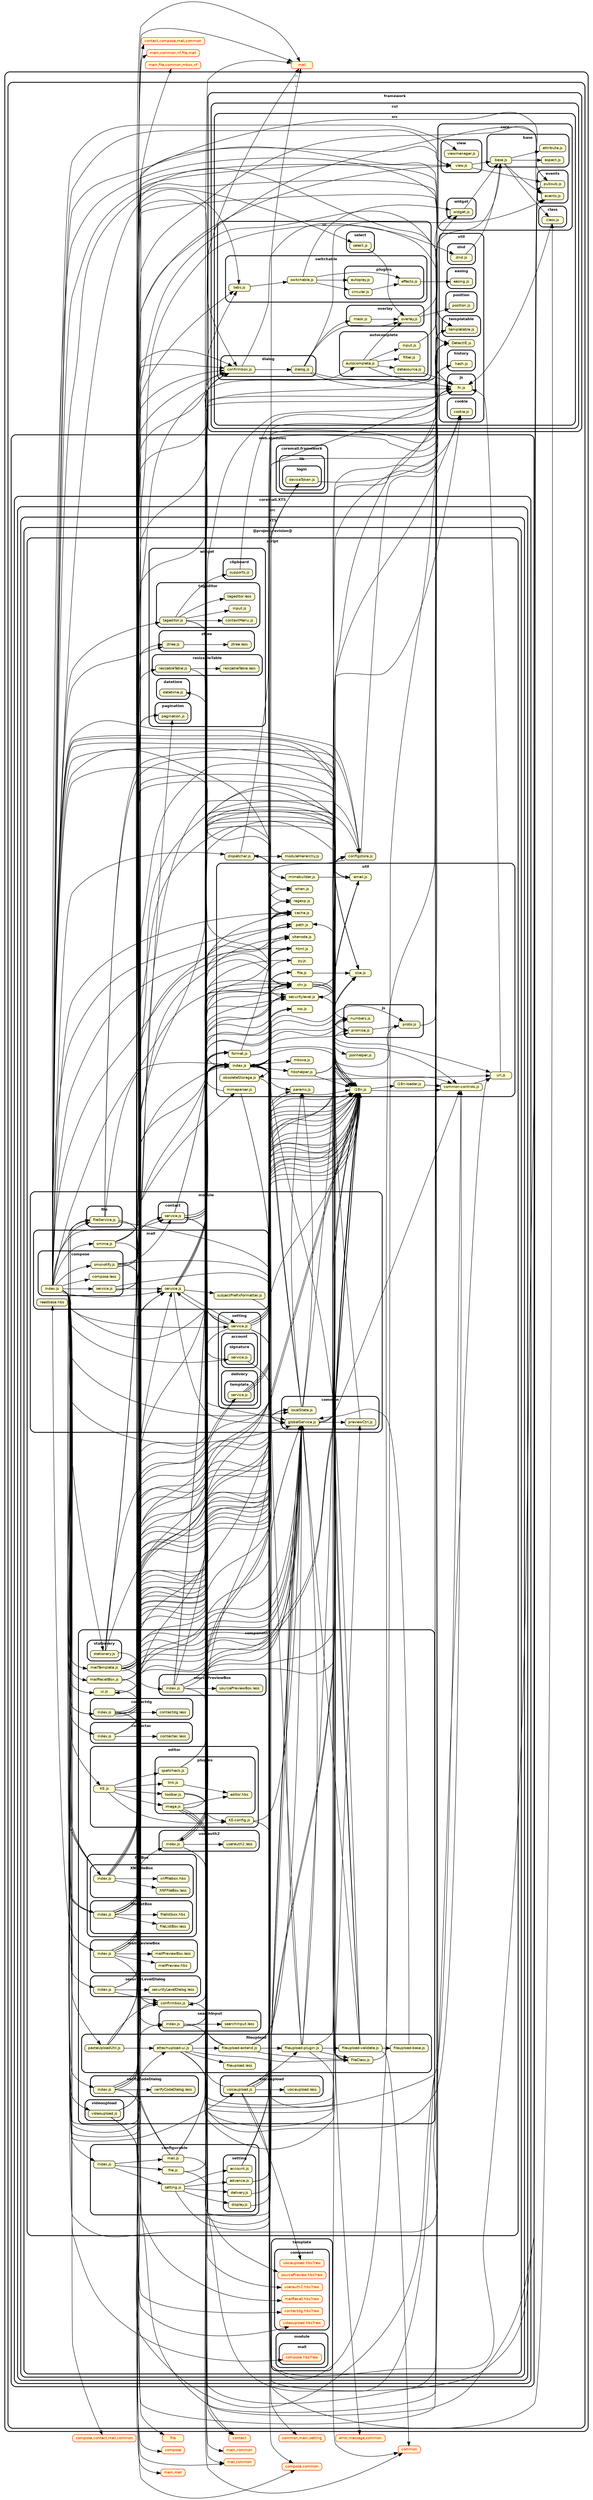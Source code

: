 digraph "dependency-cruiser output"{
    ordering=out
    rankdir=LR
    splines=true
    overlap=false
    nodesep=0.16
    ranksep=0.18
    fontname="Helvetica-bold"
    fontsize=9
    style="rounded,bold"
    compound=true
    node [shape=box style="rounded, filled" fillcolor="#ffffcc" height=0.2 fontname=Helvetica fontsize=9]
    edge [color=black arrowhead=normal fontname=Helvetica fontsize=9]

    subgraph "cluster_.." {label=".." subgraph "cluster_../.." {label=".." subgraph "cluster_../../framework" {label="framework" subgraph "cluster_../../framework/cui" {label="cui" subgraph "cluster_../../framework/cui/src" {label="src" subgraph "cluster_../../framework/cui/src/core" {label="core" subgraph "cluster_../../framework/cui/src/core/base" {label="base" "../../framework/cui/src/core/base/aspect.js" [label="aspect.js" URL="../../framework/cui/src/core/base/aspect.js"] } } } } } } }
    subgraph "cluster_.." {label=".." subgraph "cluster_../.." {label=".." subgraph "cluster_../../framework" {label="framework" subgraph "cluster_../../framework/cui" {label="cui" subgraph "cluster_../../framework/cui/src" {label="src" subgraph "cluster_../../framework/cui/src/core" {label="core" subgraph "cluster_../../framework/cui/src/core/base" {label="base" "../../framework/cui/src/core/base/attribute.js" [label="attribute.js" URL="../../framework/cui/src/core/base/attribute.js"] } } } } } } }
    subgraph "cluster_.." {label=".." subgraph "cluster_../.." {label=".." subgraph "cluster_../../framework" {label="framework" subgraph "cluster_../../framework/cui" {label="cui" subgraph "cluster_../../framework/cui/src" {label="src" subgraph "cluster_../../framework/cui/src/core" {label="core" subgraph "cluster_../../framework/cui/src/core/base" {label="base" "../../framework/cui/src/core/base/base.js" [label="base.js" URL="../../framework/cui/src/core/base/base.js"] } } } } } } }
    subgraph "cluster_.." {label=".." subgraph "cluster_../.." {label=".." subgraph "cluster_../../framework" {label="framework" subgraph "cluster_../../framework/cui" {label="cui" subgraph "cluster_../../framework/cui/src" {label="src" subgraph "cluster_../../framework/cui/src/core" {label="core" subgraph "cluster_../../framework/cui/src/core/class" {label="class" "../../framework/cui/src/core/class/class.js" [label="class.js" URL="../../framework/cui/src/core/class/class.js"] } } } } } } }
    subgraph "cluster_.." {label=".." subgraph "cluster_../.." {label=".." subgraph "cluster_../../framework" {label="framework" subgraph "cluster_../../framework/cui" {label="cui" subgraph "cluster_../../framework/cui/src" {label="src" subgraph "cluster_../../framework/cui/src/core" {label="core" subgraph "cluster_../../framework/cui/src/core/events" {label="events" "../../framework/cui/src/core/events/events.js" [label="events.js" URL="../../framework/cui/src/core/events/events.js"] } } } } } } }
    subgraph "cluster_.." {label=".." subgraph "cluster_../.." {label=".." subgraph "cluster_../../framework" {label="framework" subgraph "cluster_../../framework/cui" {label="cui" subgraph "cluster_../../framework/cui/src" {label="src" subgraph "cluster_../../framework/cui/src/core" {label="core" subgraph "cluster_../../framework/cui/src/core/events" {label="events" "../../framework/cui/src/core/events/pubsub.js" [label="pubsub.js" URL="../../framework/cui/src/core/events/pubsub.js"] } } } } } } }
    subgraph "cluster_.." {label=".." subgraph "cluster_../.." {label=".." subgraph "cluster_../../framework" {label="framework" subgraph "cluster_../../framework/cui" {label="cui" subgraph "cluster_../../framework/cui/src" {label="src" subgraph "cluster_../../framework/cui/src/core" {label="core" subgraph "cluster_../../framework/cui/src/core/view" {label="view" "../../framework/cui/src/core/view/view.js" [label="view.js" URL="../../framework/cui/src/core/view/view.js"] } } } } } } }
    subgraph "cluster_.." {label=".." subgraph "cluster_../.." {label=".." subgraph "cluster_../../framework" {label="framework" subgraph "cluster_../../framework/cui" {label="cui" subgraph "cluster_../../framework/cui/src" {label="src" subgraph "cluster_../../framework/cui/src/core" {label="core" subgraph "cluster_../../framework/cui/src/core/view" {label="view" "../../framework/cui/src/core/view/viewmanager.js" [label="viewmanager.js" URL="../../framework/cui/src/core/view/viewmanager.js"] } } } } } } }
    subgraph "cluster_.." {label=".." subgraph "cluster_../.." {label=".." subgraph "cluster_../../framework" {label="framework" subgraph "cluster_../../framework/cui" {label="cui" subgraph "cluster_../../framework/cui/src" {label="src" subgraph "cluster_../../framework/cui/src/core" {label="core" subgraph "cluster_../../framework/cui/src/core/widget" {label="widget" "../../framework/cui/src/core/widget/widget.js" [label="widget.js" URL="../../framework/cui/src/core/widget/widget.js"] } } } } } } }
    subgraph "cluster_.." {label=".." subgraph "cluster_../.." {label=".." subgraph "cluster_../../framework" {label="framework" subgraph "cluster_../../framework/cui" {label="cui" subgraph "cluster_../../framework/cui/src" {label="src" subgraph "cluster_../../framework/cui/src/ui" {label="ui" subgraph "cluster_../../framework/cui/src/ui/autocomplete" {label="autocomplete" "../../framework/cui/src/ui/autocomplete/autocomplete.js" [label="autocomplete.js" URL="../../framework/cui/src/ui/autocomplete/autocomplete.js"] } } } } } } }
    subgraph "cluster_.." {label=".." subgraph "cluster_../.." {label=".." subgraph "cluster_../../framework" {label="framework" subgraph "cluster_../../framework/cui" {label="cui" subgraph "cluster_../../framework/cui/src" {label="src" subgraph "cluster_../../framework/cui/src/ui" {label="ui" subgraph "cluster_../../framework/cui/src/ui/autocomplete" {label="autocomplete" "../../framework/cui/src/ui/autocomplete/datasource.js" [label="datasource.js" URL="../../framework/cui/src/ui/autocomplete/datasource.js"] } } } } } } }
    subgraph "cluster_.." {label=".." subgraph "cluster_../.." {label=".." subgraph "cluster_../../framework" {label="framework" subgraph "cluster_../../framework/cui" {label="cui" subgraph "cluster_../../framework/cui/src" {label="src" subgraph "cluster_../../framework/cui/src/ui" {label="ui" subgraph "cluster_../../framework/cui/src/ui/autocomplete" {label="autocomplete" "../../framework/cui/src/ui/autocomplete/filter.js" [label="filter.js" URL="../../framework/cui/src/ui/autocomplete/filter.js"] } } } } } } }
    subgraph "cluster_.." {label=".." subgraph "cluster_../.." {label=".." subgraph "cluster_../../framework" {label="framework" subgraph "cluster_../../framework/cui" {label="cui" subgraph "cluster_../../framework/cui/src" {label="src" subgraph "cluster_../../framework/cui/src/ui" {label="ui" subgraph "cluster_../../framework/cui/src/ui/autocomplete" {label="autocomplete" "../../framework/cui/src/ui/autocomplete/input.js" [label="input.js" URL="../../framework/cui/src/ui/autocomplete/input.js"] } } } } } } }
    subgraph "cluster_.." {label=".." subgraph "cluster_../.." {label=".." subgraph "cluster_../../framework" {label="framework" subgraph "cluster_../../framework/cui" {label="cui" subgraph "cluster_../../framework/cui/src" {label="src" subgraph "cluster_../../framework/cui/src/ui" {label="ui" subgraph "cluster_../../framework/cui/src/ui/dialog" {label="dialog" "../../framework/cui/src/ui/dialog/confirmbox.js" [label="confirmbox.js" URL="../../framework/cui/src/ui/dialog/confirmbox.js"] } } } } } } }
    subgraph "cluster_.." {label=".." subgraph "cluster_../.." {label=".." subgraph "cluster_../../framework" {label="framework" subgraph "cluster_../../framework/cui" {label="cui" subgraph "cluster_../../framework/cui/src" {label="src" subgraph "cluster_../../framework/cui/src/ui" {label="ui" subgraph "cluster_../../framework/cui/src/ui/dialog" {label="dialog" "../../framework/cui/src/ui/dialog/dialog.js" [label="dialog.js" URL="../../framework/cui/src/ui/dialog/dialog.js"] } } } } } } }
    subgraph "cluster_.." {label=".." subgraph "cluster_../.." {label=".." subgraph "cluster_../../framework" {label="framework" subgraph "cluster_../../framework/cui" {label="cui" subgraph "cluster_../../framework/cui/src" {label="src" subgraph "cluster_../../framework/cui/src/ui" {label="ui" subgraph "cluster_../../framework/cui/src/ui/overlay" {label="overlay" "../../framework/cui/src/ui/overlay/mask.js" [label="mask.js" URL="../../framework/cui/src/ui/overlay/mask.js"] } } } } } } }
    subgraph "cluster_.." {label=".." subgraph "cluster_../.." {label=".." subgraph "cluster_../../framework" {label="framework" subgraph "cluster_../../framework/cui" {label="cui" subgraph "cluster_../../framework/cui/src" {label="src" subgraph "cluster_../../framework/cui/src/ui" {label="ui" subgraph "cluster_../../framework/cui/src/ui/overlay" {label="overlay" "../../framework/cui/src/ui/overlay/overlay.js" [label="overlay.js" URL="../../framework/cui/src/ui/overlay/overlay.js"] } } } } } } }
    subgraph "cluster_.." {label=".." subgraph "cluster_../.." {label=".." subgraph "cluster_../../framework" {label="framework" subgraph "cluster_../../framework/cui" {label="cui" subgraph "cluster_../../framework/cui/src" {label="src" subgraph "cluster_../../framework/cui/src/ui" {label="ui" subgraph "cluster_../../framework/cui/src/ui/select" {label="select" "../../framework/cui/src/ui/select/select.js" [label="select.js" URL="../../framework/cui/src/ui/select/select.js"] } } } } } } }
    subgraph "cluster_.." {label=".." subgraph "cluster_../.." {label=".." subgraph "cluster_../../framework" {label="framework" subgraph "cluster_../../framework/cui" {label="cui" subgraph "cluster_../../framework/cui/src" {label="src" subgraph "cluster_../../framework/cui/src/ui" {label="ui" subgraph "cluster_../../framework/cui/src/ui/switchable" {label="switchable" subgraph "cluster_../../framework/cui/src/ui/switchable/plugins" {label="plugins" "../../framework/cui/src/ui/switchable/plugins/autoplay.js" [label="autoplay.js" URL="../../framework/cui/src/ui/switchable/plugins/autoplay.js"] } } } } } } } }
    subgraph "cluster_.." {label=".." subgraph "cluster_../.." {label=".." subgraph "cluster_../../framework" {label="framework" subgraph "cluster_../../framework/cui" {label="cui" subgraph "cluster_../../framework/cui/src" {label="src" subgraph "cluster_../../framework/cui/src/ui" {label="ui" subgraph "cluster_../../framework/cui/src/ui/switchable" {label="switchable" subgraph "cluster_../../framework/cui/src/ui/switchable/plugins" {label="plugins" "../../framework/cui/src/ui/switchable/plugins/circular.js" [label="circular.js" URL="../../framework/cui/src/ui/switchable/plugins/circular.js"] } } } } } } } }
    subgraph "cluster_.." {label=".." subgraph "cluster_../.." {label=".." subgraph "cluster_../../framework" {label="framework" subgraph "cluster_../../framework/cui" {label="cui" subgraph "cluster_../../framework/cui/src" {label="src" subgraph "cluster_../../framework/cui/src/ui" {label="ui" subgraph "cluster_../../framework/cui/src/ui/switchable" {label="switchable" subgraph "cluster_../../framework/cui/src/ui/switchable/plugins" {label="plugins" "../../framework/cui/src/ui/switchable/plugins/effects.js" [label="effects.js" URL="../../framework/cui/src/ui/switchable/plugins/effects.js"] } } } } } } } }
    subgraph "cluster_.." {label=".." subgraph "cluster_../.." {label=".." subgraph "cluster_../../framework" {label="framework" subgraph "cluster_../../framework/cui" {label="cui" subgraph "cluster_../../framework/cui/src" {label="src" subgraph "cluster_../../framework/cui/src/ui" {label="ui" subgraph "cluster_../../framework/cui/src/ui/switchable" {label="switchable" "../../framework/cui/src/ui/switchable/switchable.js" [label="switchable.js" URL="../../framework/cui/src/ui/switchable/switchable.js"] } } } } } } }
    subgraph "cluster_.." {label=".." subgraph "cluster_../.." {label=".." subgraph "cluster_../../framework" {label="framework" subgraph "cluster_../../framework/cui" {label="cui" subgraph "cluster_../../framework/cui/src" {label="src" subgraph "cluster_../../framework/cui/src/ui" {label="ui" subgraph "cluster_../../framework/cui/src/ui/switchable" {label="switchable" "../../framework/cui/src/ui/switchable/tabs.js" [label="tabs.js" URL="../../framework/cui/src/ui/switchable/tabs.js"] } } } } } } }
    subgraph "cluster_.." {label=".." subgraph "cluster_../.." {label=".." subgraph "cluster_../../framework" {label="framework" subgraph "cluster_../../framework/cui" {label="cui" subgraph "cluster_../../framework/cui/src" {label="src" subgraph "cluster_../../framework/cui/src/util" {label="util" "../../framework/cui/src/util/DetectIE.js" [label="DetectIE.js" URL="../../framework/cui/src/util/DetectIE.js"] } } } } } }
    subgraph "cluster_.." {label=".." subgraph "cluster_../.." {label=".." subgraph "cluster_../../framework" {label="framework" subgraph "cluster_../../framework/cui" {label="cui" subgraph "cluster_../../framework/cui/src" {label="src" subgraph "cluster_../../framework/cui/src/util" {label="util" subgraph "cluster_../../framework/cui/src/util/cookie" {label="cookie" "../../framework/cui/src/util/cookie/cookie.js" [label="cookie.js" URL="../../framework/cui/src/util/cookie/cookie.js"] } } } } } } }
    subgraph "cluster_.." {label=".." subgraph "cluster_../.." {label=".." subgraph "cluster_../../framework" {label="framework" subgraph "cluster_../../framework/cui" {label="cui" subgraph "cluster_../../framework/cui/src" {label="src" subgraph "cluster_../../framework/cui/src/util" {label="util" subgraph "cluster_../../framework/cui/src/util/dnd" {label="dnd" "../../framework/cui/src/util/dnd/dnd.js" [label="dnd.js" URL="../../framework/cui/src/util/dnd/dnd.js"] } } } } } } }
    subgraph "cluster_.." {label=".." subgraph "cluster_../.." {label=".." subgraph "cluster_../../framework" {label="framework" subgraph "cluster_../../framework/cui" {label="cui" subgraph "cluster_../../framework/cui/src" {label="src" subgraph "cluster_../../framework/cui/src/util" {label="util" subgraph "cluster_../../framework/cui/src/util/easing" {label="easing" "../../framework/cui/src/util/easing/easing.js" [label="easing.js" URL="../../framework/cui/src/util/easing/easing.js"] } } } } } } }
    subgraph "cluster_.." {label=".." subgraph "cluster_../.." {label=".." subgraph "cluster_../../framework" {label="framework" subgraph "cluster_../../framework/cui" {label="cui" subgraph "cluster_../../framework/cui/src" {label="src" subgraph "cluster_../../framework/cui/src/util" {label="util" subgraph "cluster_../../framework/cui/src/util/history" {label="history" "../../framework/cui/src/util/history/hash.js" [label="hash.js" URL="../../framework/cui/src/util/history/hash.js"] } } } } } } }
    subgraph "cluster_.." {label=".." subgraph "cluster_../.." {label=".." subgraph "cluster_../../framework" {label="framework" subgraph "cluster_../../framework/cui" {label="cui" subgraph "cluster_../../framework/cui/src" {label="src" subgraph "cluster_../../framework/cui/src/util" {label="util" subgraph "cluster_../../framework/cui/src/util/js" {label="js" "../../framework/cui/src/util/js/fn.js" [label="fn.js" URL="../../framework/cui/src/util/js/fn.js"] } } } } } } }
    subgraph "cluster_.." {label=".." subgraph "cluster_../.." {label=".." subgraph "cluster_../../framework" {label="framework" subgraph "cluster_../../framework/cui" {label="cui" subgraph "cluster_../../framework/cui/src" {label="src" subgraph "cluster_../../framework/cui/src/util" {label="util" subgraph "cluster_../../framework/cui/src/util/position" {label="position" "../../framework/cui/src/util/position/position.js" [label="position.js" URL="../../framework/cui/src/util/position/position.js"] } } } } } } }
    subgraph "cluster_.." {label=".." subgraph "cluster_../.." {label=".." subgraph "cluster_../../framework" {label="framework" subgraph "cluster_../../framework/cui" {label="cui" subgraph "cluster_../../framework/cui/src" {label="src" subgraph "cluster_../../framework/cui/src/util" {label="util" subgraph "cluster_../../framework/cui/src/util/templatable" {label="templatable" "../../framework/cui/src/util/templatable/templatable.js" [label="templatable.js" URL="../../framework/cui/src/util/templatable/templatable.js"] } } } } } } }
    subgraph "cluster_.." {label=".." subgraph "cluster_../.." {label=".." subgraph "cluster_../../web.modules" {label="web.modules" subgraph "cluster_../../web.modules/coremail.XT5" {label="coremail.XT5" subgraph "cluster_../../web.modules/coremail.XT5/src" {label="src" subgraph "cluster_../../web.modules/coremail.XT5/src/XT5" {label="XT5" subgraph "cluster_../../web.modules/coremail.XT5/src/XT5/@project.revision@" {label="@project.revision@" subgraph "cluster_../../web.modules/coremail.XT5/src/XT5/@project.revision@/script" {label="script" subgraph "cluster_../../web.modules/coremail.XT5/src/XT5/@project.revision@/script/component" {label="component" "../../web.modules/coremail.XT5/src/XT5/@project.revision@/script/component/confirmbox.js" [label="confirmbox.js" URL="../../web.modules/coremail.XT5/src/XT5/@project.revision@/script/component/confirmbox.js"] } } } } } } } } }
    subgraph "cluster_.." {label=".." subgraph "cluster_../.." {label=".." subgraph "cluster_../../web.modules" {label="web.modules" subgraph "cluster_../../web.modules/coremail.XT5" {label="coremail.XT5" subgraph "cluster_../../web.modules/coremail.XT5/src" {label="src" subgraph "cluster_../../web.modules/coremail.XT5/src/XT5" {label="XT5" subgraph "cluster_../../web.modules/coremail.XT5/src/XT5/@project.revision@" {label="@project.revision@" subgraph "cluster_../../web.modules/coremail.XT5/src/XT5/@project.revision@/script" {label="script" subgraph "cluster_../../web.modules/coremail.XT5/src/XT5/@project.revision@/script/component" {label="component" subgraph "cluster_../../web.modules/coremail.XT5/src/XT5/@project.revision@/script/component/contactac" {label="contactac" "../../web.modules/coremail.XT5/src/XT5/@project.revision@/script/component/contactac/contactac.less" [label="contactac.less" URL="../../web.modules/coremail.XT5/src/XT5/@project.revision@/script/component/contactac/contactac.less"] } } } } } } } } } }
    subgraph "cluster_.." {label=".." subgraph "cluster_../.." {label=".." subgraph "cluster_../../web.modules" {label="web.modules" subgraph "cluster_../../web.modules/coremail.XT5" {label="coremail.XT5" subgraph "cluster_../../web.modules/coremail.XT5/src" {label="src" subgraph "cluster_../../web.modules/coremail.XT5/src/XT5" {label="XT5" subgraph "cluster_../../web.modules/coremail.XT5/src/XT5/@project.revision@" {label="@project.revision@" subgraph "cluster_../../web.modules/coremail.XT5/src/XT5/@project.revision@/script" {label="script" subgraph "cluster_../../web.modules/coremail.XT5/src/XT5/@project.revision@/script/component" {label="component" subgraph "cluster_../../web.modules/coremail.XT5/src/XT5/@project.revision@/script/component/contactac" {label="contactac" "../../web.modules/coremail.XT5/src/XT5/@project.revision@/script/component/contactac/index.js" [label="index.js" URL="../../web.modules/coremail.XT5/src/XT5/@project.revision@/script/component/contactac/index.js"] } } } } } } } } } }
    subgraph "cluster_.." {label=".." subgraph "cluster_../.." {label=".." subgraph "cluster_../../web.modules" {label="web.modules" subgraph "cluster_../../web.modules/coremail.XT5" {label="coremail.XT5" subgraph "cluster_../../web.modules/coremail.XT5/src" {label="src" subgraph "cluster_../../web.modules/coremail.XT5/src/XT5" {label="XT5" subgraph "cluster_../../web.modules/coremail.XT5/src/XT5/@project.revision@" {label="@project.revision@" subgraph "cluster_../../web.modules/coremail.XT5/src/XT5/@project.revision@/script" {label="script" subgraph "cluster_../../web.modules/coremail.XT5/src/XT5/@project.revision@/script/component" {label="component" subgraph "cluster_../../web.modules/coremail.XT5/src/XT5/@project.revision@/script/component/contactdg" {label="contactdg" "../../web.modules/coremail.XT5/src/XT5/@project.revision@/script/component/contactdg/contactdg.less" [label="contactdg.less" URL="../../web.modules/coremail.XT5/src/XT5/@project.revision@/script/component/contactdg/contactdg.less"] } } } } } } } } } }
    subgraph "cluster_.." {label=".." subgraph "cluster_../.." {label=".." subgraph "cluster_../../web.modules" {label="web.modules" subgraph "cluster_../../web.modules/coremail.XT5" {label="coremail.XT5" subgraph "cluster_../../web.modules/coremail.XT5/src" {label="src" subgraph "cluster_../../web.modules/coremail.XT5/src/XT5" {label="XT5" subgraph "cluster_../../web.modules/coremail.XT5/src/XT5/@project.revision@" {label="@project.revision@" subgraph "cluster_../../web.modules/coremail.XT5/src/XT5/@project.revision@/script" {label="script" subgraph "cluster_../../web.modules/coremail.XT5/src/XT5/@project.revision@/script/component" {label="component" subgraph "cluster_../../web.modules/coremail.XT5/src/XT5/@project.revision@/script/component/contactdg" {label="contactdg" "../../web.modules/coremail.XT5/src/XT5/@project.revision@/script/component/contactdg/index.js" [label="index.js" URL="../../web.modules/coremail.XT5/src/XT5/@project.revision@/script/component/contactdg/index.js"] } } } } } } } } } }
    subgraph "cluster_.." {label=".." subgraph "cluster_../.." {label=".." subgraph "cluster_../../web.modules" {label="web.modules" subgraph "cluster_../../web.modules/coremail.XT5" {label="coremail.XT5" subgraph "cluster_../../web.modules/coremail.XT5/src" {label="src" subgraph "cluster_../../web.modules/coremail.XT5/src/XT5" {label="XT5" subgraph "cluster_../../web.modules/coremail.XT5/src/XT5/@project.revision@" {label="@project.revision@" subgraph "cluster_../../web.modules/coremail.XT5/src/XT5/@project.revision@/script" {label="script" subgraph "cluster_../../web.modules/coremail.XT5/src/XT5/@project.revision@/script/component" {label="component" subgraph "cluster_../../web.modules/coremail.XT5/src/XT5/@project.revision@/script/component/editor" {label="editor" "../../web.modules/coremail.XT5/src/XT5/@project.revision@/script/component/editor/KE-config.js" [label="KE-config.js" URL="../../web.modules/coremail.XT5/src/XT5/@project.revision@/script/component/editor/KE-config.js"] } } } } } } } } } }
    subgraph "cluster_.." {label=".." subgraph "cluster_../.." {label=".." subgraph "cluster_../../web.modules" {label="web.modules" subgraph "cluster_../../web.modules/coremail.XT5" {label="coremail.XT5" subgraph "cluster_../../web.modules/coremail.XT5/src" {label="src" subgraph "cluster_../../web.modules/coremail.XT5/src/XT5" {label="XT5" subgraph "cluster_../../web.modules/coremail.XT5/src/XT5/@project.revision@" {label="@project.revision@" subgraph "cluster_../../web.modules/coremail.XT5/src/XT5/@project.revision@/script" {label="script" subgraph "cluster_../../web.modules/coremail.XT5/src/XT5/@project.revision@/script/component" {label="component" subgraph "cluster_../../web.modules/coremail.XT5/src/XT5/@project.revision@/script/component/editor" {label="editor" "../../web.modules/coremail.XT5/src/XT5/@project.revision@/script/component/editor/KE.js" [label="KE.js" URL="../../web.modules/coremail.XT5/src/XT5/@project.revision@/script/component/editor/KE.js"] } } } } } } } } } }
    subgraph "cluster_.." {label=".." subgraph "cluster_../.." {label=".." subgraph "cluster_../../web.modules" {label="web.modules" subgraph "cluster_../../web.modules/coremail.XT5" {label="coremail.XT5" subgraph "cluster_../../web.modules/coremail.XT5/src" {label="src" subgraph "cluster_../../web.modules/coremail.XT5/src/XT5" {label="XT5" subgraph "cluster_../../web.modules/coremail.XT5/src/XT5/@project.revision@" {label="@project.revision@" subgraph "cluster_../../web.modules/coremail.XT5/src/XT5/@project.revision@/script" {label="script" subgraph "cluster_../../web.modules/coremail.XT5/src/XT5/@project.revision@/script/component" {label="component" subgraph "cluster_../../web.modules/coremail.XT5/src/XT5/@project.revision@/script/component/editor" {label="editor" subgraph "cluster_../../web.modules/coremail.XT5/src/XT5/@project.revision@/script/component/editor/plugins" {label="plugins" "../../web.modules/coremail.XT5/src/XT5/@project.revision@/script/component/editor/plugins/editor.hbs" [label="editor.hbs" URL="../../web.modules/coremail.XT5/src/XT5/@project.revision@/script/component/editor/plugins/editor.hbs"] } } } } } } } } } } }
    subgraph "cluster_.." {label=".." subgraph "cluster_../.." {label=".." subgraph "cluster_../../web.modules" {label="web.modules" subgraph "cluster_../../web.modules/coremail.XT5" {label="coremail.XT5" subgraph "cluster_../../web.modules/coremail.XT5/src" {label="src" subgraph "cluster_../../web.modules/coremail.XT5/src/XT5" {label="XT5" subgraph "cluster_../../web.modules/coremail.XT5/src/XT5/@project.revision@" {label="@project.revision@" subgraph "cluster_../../web.modules/coremail.XT5/src/XT5/@project.revision@/script" {label="script" subgraph "cluster_../../web.modules/coremail.XT5/src/XT5/@project.revision@/script/component" {label="component" subgraph "cluster_../../web.modules/coremail.XT5/src/XT5/@project.revision@/script/component/editor" {label="editor" subgraph "cluster_../../web.modules/coremail.XT5/src/XT5/@project.revision@/script/component/editor/plugins" {label="plugins" "../../web.modules/coremail.XT5/src/XT5/@project.revision@/script/component/editor/plugins/image.js" [label="image.js" URL="../../web.modules/coremail.XT5/src/XT5/@project.revision@/script/component/editor/plugins/image.js"] } } } } } } } } } } }
    subgraph "cluster_.." {label=".." subgraph "cluster_../.." {label=".." subgraph "cluster_../../web.modules" {label="web.modules" subgraph "cluster_../../web.modules/coremail.XT5" {label="coremail.XT5" subgraph "cluster_../../web.modules/coremail.XT5/src" {label="src" subgraph "cluster_../../web.modules/coremail.XT5/src/XT5" {label="XT5" subgraph "cluster_../../web.modules/coremail.XT5/src/XT5/@project.revision@" {label="@project.revision@" subgraph "cluster_../../web.modules/coremail.XT5/src/XT5/@project.revision@/script" {label="script" subgraph "cluster_../../web.modules/coremail.XT5/src/XT5/@project.revision@/script/component" {label="component" subgraph "cluster_../../web.modules/coremail.XT5/src/XT5/@project.revision@/script/component/editor" {label="editor" subgraph "cluster_../../web.modules/coremail.XT5/src/XT5/@project.revision@/script/component/editor/plugins" {label="plugins" "../../web.modules/coremail.XT5/src/XT5/@project.revision@/script/component/editor/plugins/link.js" [label="link.js" URL="../../web.modules/coremail.XT5/src/XT5/@project.revision@/script/component/editor/plugins/link.js"] } } } } } } } } } } }
    subgraph "cluster_.." {label=".." subgraph "cluster_../.." {label=".." subgraph "cluster_../../web.modules" {label="web.modules" subgraph "cluster_../../web.modules/coremail.XT5" {label="coremail.XT5" subgraph "cluster_../../web.modules/coremail.XT5/src" {label="src" subgraph "cluster_../../web.modules/coremail.XT5/src/XT5" {label="XT5" subgraph "cluster_../../web.modules/coremail.XT5/src/XT5/@project.revision@" {label="@project.revision@" subgraph "cluster_../../web.modules/coremail.XT5/src/XT5/@project.revision@/script" {label="script" subgraph "cluster_../../web.modules/coremail.XT5/src/XT5/@project.revision@/script/component" {label="component" subgraph "cluster_../../web.modules/coremail.XT5/src/XT5/@project.revision@/script/component/editor" {label="editor" subgraph "cluster_../../web.modules/coremail.XT5/src/XT5/@project.revision@/script/component/editor/plugins" {label="plugins" "../../web.modules/coremail.XT5/src/XT5/@project.revision@/script/component/editor/plugins/spellcheck.js" [label="spellcheck.js" URL="../../web.modules/coremail.XT5/src/XT5/@project.revision@/script/component/editor/plugins/spellcheck.js"] } } } } } } } } } } }
    subgraph "cluster_.." {label=".." subgraph "cluster_../.." {label=".." subgraph "cluster_../../web.modules" {label="web.modules" subgraph "cluster_../../web.modules/coremail.XT5" {label="coremail.XT5" subgraph "cluster_../../web.modules/coremail.XT5/src" {label="src" subgraph "cluster_../../web.modules/coremail.XT5/src/XT5" {label="XT5" subgraph "cluster_../../web.modules/coremail.XT5/src/XT5/@project.revision@" {label="@project.revision@" subgraph "cluster_../../web.modules/coremail.XT5/src/XT5/@project.revision@/script" {label="script" subgraph "cluster_../../web.modules/coremail.XT5/src/XT5/@project.revision@/script/component" {label="component" subgraph "cluster_../../web.modules/coremail.XT5/src/XT5/@project.revision@/script/component/editor" {label="editor" subgraph "cluster_../../web.modules/coremail.XT5/src/XT5/@project.revision@/script/component/editor/plugins" {label="plugins" "../../web.modules/coremail.XT5/src/XT5/@project.revision@/script/component/editor/plugins/toolbar.js" [label="toolbar.js" URL="../../web.modules/coremail.XT5/src/XT5/@project.revision@/script/component/editor/plugins/toolbar.js"] } } } } } } } } } } }
    subgraph "cluster_.." {label=".." subgraph "cluster_../.." {label=".." subgraph "cluster_../../web.modules" {label="web.modules" subgraph "cluster_../../web.modules/coremail.XT5" {label="coremail.XT5" subgraph "cluster_../../web.modules/coremail.XT5/src" {label="src" subgraph "cluster_../../web.modules/coremail.XT5/src/XT5" {label="XT5" subgraph "cluster_../../web.modules/coremail.XT5/src/XT5/@project.revision@" {label="@project.revision@" subgraph "cluster_../../web.modules/coremail.XT5/src/XT5/@project.revision@/script" {label="script" subgraph "cluster_../../web.modules/coremail.XT5/src/XT5/@project.revision@/script/component" {label="component" subgraph "cluster_../../web.modules/coremail.XT5/src/XT5/@project.revision@/script/component/fileBox" {label="fileBox" subgraph "cluster_../../web.modules/coremail.XT5/src/XT5/@project.revision@/script/component/fileBox/XNFFileBox" {label="XNFFileBox" "../../web.modules/coremail.XT5/src/XT5/@project.revision@/script/component/fileBox/XNFFileBox/XNFFileBox.less" [label="XNFFileBox.less" URL="../../web.modules/coremail.XT5/src/XT5/@project.revision@/script/component/fileBox/XNFFileBox/XNFFileBox.less"] } } } } } } } } } } }
    subgraph "cluster_.." {label=".." subgraph "cluster_../.." {label=".." subgraph "cluster_../../web.modules" {label="web.modules" subgraph "cluster_../../web.modules/coremail.XT5" {label="coremail.XT5" subgraph "cluster_../../web.modules/coremail.XT5/src" {label="src" subgraph "cluster_../../web.modules/coremail.XT5/src/XT5" {label="XT5" subgraph "cluster_../../web.modules/coremail.XT5/src/XT5/@project.revision@" {label="@project.revision@" subgraph "cluster_../../web.modules/coremail.XT5/src/XT5/@project.revision@/script" {label="script" subgraph "cluster_../../web.modules/coremail.XT5/src/XT5/@project.revision@/script/component" {label="component" subgraph "cluster_../../web.modules/coremail.XT5/src/XT5/@project.revision@/script/component/fileBox" {label="fileBox" subgraph "cluster_../../web.modules/coremail.XT5/src/XT5/@project.revision@/script/component/fileBox/XNFFileBox" {label="XNFFileBox" "../../web.modules/coremail.XT5/src/XT5/@project.revision@/script/component/fileBox/XNFFileBox/index.js" [label="index.js" URL="../../web.modules/coremail.XT5/src/XT5/@project.revision@/script/component/fileBox/XNFFileBox/index.js"] } } } } } } } } } } }
    subgraph "cluster_.." {label=".." subgraph "cluster_../.." {label=".." subgraph "cluster_../../web.modules" {label="web.modules" subgraph "cluster_../../web.modules/coremail.XT5" {label="coremail.XT5" subgraph "cluster_../../web.modules/coremail.XT5/src" {label="src" subgraph "cluster_../../web.modules/coremail.XT5/src/XT5" {label="XT5" subgraph "cluster_../../web.modules/coremail.XT5/src/XT5/@project.revision@" {label="@project.revision@" subgraph "cluster_../../web.modules/coremail.XT5/src/XT5/@project.revision@/script" {label="script" subgraph "cluster_../../web.modules/coremail.XT5/src/XT5/@project.revision@/script/component" {label="component" subgraph "cluster_../../web.modules/coremail.XT5/src/XT5/@project.revision@/script/component/fileBox" {label="fileBox" subgraph "cluster_../../web.modules/coremail.XT5/src/XT5/@project.revision@/script/component/fileBox/XNFFileBox" {label="XNFFileBox" "../../web.modules/coremail.XT5/src/XT5/@project.revision@/script/component/fileBox/XNFFileBox/xnffilebox.hbs" [label="xnffilebox.hbs" URL="../../web.modules/coremail.XT5/src/XT5/@project.revision@/script/component/fileBox/XNFFileBox/xnffilebox.hbs"] } } } } } } } } } } }
    subgraph "cluster_.." {label=".." subgraph "cluster_../.." {label=".." subgraph "cluster_../../web.modules" {label="web.modules" subgraph "cluster_../../web.modules/coremail.XT5" {label="coremail.XT5" subgraph "cluster_../../web.modules/coremail.XT5/src" {label="src" subgraph "cluster_../../web.modules/coremail.XT5/src/XT5" {label="XT5" subgraph "cluster_../../web.modules/coremail.XT5/src/XT5/@project.revision@" {label="@project.revision@" subgraph "cluster_../../web.modules/coremail.XT5/src/XT5/@project.revision@/script" {label="script" subgraph "cluster_../../web.modules/coremail.XT5/src/XT5/@project.revision@/script/component" {label="component" subgraph "cluster_../../web.modules/coremail.XT5/src/XT5/@project.revision@/script/component/fileBox" {label="fileBox" subgraph "cluster_../../web.modules/coremail.XT5/src/XT5/@project.revision@/script/component/fileBox/fileListBox" {label="fileListBox" "../../web.modules/coremail.XT5/src/XT5/@project.revision@/script/component/fileBox/fileListBox/fileListBox.less" [label="fileListBox.less" URL="../../web.modules/coremail.XT5/src/XT5/@project.revision@/script/component/fileBox/fileListBox/fileListBox.less"] } } } } } } } } } } }
    subgraph "cluster_.." {label=".." subgraph "cluster_../.." {label=".." subgraph "cluster_../../web.modules" {label="web.modules" subgraph "cluster_../../web.modules/coremail.XT5" {label="coremail.XT5" subgraph "cluster_../../web.modules/coremail.XT5/src" {label="src" subgraph "cluster_../../web.modules/coremail.XT5/src/XT5" {label="XT5" subgraph "cluster_../../web.modules/coremail.XT5/src/XT5/@project.revision@" {label="@project.revision@" subgraph "cluster_../../web.modules/coremail.XT5/src/XT5/@project.revision@/script" {label="script" subgraph "cluster_../../web.modules/coremail.XT5/src/XT5/@project.revision@/script/component" {label="component" subgraph "cluster_../../web.modules/coremail.XT5/src/XT5/@project.revision@/script/component/fileBox" {label="fileBox" subgraph "cluster_../../web.modules/coremail.XT5/src/XT5/@project.revision@/script/component/fileBox/fileListBox" {label="fileListBox" "../../web.modules/coremail.XT5/src/XT5/@project.revision@/script/component/fileBox/fileListBox/filelistbox.hbs" [label="filelistbox.hbs" URL="../../web.modules/coremail.XT5/src/XT5/@project.revision@/script/component/fileBox/fileListBox/filelistbox.hbs"] } } } } } } } } } } }
    subgraph "cluster_.." {label=".." subgraph "cluster_../.." {label=".." subgraph "cluster_../../web.modules" {label="web.modules" subgraph "cluster_../../web.modules/coremail.XT5" {label="coremail.XT5" subgraph "cluster_../../web.modules/coremail.XT5/src" {label="src" subgraph "cluster_../../web.modules/coremail.XT5/src/XT5" {label="XT5" subgraph "cluster_../../web.modules/coremail.XT5/src/XT5/@project.revision@" {label="@project.revision@" subgraph "cluster_../../web.modules/coremail.XT5/src/XT5/@project.revision@/script" {label="script" subgraph "cluster_../../web.modules/coremail.XT5/src/XT5/@project.revision@/script/component" {label="component" subgraph "cluster_../../web.modules/coremail.XT5/src/XT5/@project.revision@/script/component/fileBox" {label="fileBox" subgraph "cluster_../../web.modules/coremail.XT5/src/XT5/@project.revision@/script/component/fileBox/fileListBox" {label="fileListBox" "../../web.modules/coremail.XT5/src/XT5/@project.revision@/script/component/fileBox/fileListBox/index.js" [label="index.js" URL="../../web.modules/coremail.XT5/src/XT5/@project.revision@/script/component/fileBox/fileListBox/index.js"] } } } } } } } } } } }
    subgraph "cluster_.." {label=".." subgraph "cluster_../.." {label=".." subgraph "cluster_../../web.modules" {label="web.modules" subgraph "cluster_../../web.modules/coremail.XT5" {label="coremail.XT5" subgraph "cluster_../../web.modules/coremail.XT5/src" {label="src" subgraph "cluster_../../web.modules/coremail.XT5/src/XT5" {label="XT5" subgraph "cluster_../../web.modules/coremail.XT5/src/XT5/@project.revision@" {label="@project.revision@" subgraph "cluster_../../web.modules/coremail.XT5/src/XT5/@project.revision@/script" {label="script" subgraph "cluster_../../web.modules/coremail.XT5/src/XT5/@project.revision@/script/component" {label="component" subgraph "cluster_../../web.modules/coremail.XT5/src/XT5/@project.revision@/script/component/fileupload" {label="fileupload" "../../web.modules/coremail.XT5/src/XT5/@project.revision@/script/component/fileupload/FileClass.js" [label="FileClass.js" URL="../../web.modules/coremail.XT5/src/XT5/@project.revision@/script/component/fileupload/FileClass.js"] } } } } } } } } } }
    subgraph "cluster_.." {label=".." subgraph "cluster_../.." {label=".." subgraph "cluster_../../web.modules" {label="web.modules" subgraph "cluster_../../web.modules/coremail.XT5" {label="coremail.XT5" subgraph "cluster_../../web.modules/coremail.XT5/src" {label="src" subgraph "cluster_../../web.modules/coremail.XT5/src/XT5" {label="XT5" subgraph "cluster_../../web.modules/coremail.XT5/src/XT5/@project.revision@" {label="@project.revision@" subgraph "cluster_../../web.modules/coremail.XT5/src/XT5/@project.revision@/script" {label="script" subgraph "cluster_../../web.modules/coremail.XT5/src/XT5/@project.revision@/script/component" {label="component" subgraph "cluster_../../web.modules/coremail.XT5/src/XT5/@project.revision@/script/component/fileupload" {label="fileupload" "../../web.modules/coremail.XT5/src/XT5/@project.revision@/script/component/fileupload/attachupload-ui.js" [label="attachupload-ui.js" URL="../../web.modules/coremail.XT5/src/XT5/@project.revision@/script/component/fileupload/attachupload-ui.js"] } } } } } } } } } }
    subgraph "cluster_.." {label=".." subgraph "cluster_../.." {label=".." subgraph "cluster_../../web.modules" {label="web.modules" subgraph "cluster_../../web.modules/coremail.XT5" {label="coremail.XT5" subgraph "cluster_../../web.modules/coremail.XT5/src" {label="src" subgraph "cluster_../../web.modules/coremail.XT5/src/XT5" {label="XT5" subgraph "cluster_../../web.modules/coremail.XT5/src/XT5/@project.revision@" {label="@project.revision@" subgraph "cluster_../../web.modules/coremail.XT5/src/XT5/@project.revision@/script" {label="script" subgraph "cluster_../../web.modules/coremail.XT5/src/XT5/@project.revision@/script/component" {label="component" subgraph "cluster_../../web.modules/coremail.XT5/src/XT5/@project.revision@/script/component/fileupload" {label="fileupload" "../../web.modules/coremail.XT5/src/XT5/@project.revision@/script/component/fileupload/fileupload-base.js" [label="fileupload-base.js" URL="../../web.modules/coremail.XT5/src/XT5/@project.revision@/script/component/fileupload/fileupload-base.js"] } } } } } } } } } }
    subgraph "cluster_.." {label=".." subgraph "cluster_../.." {label=".." subgraph "cluster_../../web.modules" {label="web.modules" subgraph "cluster_../../web.modules/coremail.XT5" {label="coremail.XT5" subgraph "cluster_../../web.modules/coremail.XT5/src" {label="src" subgraph "cluster_../../web.modules/coremail.XT5/src/XT5" {label="XT5" subgraph "cluster_../../web.modules/coremail.XT5/src/XT5/@project.revision@" {label="@project.revision@" subgraph "cluster_../../web.modules/coremail.XT5/src/XT5/@project.revision@/script" {label="script" subgraph "cluster_../../web.modules/coremail.XT5/src/XT5/@project.revision@/script/component" {label="component" subgraph "cluster_../../web.modules/coremail.XT5/src/XT5/@project.revision@/script/component/fileupload" {label="fileupload" "../../web.modules/coremail.XT5/src/XT5/@project.revision@/script/component/fileupload/fileupload-extend.js" [label="fileupload-extend.js" URL="../../web.modules/coremail.XT5/src/XT5/@project.revision@/script/component/fileupload/fileupload-extend.js"] } } } } } } } } } }
    subgraph "cluster_.." {label=".." subgraph "cluster_../.." {label=".." subgraph "cluster_../../web.modules" {label="web.modules" subgraph "cluster_../../web.modules/coremail.XT5" {label="coremail.XT5" subgraph "cluster_../../web.modules/coremail.XT5/src" {label="src" subgraph "cluster_../../web.modules/coremail.XT5/src/XT5" {label="XT5" subgraph "cluster_../../web.modules/coremail.XT5/src/XT5/@project.revision@" {label="@project.revision@" subgraph "cluster_../../web.modules/coremail.XT5/src/XT5/@project.revision@/script" {label="script" subgraph "cluster_../../web.modules/coremail.XT5/src/XT5/@project.revision@/script/component" {label="component" subgraph "cluster_../../web.modules/coremail.XT5/src/XT5/@project.revision@/script/component/fileupload" {label="fileupload" "../../web.modules/coremail.XT5/src/XT5/@project.revision@/script/component/fileupload/fileupload-plugin.js" [label="fileupload-plugin.js" URL="../../web.modules/coremail.XT5/src/XT5/@project.revision@/script/component/fileupload/fileupload-plugin.js"] } } } } } } } } } }
    subgraph "cluster_.." {label=".." subgraph "cluster_../.." {label=".." subgraph "cluster_../../web.modules" {label="web.modules" subgraph "cluster_../../web.modules/coremail.XT5" {label="coremail.XT5" subgraph "cluster_../../web.modules/coremail.XT5/src" {label="src" subgraph "cluster_../../web.modules/coremail.XT5/src/XT5" {label="XT5" subgraph "cluster_../../web.modules/coremail.XT5/src/XT5/@project.revision@" {label="@project.revision@" subgraph "cluster_../../web.modules/coremail.XT5/src/XT5/@project.revision@/script" {label="script" subgraph "cluster_../../web.modules/coremail.XT5/src/XT5/@project.revision@/script/component" {label="component" subgraph "cluster_../../web.modules/coremail.XT5/src/XT5/@project.revision@/script/component/fileupload" {label="fileupload" "../../web.modules/coremail.XT5/src/XT5/@project.revision@/script/component/fileupload/fileupload-validate.js" [label="fileupload-validate.js" URL="../../web.modules/coremail.XT5/src/XT5/@project.revision@/script/component/fileupload/fileupload-validate.js"] } } } } } } } } } }
    subgraph "cluster_.." {label=".." subgraph "cluster_../.." {label=".." subgraph "cluster_../../web.modules" {label="web.modules" subgraph "cluster_../../web.modules/coremail.XT5" {label="coremail.XT5" subgraph "cluster_../../web.modules/coremail.XT5/src" {label="src" subgraph "cluster_../../web.modules/coremail.XT5/src/XT5" {label="XT5" subgraph "cluster_../../web.modules/coremail.XT5/src/XT5/@project.revision@" {label="@project.revision@" subgraph "cluster_../../web.modules/coremail.XT5/src/XT5/@project.revision@/script" {label="script" subgraph "cluster_../../web.modules/coremail.XT5/src/XT5/@project.revision@/script/component" {label="component" subgraph "cluster_../../web.modules/coremail.XT5/src/XT5/@project.revision@/script/component/fileupload" {label="fileupload" "../../web.modules/coremail.XT5/src/XT5/@project.revision@/script/component/fileupload/fileupload.less" [label="fileupload.less" URL="../../web.modules/coremail.XT5/src/XT5/@project.revision@/script/component/fileupload/fileupload.less"] } } } } } } } } } }
    subgraph "cluster_.." {label=".." subgraph "cluster_../.." {label=".." subgraph "cluster_../../web.modules" {label="web.modules" subgraph "cluster_../../web.modules/coremail.XT5" {label="coremail.XT5" subgraph "cluster_../../web.modules/coremail.XT5/src" {label="src" subgraph "cluster_../../web.modules/coremail.XT5/src/XT5" {label="XT5" subgraph "cluster_../../web.modules/coremail.XT5/src/XT5/@project.revision@" {label="@project.revision@" subgraph "cluster_../../web.modules/coremail.XT5/src/XT5/@project.revision@/script" {label="script" subgraph "cluster_../../web.modules/coremail.XT5/src/XT5/@project.revision@/script/component" {label="component" subgraph "cluster_../../web.modules/coremail.XT5/src/XT5/@project.revision@/script/component/fileupload" {label="fileupload" "../../web.modules/coremail.XT5/src/XT5/@project.revision@/script/component/fileupload/pasteUploadUtil.js" [label="pasteUploadUtil.js" URL="../../web.modules/coremail.XT5/src/XT5/@project.revision@/script/component/fileupload/pasteUploadUtil.js"] } } } } } } } } } }
    subgraph "cluster_.." {label=".." subgraph "cluster_../.." {label=".." subgraph "cluster_../../web.modules" {label="web.modules" subgraph "cluster_../../web.modules/coremail.XT5" {label="coremail.XT5" subgraph "cluster_../../web.modules/coremail.XT5/src" {label="src" subgraph "cluster_../../web.modules/coremail.XT5/src/XT5" {label="XT5" subgraph "cluster_../../web.modules/coremail.XT5/src/XT5/@project.revision@" {label="@project.revision@" subgraph "cluster_../../web.modules/coremail.XT5/src/XT5/@project.revision@/script" {label="script" subgraph "cluster_../../web.modules/coremail.XT5/src/XT5/@project.revision@/script/component" {label="component" subgraph "cluster_../../web.modules/coremail.XT5/src/XT5/@project.revision@/script/component/mailPreviewBox" {label="mailPreviewBox" "../../web.modules/coremail.XT5/src/XT5/@project.revision@/script/component/mailPreviewBox/index.js" [label="index.js" URL="../../web.modules/coremail.XT5/src/XT5/@project.revision@/script/component/mailPreviewBox/index.js"] } } } } } } } } } }
    subgraph "cluster_.." {label=".." subgraph "cluster_../.." {label=".." subgraph "cluster_../../web.modules" {label="web.modules" subgraph "cluster_../../web.modules/coremail.XT5" {label="coremail.XT5" subgraph "cluster_../../web.modules/coremail.XT5/src" {label="src" subgraph "cluster_../../web.modules/coremail.XT5/src/XT5" {label="XT5" subgraph "cluster_../../web.modules/coremail.XT5/src/XT5/@project.revision@" {label="@project.revision@" subgraph "cluster_../../web.modules/coremail.XT5/src/XT5/@project.revision@/script" {label="script" subgraph "cluster_../../web.modules/coremail.XT5/src/XT5/@project.revision@/script/component" {label="component" subgraph "cluster_../../web.modules/coremail.XT5/src/XT5/@project.revision@/script/component/mailPreviewBox" {label="mailPreviewBox" "../../web.modules/coremail.XT5/src/XT5/@project.revision@/script/component/mailPreviewBox/mailPreview.hbs" [label="mailPreview.hbs" URL="../../web.modules/coremail.XT5/src/XT5/@project.revision@/script/component/mailPreviewBox/mailPreview.hbs"] } } } } } } } } } }
    subgraph "cluster_.." {label=".." subgraph "cluster_../.." {label=".." subgraph "cluster_../../web.modules" {label="web.modules" subgraph "cluster_../../web.modules/coremail.XT5" {label="coremail.XT5" subgraph "cluster_../../web.modules/coremail.XT5/src" {label="src" subgraph "cluster_../../web.modules/coremail.XT5/src/XT5" {label="XT5" subgraph "cluster_../../web.modules/coremail.XT5/src/XT5/@project.revision@" {label="@project.revision@" subgraph "cluster_../../web.modules/coremail.XT5/src/XT5/@project.revision@/script" {label="script" subgraph "cluster_../../web.modules/coremail.XT5/src/XT5/@project.revision@/script/component" {label="component" subgraph "cluster_../../web.modules/coremail.XT5/src/XT5/@project.revision@/script/component/mailPreviewBox" {label="mailPreviewBox" "../../web.modules/coremail.XT5/src/XT5/@project.revision@/script/component/mailPreviewBox/mailPreviewBox.less" [label="mailPreviewBox.less" URL="../../web.modules/coremail.XT5/src/XT5/@project.revision@/script/component/mailPreviewBox/mailPreviewBox.less"] } } } } } } } } } }
    subgraph "cluster_.." {label=".." subgraph "cluster_../.." {label=".." subgraph "cluster_../../web.modules" {label="web.modules" subgraph "cluster_../../web.modules/coremail.XT5" {label="coremail.XT5" subgraph "cluster_../../web.modules/coremail.XT5/src" {label="src" subgraph "cluster_../../web.modules/coremail.XT5/src/XT5" {label="XT5" subgraph "cluster_../../web.modules/coremail.XT5/src/XT5/@project.revision@" {label="@project.revision@" subgraph "cluster_../../web.modules/coremail.XT5/src/XT5/@project.revision@/script" {label="script" subgraph "cluster_../../web.modules/coremail.XT5/src/XT5/@project.revision@/script/component" {label="component" "../../web.modules/coremail.XT5/src/XT5/@project.revision@/script/component/mailRecallBox.js" [label="mailRecallBox.js" URL="../../web.modules/coremail.XT5/src/XT5/@project.revision@/script/component/mailRecallBox.js"] } } } } } } } } }
    subgraph "cluster_.." {label=".." subgraph "cluster_../.." {label=".." subgraph "cluster_../../web.modules" {label="web.modules" subgraph "cluster_../../web.modules/coremail.XT5" {label="coremail.XT5" subgraph "cluster_../../web.modules/coremail.XT5/src" {label="src" subgraph "cluster_../../web.modules/coremail.XT5/src/XT5" {label="XT5" subgraph "cluster_../../web.modules/coremail.XT5/src/XT5/@project.revision@" {label="@project.revision@" subgraph "cluster_../../web.modules/coremail.XT5/src/XT5/@project.revision@/script" {label="script" subgraph "cluster_../../web.modules/coremail.XT5/src/XT5/@project.revision@/script/component" {label="component" "../../web.modules/coremail.XT5/src/XT5/@project.revision@/script/component/mailTemplate.js" [label="mailTemplate.js" URL="../../web.modules/coremail.XT5/src/XT5/@project.revision@/script/component/mailTemplate.js"] } } } } } } } } }
    subgraph "cluster_.." {label=".." subgraph "cluster_../.." {label=".." subgraph "cluster_../../web.modules" {label="web.modules" subgraph "cluster_../../web.modules/coremail.XT5" {label="coremail.XT5" subgraph "cluster_../../web.modules/coremail.XT5/src" {label="src" subgraph "cluster_../../web.modules/coremail.XT5/src/XT5" {label="XT5" subgraph "cluster_../../web.modules/coremail.XT5/src/XT5/@project.revision@" {label="@project.revision@" subgraph "cluster_../../web.modules/coremail.XT5/src/XT5/@project.revision@/script" {label="script" subgraph "cluster_../../web.modules/coremail.XT5/src/XT5/@project.revision@/script/component" {label="component" subgraph "cluster_../../web.modules/coremail.XT5/src/XT5/@project.revision@/script/component/searchInput" {label="searchInput" "../../web.modules/coremail.XT5/src/XT5/@project.revision@/script/component/searchInput/index.js" [label="index.js" URL="../../web.modules/coremail.XT5/src/XT5/@project.revision@/script/component/searchInput/index.js"] } } } } } } } } } }
    subgraph "cluster_.." {label=".." subgraph "cluster_../.." {label=".." subgraph "cluster_../../web.modules" {label="web.modules" subgraph "cluster_../../web.modules/coremail.XT5" {label="coremail.XT5" subgraph "cluster_../../web.modules/coremail.XT5/src" {label="src" subgraph "cluster_../../web.modules/coremail.XT5/src/XT5" {label="XT5" subgraph "cluster_../../web.modules/coremail.XT5/src/XT5/@project.revision@" {label="@project.revision@" subgraph "cluster_../../web.modules/coremail.XT5/src/XT5/@project.revision@/script" {label="script" subgraph "cluster_../../web.modules/coremail.XT5/src/XT5/@project.revision@/script/component" {label="component" subgraph "cluster_../../web.modules/coremail.XT5/src/XT5/@project.revision@/script/component/searchInput" {label="searchInput" "../../web.modules/coremail.XT5/src/XT5/@project.revision@/script/component/searchInput/searchInput.less" [label="searchInput.less" URL="../../web.modules/coremail.XT5/src/XT5/@project.revision@/script/component/searchInput/searchInput.less"] } } } } } } } } } }
    subgraph "cluster_.." {label=".." subgraph "cluster_../.." {label=".." subgraph "cluster_../../web.modules" {label="web.modules" subgraph "cluster_../../web.modules/coremail.XT5" {label="coremail.XT5" subgraph "cluster_../../web.modules/coremail.XT5/src" {label="src" subgraph "cluster_../../web.modules/coremail.XT5/src/XT5" {label="XT5" subgraph "cluster_../../web.modules/coremail.XT5/src/XT5/@project.revision@" {label="@project.revision@" subgraph "cluster_../../web.modules/coremail.XT5/src/XT5/@project.revision@/script" {label="script" subgraph "cluster_../../web.modules/coremail.XT5/src/XT5/@project.revision@/script/component" {label="component" subgraph "cluster_../../web.modules/coremail.XT5/src/XT5/@project.revision@/script/component/securityLevelDialog" {label="securityLevelDialog" "../../web.modules/coremail.XT5/src/XT5/@project.revision@/script/component/securityLevelDialog/index.js" [label="index.js" URL="../../web.modules/coremail.XT5/src/XT5/@project.revision@/script/component/securityLevelDialog/index.js"] } } } } } } } } } }
    subgraph "cluster_.." {label=".." subgraph "cluster_../.." {label=".." subgraph "cluster_../../web.modules" {label="web.modules" subgraph "cluster_../../web.modules/coremail.XT5" {label="coremail.XT5" subgraph "cluster_../../web.modules/coremail.XT5/src" {label="src" subgraph "cluster_../../web.modules/coremail.XT5/src/XT5" {label="XT5" subgraph "cluster_../../web.modules/coremail.XT5/src/XT5/@project.revision@" {label="@project.revision@" subgraph "cluster_../../web.modules/coremail.XT5/src/XT5/@project.revision@/script" {label="script" subgraph "cluster_../../web.modules/coremail.XT5/src/XT5/@project.revision@/script/component" {label="component" subgraph "cluster_../../web.modules/coremail.XT5/src/XT5/@project.revision@/script/component/securityLevelDialog" {label="securityLevelDialog" "../../web.modules/coremail.XT5/src/XT5/@project.revision@/script/component/securityLevelDialog/securityLevelDialog.less" [label="securityLevelDialog.less" URL="../../web.modules/coremail.XT5/src/XT5/@project.revision@/script/component/securityLevelDialog/securityLevelDialog.less"] } } } } } } } } } }
    subgraph "cluster_.." {label=".." subgraph "cluster_../.." {label=".." subgraph "cluster_../../web.modules" {label="web.modules" subgraph "cluster_../../web.modules/coremail.XT5" {label="coremail.XT5" subgraph "cluster_../../web.modules/coremail.XT5/src" {label="src" subgraph "cluster_../../web.modules/coremail.XT5/src/XT5" {label="XT5" subgraph "cluster_../../web.modules/coremail.XT5/src/XT5/@project.revision@" {label="@project.revision@" subgraph "cluster_../../web.modules/coremail.XT5/src/XT5/@project.revision@/script" {label="script" subgraph "cluster_../../web.modules/coremail.XT5/src/XT5/@project.revision@/script/component" {label="component" subgraph "cluster_../../web.modules/coremail.XT5/src/XT5/@project.revision@/script/component/sourcePreviewBox" {label="sourcePreviewBox" "../../web.modules/coremail.XT5/src/XT5/@project.revision@/script/component/sourcePreviewBox/index.js" [label="index.js" URL="../../web.modules/coremail.XT5/src/XT5/@project.revision@/script/component/sourcePreviewBox/index.js"] } } } } } } } } } }
    subgraph "cluster_.." {label=".." subgraph "cluster_../.." {label=".." subgraph "cluster_../../web.modules" {label="web.modules" subgraph "cluster_../../web.modules/coremail.XT5" {label="coremail.XT5" subgraph "cluster_../../web.modules/coremail.XT5/src" {label="src" subgraph "cluster_../../web.modules/coremail.XT5/src/XT5" {label="XT5" subgraph "cluster_../../web.modules/coremail.XT5/src/XT5/@project.revision@" {label="@project.revision@" subgraph "cluster_../../web.modules/coremail.XT5/src/XT5/@project.revision@/script" {label="script" subgraph "cluster_../../web.modules/coremail.XT5/src/XT5/@project.revision@/script/component" {label="component" subgraph "cluster_../../web.modules/coremail.XT5/src/XT5/@project.revision@/script/component/sourcePreviewBox" {label="sourcePreviewBox" "../../web.modules/coremail.XT5/src/XT5/@project.revision@/script/component/sourcePreviewBox/sourcePreviewBox.less" [label="sourcePreviewBox.less" URL="../../web.modules/coremail.XT5/src/XT5/@project.revision@/script/component/sourcePreviewBox/sourcePreviewBox.less"] } } } } } } } } } }
    subgraph "cluster_.." {label=".." subgraph "cluster_../.." {label=".." subgraph "cluster_../../web.modules" {label="web.modules" subgraph "cluster_../../web.modules/coremail.XT5" {label="coremail.XT5" subgraph "cluster_../../web.modules/coremail.XT5/src" {label="src" subgraph "cluster_../../web.modules/coremail.XT5/src/XT5" {label="XT5" subgraph "cluster_../../web.modules/coremail.XT5/src/XT5/@project.revision@" {label="@project.revision@" subgraph "cluster_../../web.modules/coremail.XT5/src/XT5/@project.revision@/script" {label="script" subgraph "cluster_../../web.modules/coremail.XT5/src/XT5/@project.revision@/script/component" {label="component" subgraph "cluster_../../web.modules/coremail.XT5/src/XT5/@project.revision@/script/component/stationery" {label="stationery" "../../web.modules/coremail.XT5/src/XT5/@project.revision@/script/component/stationery/stationery.js" [label="stationery.js" URL="../../web.modules/coremail.XT5/src/XT5/@project.revision@/script/component/stationery/stationery.js"] } } } } } } } } } }
    subgraph "cluster_.." {label=".." subgraph "cluster_../.." {label=".." subgraph "cluster_../../web.modules" {label="web.modules" subgraph "cluster_../../web.modules/coremail.XT5" {label="coremail.XT5" subgraph "cluster_../../web.modules/coremail.XT5/src" {label="src" subgraph "cluster_../../web.modules/coremail.XT5/src/XT5" {label="XT5" subgraph "cluster_../../web.modules/coremail.XT5/src/XT5/@project.revision@" {label="@project.revision@" subgraph "cluster_../../web.modules/coremail.XT5/src/XT5/@project.revision@/script" {label="script" subgraph "cluster_../../web.modules/coremail.XT5/src/XT5/@project.revision@/script/component" {label="component" "../../web.modules/coremail.XT5/src/XT5/@project.revision@/script/component/ui.js" [label="ui.js" URL="../../web.modules/coremail.XT5/src/XT5/@project.revision@/script/component/ui.js"] } } } } } } } } }
    subgraph "cluster_.." {label=".." subgraph "cluster_../.." {label=".." subgraph "cluster_../../web.modules" {label="web.modules" subgraph "cluster_../../web.modules/coremail.XT5" {label="coremail.XT5" subgraph "cluster_../../web.modules/coremail.XT5/src" {label="src" subgraph "cluster_../../web.modules/coremail.XT5/src/XT5" {label="XT5" subgraph "cluster_../../web.modules/coremail.XT5/src/XT5/@project.revision@" {label="@project.revision@" subgraph "cluster_../../web.modules/coremail.XT5/src/XT5/@project.revision@/script" {label="script" subgraph "cluster_../../web.modules/coremail.XT5/src/XT5/@project.revision@/script/component" {label="component" subgraph "cluster_../../web.modules/coremail.XT5/src/XT5/@project.revision@/script/component/userauth2" {label="userauth2" "../../web.modules/coremail.XT5/src/XT5/@project.revision@/script/component/userauth2/index.js" [label="index.js" URL="../../web.modules/coremail.XT5/src/XT5/@project.revision@/script/component/userauth2/index.js"] } } } } } } } } } }
    subgraph "cluster_.." {label=".." subgraph "cluster_../.." {label=".." subgraph "cluster_../../web.modules" {label="web.modules" subgraph "cluster_../../web.modules/coremail.XT5" {label="coremail.XT5" subgraph "cluster_../../web.modules/coremail.XT5/src" {label="src" subgraph "cluster_../../web.modules/coremail.XT5/src/XT5" {label="XT5" subgraph "cluster_../../web.modules/coremail.XT5/src/XT5/@project.revision@" {label="@project.revision@" subgraph "cluster_../../web.modules/coremail.XT5/src/XT5/@project.revision@/script" {label="script" subgraph "cluster_../../web.modules/coremail.XT5/src/XT5/@project.revision@/script/component" {label="component" subgraph "cluster_../../web.modules/coremail.XT5/src/XT5/@project.revision@/script/component/userauth2" {label="userauth2" "../../web.modules/coremail.XT5/src/XT5/@project.revision@/script/component/userauth2/userauth2.less" [label="userauth2.less" URL="../../web.modules/coremail.XT5/src/XT5/@project.revision@/script/component/userauth2/userauth2.less"] } } } } } } } } } }
    subgraph "cluster_.." {label=".." subgraph "cluster_../.." {label=".." subgraph "cluster_../../web.modules" {label="web.modules" subgraph "cluster_../../web.modules/coremail.XT5" {label="coremail.XT5" subgraph "cluster_../../web.modules/coremail.XT5/src" {label="src" subgraph "cluster_../../web.modules/coremail.XT5/src/XT5" {label="XT5" subgraph "cluster_../../web.modules/coremail.XT5/src/XT5/@project.revision@" {label="@project.revision@" subgraph "cluster_../../web.modules/coremail.XT5/src/XT5/@project.revision@/script" {label="script" subgraph "cluster_../../web.modules/coremail.XT5/src/XT5/@project.revision@/script/component" {label="component" subgraph "cluster_../../web.modules/coremail.XT5/src/XT5/@project.revision@/script/component/verifyCodeDialog" {label="verifyCodeDialog" "../../web.modules/coremail.XT5/src/XT5/@project.revision@/script/component/verifyCodeDialog/index.js" [label="index.js" URL="../../web.modules/coremail.XT5/src/XT5/@project.revision@/script/component/verifyCodeDialog/index.js"] } } } } } } } } } }
    subgraph "cluster_.." {label=".." subgraph "cluster_../.." {label=".." subgraph "cluster_../../web.modules" {label="web.modules" subgraph "cluster_../../web.modules/coremail.XT5" {label="coremail.XT5" subgraph "cluster_../../web.modules/coremail.XT5/src" {label="src" subgraph "cluster_../../web.modules/coremail.XT5/src/XT5" {label="XT5" subgraph "cluster_../../web.modules/coremail.XT5/src/XT5/@project.revision@" {label="@project.revision@" subgraph "cluster_../../web.modules/coremail.XT5/src/XT5/@project.revision@/script" {label="script" subgraph "cluster_../../web.modules/coremail.XT5/src/XT5/@project.revision@/script/component" {label="component" subgraph "cluster_../../web.modules/coremail.XT5/src/XT5/@project.revision@/script/component/verifyCodeDialog" {label="verifyCodeDialog" "../../web.modules/coremail.XT5/src/XT5/@project.revision@/script/component/verifyCodeDialog/verifyCodeDialog.less" [label="verifyCodeDialog.less" URL="../../web.modules/coremail.XT5/src/XT5/@project.revision@/script/component/verifyCodeDialog/verifyCodeDialog.less"] } } } } } } } } } }
    subgraph "cluster_.." {label=".." subgraph "cluster_../.." {label=".." subgraph "cluster_../../web.modules" {label="web.modules" subgraph "cluster_../../web.modules/coremail.XT5" {label="coremail.XT5" subgraph "cluster_../../web.modules/coremail.XT5/src" {label="src" subgraph "cluster_../../web.modules/coremail.XT5/src/XT5" {label="XT5" subgraph "cluster_../../web.modules/coremail.XT5/src/XT5/@project.revision@" {label="@project.revision@" subgraph "cluster_../../web.modules/coremail.XT5/src/XT5/@project.revision@/script" {label="script" subgraph "cluster_../../web.modules/coremail.XT5/src/XT5/@project.revision@/script/component" {label="component" subgraph "cluster_../../web.modules/coremail.XT5/src/XT5/@project.revision@/script/component/videoupload" {label="videoupload" "../../web.modules/coremail.XT5/src/XT5/@project.revision@/script/component/videoupload/videoupload.js" [label="videoupload.js" URL="../../web.modules/coremail.XT5/src/XT5/@project.revision@/script/component/videoupload/videoupload.js"] } } } } } } } } } }
    subgraph "cluster_.." {label=".." subgraph "cluster_../.." {label=".." subgraph "cluster_../../web.modules" {label="web.modules" subgraph "cluster_../../web.modules/coremail.XT5" {label="coremail.XT5" subgraph "cluster_../../web.modules/coremail.XT5/src" {label="src" subgraph "cluster_../../web.modules/coremail.XT5/src/XT5" {label="XT5" subgraph "cluster_../../web.modules/coremail.XT5/src/XT5/@project.revision@" {label="@project.revision@" subgraph "cluster_../../web.modules/coremail.XT5/src/XT5/@project.revision@/script" {label="script" subgraph "cluster_../../web.modules/coremail.XT5/src/XT5/@project.revision@/script/component" {label="component" subgraph "cluster_../../web.modules/coremail.XT5/src/XT5/@project.revision@/script/component/voiceupload" {label="voiceupload" "../../web.modules/coremail.XT5/src/XT5/@project.revision@/script/component/voiceupload/voiceupload.js" [label="voiceupload.js" URL="../../web.modules/coremail.XT5/src/XT5/@project.revision@/script/component/voiceupload/voiceupload.js"] } } } } } } } } } }
    subgraph "cluster_.." {label=".." subgraph "cluster_../.." {label=".." subgraph "cluster_../../web.modules" {label="web.modules" subgraph "cluster_../../web.modules/coremail.XT5" {label="coremail.XT5" subgraph "cluster_../../web.modules/coremail.XT5/src" {label="src" subgraph "cluster_../../web.modules/coremail.XT5/src/XT5" {label="XT5" subgraph "cluster_../../web.modules/coremail.XT5/src/XT5/@project.revision@" {label="@project.revision@" subgraph "cluster_../../web.modules/coremail.XT5/src/XT5/@project.revision@/script" {label="script" subgraph "cluster_../../web.modules/coremail.XT5/src/XT5/@project.revision@/script/component" {label="component" subgraph "cluster_../../web.modules/coremail.XT5/src/XT5/@project.revision@/script/component/voiceupload" {label="voiceupload" "../../web.modules/coremail.XT5/src/XT5/@project.revision@/script/component/voiceupload/voiceupload.less" [label="voiceupload.less" URL="../../web.modules/coremail.XT5/src/XT5/@project.revision@/script/component/voiceupload/voiceupload.less"] } } } } } } } } } }
    subgraph "cluster_.." {label=".." subgraph "cluster_../.." {label=".." subgraph "cluster_../../web.modules" {label="web.modules" subgraph "cluster_../../web.modules/coremail.XT5" {label="coremail.XT5" subgraph "cluster_../../web.modules/coremail.XT5/src" {label="src" subgraph "cluster_../../web.modules/coremail.XT5/src/XT5" {label="XT5" subgraph "cluster_../../web.modules/coremail.XT5/src/XT5/@project.revision@" {label="@project.revision@" subgraph "cluster_../../web.modules/coremail.XT5/src/XT5/@project.revision@/script" {label="script" "../../web.modules/coremail.XT5/src/XT5/@project.revision@/script/configstore.js" [label="configstore.js" URL="../../web.modules/coremail.XT5/src/XT5/@project.revision@/script/configstore.js"] } } } } } } } }
    subgraph "cluster_.." {label=".." subgraph "cluster_../.." {label=".." subgraph "cluster_../../web.modules" {label="web.modules" subgraph "cluster_../../web.modules/coremail.XT5" {label="coremail.XT5" subgraph "cluster_../../web.modules/coremail.XT5/src" {label="src" subgraph "cluster_../../web.modules/coremail.XT5/src/XT5" {label="XT5" subgraph "cluster_../../web.modules/coremail.XT5/src/XT5/@project.revision@" {label="@project.revision@" subgraph "cluster_../../web.modules/coremail.XT5/src/XT5/@project.revision@/script" {label="script" subgraph "cluster_../../web.modules/coremail.XT5/src/XT5/@project.revision@/script/configurable" {label="configurable" "../../web.modules/coremail.XT5/src/XT5/@project.revision@/script/configurable/file.js" [label="file.js" URL="../../web.modules/coremail.XT5/src/XT5/@project.revision@/script/configurable/file.js"] } } } } } } } } }
    subgraph "cluster_.." {label=".." subgraph "cluster_../.." {label=".." subgraph "cluster_../../web.modules" {label="web.modules" subgraph "cluster_../../web.modules/coremail.XT5" {label="coremail.XT5" subgraph "cluster_../../web.modules/coremail.XT5/src" {label="src" subgraph "cluster_../../web.modules/coremail.XT5/src/XT5" {label="XT5" subgraph "cluster_../../web.modules/coremail.XT5/src/XT5/@project.revision@" {label="@project.revision@" subgraph "cluster_../../web.modules/coremail.XT5/src/XT5/@project.revision@/script" {label="script" subgraph "cluster_../../web.modules/coremail.XT5/src/XT5/@project.revision@/script/configurable" {label="configurable" "../../web.modules/coremail.XT5/src/XT5/@project.revision@/script/configurable/index.js" [label="index.js" URL="../../web.modules/coremail.XT5/src/XT5/@project.revision@/script/configurable/index.js"] } } } } } } } } }
    subgraph "cluster_.." {label=".." subgraph "cluster_../.." {label=".." subgraph "cluster_../../web.modules" {label="web.modules" subgraph "cluster_../../web.modules/coremail.XT5" {label="coremail.XT5" subgraph "cluster_../../web.modules/coremail.XT5/src" {label="src" subgraph "cluster_../../web.modules/coremail.XT5/src/XT5" {label="XT5" subgraph "cluster_../../web.modules/coremail.XT5/src/XT5/@project.revision@" {label="@project.revision@" subgraph "cluster_../../web.modules/coremail.XT5/src/XT5/@project.revision@/script" {label="script" subgraph "cluster_../../web.modules/coremail.XT5/src/XT5/@project.revision@/script/configurable" {label="configurable" "../../web.modules/coremail.XT5/src/XT5/@project.revision@/script/configurable/mail.js" [label="mail.js" URL="../../web.modules/coremail.XT5/src/XT5/@project.revision@/script/configurable/mail.js"] } } } } } } } } }
    subgraph "cluster_.." {label=".." subgraph "cluster_../.." {label=".." subgraph "cluster_../../web.modules" {label="web.modules" subgraph "cluster_../../web.modules/coremail.XT5" {label="coremail.XT5" subgraph "cluster_../../web.modules/coremail.XT5/src" {label="src" subgraph "cluster_../../web.modules/coremail.XT5/src/XT5" {label="XT5" subgraph "cluster_../../web.modules/coremail.XT5/src/XT5/@project.revision@" {label="@project.revision@" subgraph "cluster_../../web.modules/coremail.XT5/src/XT5/@project.revision@/script" {label="script" subgraph "cluster_../../web.modules/coremail.XT5/src/XT5/@project.revision@/script/configurable" {label="configurable" "../../web.modules/coremail.XT5/src/XT5/@project.revision@/script/configurable/setting.js" [label="setting.js" URL="../../web.modules/coremail.XT5/src/XT5/@project.revision@/script/configurable/setting.js"] } } } } } } } } }
    subgraph "cluster_.." {label=".." subgraph "cluster_../.." {label=".." subgraph "cluster_../../web.modules" {label="web.modules" subgraph "cluster_../../web.modules/coremail.XT5" {label="coremail.XT5" subgraph "cluster_../../web.modules/coremail.XT5/src" {label="src" subgraph "cluster_../../web.modules/coremail.XT5/src/XT5" {label="XT5" subgraph "cluster_../../web.modules/coremail.XT5/src/XT5/@project.revision@" {label="@project.revision@" subgraph "cluster_../../web.modules/coremail.XT5/src/XT5/@project.revision@/script" {label="script" subgraph "cluster_../../web.modules/coremail.XT5/src/XT5/@project.revision@/script/configurable" {label="configurable" subgraph "cluster_../../web.modules/coremail.XT5/src/XT5/@project.revision@/script/configurable/setting" {label="setting" "../../web.modules/coremail.XT5/src/XT5/@project.revision@/script/configurable/setting/account.js" [label="account.js" URL="../../web.modules/coremail.XT5/src/XT5/@project.revision@/script/configurable/setting/account.js"] } } } } } } } } } }
    subgraph "cluster_.." {label=".." subgraph "cluster_../.." {label=".." subgraph "cluster_../../web.modules" {label="web.modules" subgraph "cluster_../../web.modules/coremail.XT5" {label="coremail.XT5" subgraph "cluster_../../web.modules/coremail.XT5/src" {label="src" subgraph "cluster_../../web.modules/coremail.XT5/src/XT5" {label="XT5" subgraph "cluster_../../web.modules/coremail.XT5/src/XT5/@project.revision@" {label="@project.revision@" subgraph "cluster_../../web.modules/coremail.XT5/src/XT5/@project.revision@/script" {label="script" subgraph "cluster_../../web.modules/coremail.XT5/src/XT5/@project.revision@/script/configurable" {label="configurable" subgraph "cluster_../../web.modules/coremail.XT5/src/XT5/@project.revision@/script/configurable/setting" {label="setting" "../../web.modules/coremail.XT5/src/XT5/@project.revision@/script/configurable/setting/advance.js" [label="advance.js" URL="../../web.modules/coremail.XT5/src/XT5/@project.revision@/script/configurable/setting/advance.js"] } } } } } } } } } }
    subgraph "cluster_.." {label=".." subgraph "cluster_../.." {label=".." subgraph "cluster_../../web.modules" {label="web.modules" subgraph "cluster_../../web.modules/coremail.XT5" {label="coremail.XT5" subgraph "cluster_../../web.modules/coremail.XT5/src" {label="src" subgraph "cluster_../../web.modules/coremail.XT5/src/XT5" {label="XT5" subgraph "cluster_../../web.modules/coremail.XT5/src/XT5/@project.revision@" {label="@project.revision@" subgraph "cluster_../../web.modules/coremail.XT5/src/XT5/@project.revision@/script" {label="script" subgraph "cluster_../../web.modules/coremail.XT5/src/XT5/@project.revision@/script/configurable" {label="configurable" subgraph "cluster_../../web.modules/coremail.XT5/src/XT5/@project.revision@/script/configurable/setting" {label="setting" "../../web.modules/coremail.XT5/src/XT5/@project.revision@/script/configurable/setting/delivery.js" [label="delivery.js" URL="../../web.modules/coremail.XT5/src/XT5/@project.revision@/script/configurable/setting/delivery.js"] } } } } } } } } } }
    subgraph "cluster_.." {label=".." subgraph "cluster_../.." {label=".." subgraph "cluster_../../web.modules" {label="web.modules" subgraph "cluster_../../web.modules/coremail.XT5" {label="coremail.XT5" subgraph "cluster_../../web.modules/coremail.XT5/src" {label="src" subgraph "cluster_../../web.modules/coremail.XT5/src/XT5" {label="XT5" subgraph "cluster_../../web.modules/coremail.XT5/src/XT5/@project.revision@" {label="@project.revision@" subgraph "cluster_../../web.modules/coremail.XT5/src/XT5/@project.revision@/script" {label="script" subgraph "cluster_../../web.modules/coremail.XT5/src/XT5/@project.revision@/script/configurable" {label="configurable" subgraph "cluster_../../web.modules/coremail.XT5/src/XT5/@project.revision@/script/configurable/setting" {label="setting" "../../web.modules/coremail.XT5/src/XT5/@project.revision@/script/configurable/setting/display.js" [label="display.js" URL="../../web.modules/coremail.XT5/src/XT5/@project.revision@/script/configurable/setting/display.js"] } } } } } } } } } }
    subgraph "cluster_.." {label=".." subgraph "cluster_../.." {label=".." subgraph "cluster_../../web.modules" {label="web.modules" subgraph "cluster_../../web.modules/coremail.XT5" {label="coremail.XT5" subgraph "cluster_../../web.modules/coremail.XT5/src" {label="src" subgraph "cluster_../../web.modules/coremail.XT5/src/XT5" {label="XT5" subgraph "cluster_../../web.modules/coremail.XT5/src/XT5/@project.revision@" {label="@project.revision@" subgraph "cluster_../../web.modules/coremail.XT5/src/XT5/@project.revision@/script" {label="script" "../../web.modules/coremail.XT5/src/XT5/@project.revision@/script/dispatcher.js" [label="dispatcher.js" URL="../../web.modules/coremail.XT5/src/XT5/@project.revision@/script/dispatcher.js"] } } } } } } } }
    subgraph "cluster_.." {label=".." subgraph "cluster_../.." {label=".." subgraph "cluster_../../web.modules" {label="web.modules" subgraph "cluster_../../web.modules/coremail.XT5" {label="coremail.XT5" subgraph "cluster_../../web.modules/coremail.XT5/src" {label="src" subgraph "cluster_../../web.modules/coremail.XT5/src/XT5" {label="XT5" subgraph "cluster_../../web.modules/coremail.XT5/src/XT5/@project.revision@" {label="@project.revision@" subgraph "cluster_../../web.modules/coremail.XT5/src/XT5/@project.revision@/script" {label="script" subgraph "cluster_../../web.modules/coremail.XT5/src/XT5/@project.revision@/script/module" {label="module" subgraph "cluster_../../web.modules/coremail.XT5/src/XT5/@project.revision@/script/module/common" {label="common" "../../web.modules/coremail.XT5/src/XT5/@project.revision@/script/module/common/globalService.js" [label="globalService.js" URL="../../web.modules/coremail.XT5/src/XT5/@project.revision@/script/module/common/globalService.js"] } } } } } } } } } }
    subgraph "cluster_.." {label=".." subgraph "cluster_../.." {label=".." subgraph "cluster_../../web.modules" {label="web.modules" subgraph "cluster_../../web.modules/coremail.XT5" {label="coremail.XT5" subgraph "cluster_../../web.modules/coremail.XT5/src" {label="src" subgraph "cluster_../../web.modules/coremail.XT5/src/XT5" {label="XT5" subgraph "cluster_../../web.modules/coremail.XT5/src/XT5/@project.revision@" {label="@project.revision@" subgraph "cluster_../../web.modules/coremail.XT5/src/XT5/@project.revision@/script" {label="script" subgraph "cluster_../../web.modules/coremail.XT5/src/XT5/@project.revision@/script/module" {label="module" subgraph "cluster_../../web.modules/coremail.XT5/src/XT5/@project.revision@/script/module/common" {label="common" "../../web.modules/coremail.XT5/src/XT5/@project.revision@/script/module/common/localState.js" [label="localState.js" URL="../../web.modules/coremail.XT5/src/XT5/@project.revision@/script/module/common/localState.js"] } } } } } } } } } }
    subgraph "cluster_.." {label=".." subgraph "cluster_../.." {label=".." subgraph "cluster_../../web.modules" {label="web.modules" subgraph "cluster_../../web.modules/coremail.XT5" {label="coremail.XT5" subgraph "cluster_../../web.modules/coremail.XT5/src" {label="src" subgraph "cluster_../../web.modules/coremail.XT5/src/XT5" {label="XT5" subgraph "cluster_../../web.modules/coremail.XT5/src/XT5/@project.revision@" {label="@project.revision@" subgraph "cluster_../../web.modules/coremail.XT5/src/XT5/@project.revision@/script" {label="script" subgraph "cluster_../../web.modules/coremail.XT5/src/XT5/@project.revision@/script/module" {label="module" subgraph "cluster_../../web.modules/coremail.XT5/src/XT5/@project.revision@/script/module/common" {label="common" "../../web.modules/coremail.XT5/src/XT5/@project.revision@/script/module/common/previewCtrl.js" [label="previewCtrl.js" URL="../../web.modules/coremail.XT5/src/XT5/@project.revision@/script/module/common/previewCtrl.js"] } } } } } } } } } }
    subgraph "cluster_.." {label=".." subgraph "cluster_../.." {label=".." subgraph "cluster_../../web.modules" {label="web.modules" subgraph "cluster_../../web.modules/coremail.XT5" {label="coremail.XT5" subgraph "cluster_../../web.modules/coremail.XT5/src" {label="src" subgraph "cluster_../../web.modules/coremail.XT5/src/XT5" {label="XT5" subgraph "cluster_../../web.modules/coremail.XT5/src/XT5/@project.revision@" {label="@project.revision@" subgraph "cluster_../../web.modules/coremail.XT5/src/XT5/@project.revision@/script" {label="script" subgraph "cluster_../../web.modules/coremail.XT5/src/XT5/@project.revision@/script/module" {label="module" subgraph "cluster_../../web.modules/coremail.XT5/src/XT5/@project.revision@/script/module/contact" {label="contact" "../../web.modules/coremail.XT5/src/XT5/@project.revision@/script/module/contact/service.js" [label="service.js" URL="../../web.modules/coremail.XT5/src/XT5/@project.revision@/script/module/contact/service.js"] } } } } } } } } } }
    subgraph "cluster_.." {label=".." subgraph "cluster_../.." {label=".." subgraph "cluster_../../web.modules" {label="web.modules" subgraph "cluster_../../web.modules/coremail.XT5" {label="coremail.XT5" subgraph "cluster_../../web.modules/coremail.XT5/src" {label="src" subgraph "cluster_../../web.modules/coremail.XT5/src/XT5" {label="XT5" subgraph "cluster_../../web.modules/coremail.XT5/src/XT5/@project.revision@" {label="@project.revision@" subgraph "cluster_../../web.modules/coremail.XT5/src/XT5/@project.revision@/script" {label="script" subgraph "cluster_../../web.modules/coremail.XT5/src/XT5/@project.revision@/script/module" {label="module" subgraph "cluster_../../web.modules/coremail.XT5/src/XT5/@project.revision@/script/module/file" {label="file" "../../web.modules/coremail.XT5/src/XT5/@project.revision@/script/module/file/fileService.js" [label="fileService.js" URL="../../web.modules/coremail.XT5/src/XT5/@project.revision@/script/module/file/fileService.js"] } } } } } } } } } }
    subgraph "cluster_.." {label=".." subgraph "cluster_../.." {label=".." subgraph "cluster_../../web.modules" {label="web.modules" subgraph "cluster_../../web.modules/coremail.XT5" {label="coremail.XT5" subgraph "cluster_../../web.modules/coremail.XT5/src" {label="src" subgraph "cluster_../../web.modules/coremail.XT5/src/XT5" {label="XT5" subgraph "cluster_../../web.modules/coremail.XT5/src/XT5/@project.revision@" {label="@project.revision@" subgraph "cluster_../../web.modules/coremail.XT5/src/XT5/@project.revision@/script" {label="script" subgraph "cluster_../../web.modules/coremail.XT5/src/XT5/@project.revision@/script/module" {label="module" subgraph "cluster_../../web.modules/coremail.XT5/src/XT5/@project.revision@/script/module/mail" {label="mail" subgraph "cluster_../../web.modules/coremail.XT5/src/XT5/@project.revision@/script/module/mail/compose" {label="compose" "../../web.modules/coremail.XT5/src/XT5/@project.revision@/script/module/mail/compose/compose.less" [label="compose.less" URL="../../web.modules/coremail.XT5/src/XT5/@project.revision@/script/module/mail/compose/compose.less"] } } } } } } } } } } }
    subgraph "cluster_.." {label=".." subgraph "cluster_../.." {label=".." subgraph "cluster_../../web.modules" {label="web.modules" subgraph "cluster_../../web.modules/coremail.XT5" {label="coremail.XT5" subgraph "cluster_../../web.modules/coremail.XT5/src" {label="src" subgraph "cluster_../../web.modules/coremail.XT5/src/XT5" {label="XT5" subgraph "cluster_../../web.modules/coremail.XT5/src/XT5/@project.revision@" {label="@project.revision@" subgraph "cluster_../../web.modules/coremail.XT5/src/XT5/@project.revision@/script" {label="script" subgraph "cluster_../../web.modules/coremail.XT5/src/XT5/@project.revision@/script/module" {label="module" subgraph "cluster_../../web.modules/coremail.XT5/src/XT5/@project.revision@/script/module/mail" {label="mail" subgraph "cluster_../../web.modules/coremail.XT5/src/XT5/@project.revision@/script/module/mail/compose" {label="compose" "../../web.modules/coremail.XT5/src/XT5/@project.revision@/script/module/mail/compose/index.js" [label="index.js" URL="../../web.modules/coremail.XT5/src/XT5/@project.revision@/script/module/mail/compose/index.js"] } } } } } } } } } } }
    subgraph "cluster_.." {label=".." subgraph "cluster_../.." {label=".." subgraph "cluster_../../web.modules" {label="web.modules" subgraph "cluster_../../web.modules/coremail.XT5" {label="coremail.XT5" subgraph "cluster_../../web.modules/coremail.XT5/src" {label="src" subgraph "cluster_../../web.modules/coremail.XT5/src/XT5" {label="XT5" subgraph "cluster_../../web.modules/coremail.XT5/src/XT5/@project.revision@" {label="@project.revision@" subgraph "cluster_../../web.modules/coremail.XT5/src/XT5/@project.revision@/script" {label="script" subgraph "cluster_../../web.modules/coremail.XT5/src/XT5/@project.revision@/script/module" {label="module" subgraph "cluster_../../web.modules/coremail.XT5/src/XT5/@project.revision@/script/module/mail" {label="mail" subgraph "cluster_../../web.modules/coremail.XT5/src/XT5/@project.revision@/script/module/mail/compose" {label="compose" "../../web.modules/coremail.XT5/src/XT5/@project.revision@/script/module/mail/compose/service.js" [label="service.js" URL="../../web.modules/coremail.XT5/src/XT5/@project.revision@/script/module/mail/compose/service.js"] } } } } } } } } } } }
    subgraph "cluster_.." {label=".." subgraph "cluster_../.." {label=".." subgraph "cluster_../../web.modules" {label="web.modules" subgraph "cluster_../../web.modules/coremail.XT5" {label="coremail.XT5" subgraph "cluster_../../web.modules/coremail.XT5/src" {label="src" subgraph "cluster_../../web.modules/coremail.XT5/src/XT5" {label="XT5" subgraph "cluster_../../web.modules/coremail.XT5/src/XT5/@project.revision@" {label="@project.revision@" subgraph "cluster_../../web.modules/coremail.XT5/src/XT5/@project.revision@/script" {label="script" subgraph "cluster_../../web.modules/coremail.XT5/src/XT5/@project.revision@/script/module" {label="module" subgraph "cluster_../../web.modules/coremail.XT5/src/XT5/@project.revision@/script/module/mail" {label="mail" subgraph "cluster_../../web.modules/coremail.XT5/src/XT5/@project.revision@/script/module/mail/compose" {label="compose" "../../web.modules/coremail.XT5/src/XT5/@project.revision@/script/module/mail/compose/smsnotify.js" [label="smsnotify.js" URL="../../web.modules/coremail.XT5/src/XT5/@project.revision@/script/module/mail/compose/smsnotify.js"] } } } } } } } } } } }
    subgraph "cluster_.." {label=".." subgraph "cluster_../.." {label=".." subgraph "cluster_../../web.modules" {label="web.modules" subgraph "cluster_../../web.modules/coremail.XT5" {label="coremail.XT5" subgraph "cluster_../../web.modules/coremail.XT5/src" {label="src" subgraph "cluster_../../web.modules/coremail.XT5/src/XT5" {label="XT5" subgraph "cluster_../../web.modules/coremail.XT5/src/XT5/@project.revision@" {label="@project.revision@" subgraph "cluster_../../web.modules/coremail.XT5/src/XT5/@project.revision@/script" {label="script" subgraph "cluster_../../web.modules/coremail.XT5/src/XT5/@project.revision@/script/module" {label="module" subgraph "cluster_../../web.modules/coremail.XT5/src/XT5/@project.revision@/script/module/mail" {label="mail" "../../web.modules/coremail.XT5/src/XT5/@project.revision@/script/module/mail/readbase.hbs" [label="readbase.hbs" URL="../../web.modules/coremail.XT5/src/XT5/@project.revision@/script/module/mail/readbase.hbs"] } } } } } } } } } }
    subgraph "cluster_.." {label=".." subgraph "cluster_../.." {label=".." subgraph "cluster_../../web.modules" {label="web.modules" subgraph "cluster_../../web.modules/coremail.XT5" {label="coremail.XT5" subgraph "cluster_../../web.modules/coremail.XT5/src" {label="src" subgraph "cluster_../../web.modules/coremail.XT5/src/XT5" {label="XT5" subgraph "cluster_../../web.modules/coremail.XT5/src/XT5/@project.revision@" {label="@project.revision@" subgraph "cluster_../../web.modules/coremail.XT5/src/XT5/@project.revision@/script" {label="script" subgraph "cluster_../../web.modules/coremail.XT5/src/XT5/@project.revision@/script/module" {label="module" subgraph "cluster_../../web.modules/coremail.XT5/src/XT5/@project.revision@/script/module/mail" {label="mail" "../../web.modules/coremail.XT5/src/XT5/@project.revision@/script/module/mail/service.js" [label="service.js" URL="../../web.modules/coremail.XT5/src/XT5/@project.revision@/script/module/mail/service.js"] } } } } } } } } } }
    subgraph "cluster_.." {label=".." subgraph "cluster_../.." {label=".." subgraph "cluster_../../web.modules" {label="web.modules" subgraph "cluster_../../web.modules/coremail.XT5" {label="coremail.XT5" subgraph "cluster_../../web.modules/coremail.XT5/src" {label="src" subgraph "cluster_../../web.modules/coremail.XT5/src/XT5" {label="XT5" subgraph "cluster_../../web.modules/coremail.XT5/src/XT5/@project.revision@" {label="@project.revision@" subgraph "cluster_../../web.modules/coremail.XT5/src/XT5/@project.revision@/script" {label="script" subgraph "cluster_../../web.modules/coremail.XT5/src/XT5/@project.revision@/script/module" {label="module" subgraph "cluster_../../web.modules/coremail.XT5/src/XT5/@project.revision@/script/module/mail" {label="mail" "../../web.modules/coremail.XT5/src/XT5/@project.revision@/script/module/mail/smime.js" [label="smime.js" URL="../../web.modules/coremail.XT5/src/XT5/@project.revision@/script/module/mail/smime.js"] } } } } } } } } } }
    subgraph "cluster_.." {label=".." subgraph "cluster_../.." {label=".." subgraph "cluster_../../web.modules" {label="web.modules" subgraph "cluster_../../web.modules/coremail.XT5" {label="coremail.XT5" subgraph "cluster_../../web.modules/coremail.XT5/src" {label="src" subgraph "cluster_../../web.modules/coremail.XT5/src/XT5" {label="XT5" subgraph "cluster_../../web.modules/coremail.XT5/src/XT5/@project.revision@" {label="@project.revision@" subgraph "cluster_../../web.modules/coremail.XT5/src/XT5/@project.revision@/script" {label="script" subgraph "cluster_../../web.modules/coremail.XT5/src/XT5/@project.revision@/script/module" {label="module" subgraph "cluster_../../web.modules/coremail.XT5/src/XT5/@project.revision@/script/module/mail" {label="mail" "../../web.modules/coremail.XT5/src/XT5/@project.revision@/script/module/mail/subjectPrefixFormatter.js" [label="subjectPrefixFormatter.js" URL="../../web.modules/coremail.XT5/src/XT5/@project.revision@/script/module/mail/subjectPrefixFormatter.js"] } } } } } } } } } }
    subgraph "cluster_.." {label=".." subgraph "cluster_../.." {label=".." subgraph "cluster_../../web.modules" {label="web.modules" subgraph "cluster_../../web.modules/coremail.XT5" {label="coremail.XT5" subgraph "cluster_../../web.modules/coremail.XT5/src" {label="src" subgraph "cluster_../../web.modules/coremail.XT5/src/XT5" {label="XT5" subgraph "cluster_../../web.modules/coremail.XT5/src/XT5/@project.revision@" {label="@project.revision@" subgraph "cluster_../../web.modules/coremail.XT5/src/XT5/@project.revision@/script" {label="script" subgraph "cluster_../../web.modules/coremail.XT5/src/XT5/@project.revision@/script/module" {label="module" subgraph "cluster_../../web.modules/coremail.XT5/src/XT5/@project.revision@/script/module/setting" {label="setting" subgraph "cluster_../../web.modules/coremail.XT5/src/XT5/@project.revision@/script/module/setting/account" {label="account" subgraph "cluster_../../web.modules/coremail.XT5/src/XT5/@project.revision@/script/module/setting/account/signature" {label="signature" "../../web.modules/coremail.XT5/src/XT5/@project.revision@/script/module/setting/account/signature/service.js" [label="service.js" URL="../../web.modules/coremail.XT5/src/XT5/@project.revision@/script/module/setting/account/signature/service.js"] } } } } } } } } } } } }
    subgraph "cluster_.." {label=".." subgraph "cluster_../.." {label=".." subgraph "cluster_../../web.modules" {label="web.modules" subgraph "cluster_../../web.modules/coremail.XT5" {label="coremail.XT5" subgraph "cluster_../../web.modules/coremail.XT5/src" {label="src" subgraph "cluster_../../web.modules/coremail.XT5/src/XT5" {label="XT5" subgraph "cluster_../../web.modules/coremail.XT5/src/XT5/@project.revision@" {label="@project.revision@" subgraph "cluster_../../web.modules/coremail.XT5/src/XT5/@project.revision@/script" {label="script" subgraph "cluster_../../web.modules/coremail.XT5/src/XT5/@project.revision@/script/module" {label="module" subgraph "cluster_../../web.modules/coremail.XT5/src/XT5/@project.revision@/script/module/setting" {label="setting" subgraph "cluster_../../web.modules/coremail.XT5/src/XT5/@project.revision@/script/module/setting/delivery" {label="delivery" subgraph "cluster_../../web.modules/coremail.XT5/src/XT5/@project.revision@/script/module/setting/delivery/template" {label="template" "../../web.modules/coremail.XT5/src/XT5/@project.revision@/script/module/setting/delivery/template/service.js" [label="service.js" URL="../../web.modules/coremail.XT5/src/XT5/@project.revision@/script/module/setting/delivery/template/service.js"] } } } } } } } } } } } }
    subgraph "cluster_.." {label=".." subgraph "cluster_../.." {label=".." subgraph "cluster_../../web.modules" {label="web.modules" subgraph "cluster_../../web.modules/coremail.XT5" {label="coremail.XT5" subgraph "cluster_../../web.modules/coremail.XT5/src" {label="src" subgraph "cluster_../../web.modules/coremail.XT5/src/XT5" {label="XT5" subgraph "cluster_../../web.modules/coremail.XT5/src/XT5/@project.revision@" {label="@project.revision@" subgraph "cluster_../../web.modules/coremail.XT5/src/XT5/@project.revision@/script" {label="script" subgraph "cluster_../../web.modules/coremail.XT5/src/XT5/@project.revision@/script/module" {label="module" subgraph "cluster_../../web.modules/coremail.XT5/src/XT5/@project.revision@/script/module/setting" {label="setting" "../../web.modules/coremail.XT5/src/XT5/@project.revision@/script/module/setting/service.js" [label="service.js" URL="../../web.modules/coremail.XT5/src/XT5/@project.revision@/script/module/setting/service.js"] } } } } } } } } } }
    subgraph "cluster_.." {label=".." subgraph "cluster_../.." {label=".." subgraph "cluster_../../web.modules" {label="web.modules" subgraph "cluster_../../web.modules/coremail.XT5" {label="coremail.XT5" subgraph "cluster_../../web.modules/coremail.XT5/src" {label="src" subgraph "cluster_../../web.modules/coremail.XT5/src/XT5" {label="XT5" subgraph "cluster_../../web.modules/coremail.XT5/src/XT5/@project.revision@" {label="@project.revision@" subgraph "cluster_../../web.modules/coremail.XT5/src/XT5/@project.revision@/script" {label="script" "../../web.modules/coremail.XT5/src/XT5/@project.revision@/script/moduleHierarchy.js" [label="moduleHierarchy.js" URL="../../web.modules/coremail.XT5/src/XT5/@project.revision@/script/moduleHierarchy.js"] } } } } } } } }
    subgraph "cluster_.." {label=".." subgraph "cluster_../.." {label=".." subgraph "cluster_../../web.modules" {label="web.modules" subgraph "cluster_../../web.modules/coremail.XT5" {label="coremail.XT5" subgraph "cluster_../../web.modules/coremail.XT5/src" {label="src" subgraph "cluster_../../web.modules/coremail.XT5/src/XT5" {label="XT5" subgraph "cluster_../../web.modules/coremail.XT5/src/XT5/@project.revision@" {label="@project.revision@" subgraph "cluster_../../web.modules/coremail.XT5/src/XT5/@project.revision@/script" {label="script" subgraph "cluster_../../web.modules/coremail.XT5/src/XT5/@project.revision@/script/util" {label="util" "../../web.modules/coremail.XT5/src/XT5/@project.revision@/script/util/cache.js" [label="cache.js" URL="../../web.modules/coremail.XT5/src/XT5/@project.revision@/script/util/cache.js"] } } } } } } } } }
    subgraph "cluster_.." {label=".." subgraph "cluster_../.." {label=".." subgraph "cluster_../../web.modules" {label="web.modules" subgraph "cluster_../../web.modules/coremail.XT5" {label="coremail.XT5" subgraph "cluster_../../web.modules/coremail.XT5/src" {label="src" subgraph "cluster_../../web.modules/coremail.XT5/src/XT5" {label="XT5" subgraph "cluster_../../web.modules/coremail.XT5/src/XT5/@project.revision@" {label="@project.revision@" subgraph "cluster_../../web.modules/coremail.XT5/src/XT5/@project.revision@/script" {label="script" subgraph "cluster_../../web.modules/coremail.XT5/src/XT5/@project.revision@/script/util" {label="util" "../../web.modules/coremail.XT5/src/XT5/@project.revision@/script/util/common-controls.js" [label="common-controls.js" URL="../../web.modules/coremail.XT5/src/XT5/@project.revision@/script/util/common-controls.js"] } } } } } } } } }
    subgraph "cluster_.." {label=".." subgraph "cluster_../.." {label=".." subgraph "cluster_../../web.modules" {label="web.modules" subgraph "cluster_../../web.modules/coremail.XT5" {label="coremail.XT5" subgraph "cluster_../../web.modules/coremail.XT5/src" {label="src" subgraph "cluster_../../web.modules/coremail.XT5/src/XT5" {label="XT5" subgraph "cluster_../../web.modules/coremail.XT5/src/XT5/@project.revision@" {label="@project.revision@" subgraph "cluster_../../web.modules/coremail.XT5/src/XT5/@project.revision@/script" {label="script" subgraph "cluster_../../web.modules/coremail.XT5/src/XT5/@project.revision@/script/util" {label="util" "../../web.modules/coremail.XT5/src/XT5/@project.revision@/script/util/email.js" [label="email.js" URL="../../web.modules/coremail.XT5/src/XT5/@project.revision@/script/util/email.js"] } } } } } } } } }
    subgraph "cluster_.." {label=".." subgraph "cluster_../.." {label=".." subgraph "cluster_../../web.modules" {label="web.modules" subgraph "cluster_../../web.modules/coremail.XT5" {label="coremail.XT5" subgraph "cluster_../../web.modules/coremail.XT5/src" {label="src" subgraph "cluster_../../web.modules/coremail.XT5/src/XT5" {label="XT5" subgraph "cluster_../../web.modules/coremail.XT5/src/XT5/@project.revision@" {label="@project.revision@" subgraph "cluster_../../web.modules/coremail.XT5/src/XT5/@project.revision@/script" {label="script" subgraph "cluster_../../web.modules/coremail.XT5/src/XT5/@project.revision@/script/util" {label="util" "../../web.modules/coremail.XT5/src/XT5/@project.revision@/script/util/file.js" [label="file.js" URL="../../web.modules/coremail.XT5/src/XT5/@project.revision@/script/util/file.js"] } } } } } } } } }
    subgraph "cluster_.." {label=".." subgraph "cluster_../.." {label=".." subgraph "cluster_../../web.modules" {label="web.modules" subgraph "cluster_../../web.modules/coremail.XT5" {label="coremail.XT5" subgraph "cluster_../../web.modules/coremail.XT5/src" {label="src" subgraph "cluster_../../web.modules/coremail.XT5/src/XT5" {label="XT5" subgraph "cluster_../../web.modules/coremail.XT5/src/XT5/@project.revision@" {label="@project.revision@" subgraph "cluster_../../web.modules/coremail.XT5/src/XT5/@project.revision@/script" {label="script" subgraph "cluster_../../web.modules/coremail.XT5/src/XT5/@project.revision@/script/util" {label="util" "../../web.modules/coremail.XT5/src/XT5/@project.revision@/script/util/format.js" [label="format.js" URL="../../web.modules/coremail.XT5/src/XT5/@project.revision@/script/util/format.js"] } } } } } } } } }
    subgraph "cluster_.." {label=".." subgraph "cluster_../.." {label=".." subgraph "cluster_../../web.modules" {label="web.modules" subgraph "cluster_../../web.modules/coremail.XT5" {label="coremail.XT5" subgraph "cluster_../../web.modules/coremail.XT5/src" {label="src" subgraph "cluster_../../web.modules/coremail.XT5/src/XT5" {label="XT5" subgraph "cluster_../../web.modules/coremail.XT5/src/XT5/@project.revision@" {label="@project.revision@" subgraph "cluster_../../web.modules/coremail.XT5/src/XT5/@project.revision@/script" {label="script" subgraph "cluster_../../web.modules/coremail.XT5/src/XT5/@project.revision@/script/util" {label="util" "../../web.modules/coremail.XT5/src/XT5/@project.revision@/script/util/hbshelper.js" [label="hbshelper.js" URL="../../web.modules/coremail.XT5/src/XT5/@project.revision@/script/util/hbshelper.js"] } } } } } } } } }
    subgraph "cluster_.." {label=".." subgraph "cluster_../.." {label=".." subgraph "cluster_../../web.modules" {label="web.modules" subgraph "cluster_../../web.modules/coremail.XT5" {label="coremail.XT5" subgraph "cluster_../../web.modules/coremail.XT5/src" {label="src" subgraph "cluster_../../web.modules/coremail.XT5/src/XT5" {label="XT5" subgraph "cluster_../../web.modules/coremail.XT5/src/XT5/@project.revision@" {label="@project.revision@" subgraph "cluster_../../web.modules/coremail.XT5/src/XT5/@project.revision@/script" {label="script" subgraph "cluster_../../web.modules/coremail.XT5/src/XT5/@project.revision@/script/util" {label="util" "../../web.modules/coremail.XT5/src/XT5/@project.revision@/script/util/html.js" [label="html.js" URL="../../web.modules/coremail.XT5/src/XT5/@project.revision@/script/util/html.js"] } } } } } } } } }
    subgraph "cluster_.." {label=".." subgraph "cluster_../.." {label=".." subgraph "cluster_../../web.modules" {label="web.modules" subgraph "cluster_../../web.modules/coremail.XT5" {label="coremail.XT5" subgraph "cluster_../../web.modules/coremail.XT5/src" {label="src" subgraph "cluster_../../web.modules/coremail.XT5/src/XT5" {label="XT5" subgraph "cluster_../../web.modules/coremail.XT5/src/XT5/@project.revision@" {label="@project.revision@" subgraph "cluster_../../web.modules/coremail.XT5/src/XT5/@project.revision@/script" {label="script" subgraph "cluster_../../web.modules/coremail.XT5/src/XT5/@project.revision@/script/util" {label="util" "../../web.modules/coremail.XT5/src/XT5/@project.revision@/script/util/i18n-loader.js" [label="i18n-loader.js" URL="../../web.modules/coremail.XT5/src/XT5/@project.revision@/script/util/i18n-loader.js"] } } } } } } } } }
    subgraph "cluster_.." {label=".." subgraph "cluster_../.." {label=".." subgraph "cluster_../../web.modules" {label="web.modules" subgraph "cluster_../../web.modules/coremail.XT5" {label="coremail.XT5" subgraph "cluster_../../web.modules/coremail.XT5/src" {label="src" subgraph "cluster_../../web.modules/coremail.XT5/src/XT5" {label="XT5" subgraph "cluster_../../web.modules/coremail.XT5/src/XT5/@project.revision@" {label="@project.revision@" subgraph "cluster_../../web.modules/coremail.XT5/src/XT5/@project.revision@/script" {label="script" subgraph "cluster_../../web.modules/coremail.XT5/src/XT5/@project.revision@/script/util" {label="util" "../../web.modules/coremail.XT5/src/XT5/@project.revision@/script/util/i18n.js" [label="i18n.js" URL="../../web.modules/coremail.XT5/src/XT5/@project.revision@/script/util/i18n.js"] } } } } } } } } }
    subgraph "cluster_.." {label=".." subgraph "cluster_../.." {label=".." subgraph "cluster_../../web.modules" {label="web.modules" subgraph "cluster_../../web.modules/coremail.XT5" {label="coremail.XT5" subgraph "cluster_../../web.modules/coremail.XT5/src" {label="src" subgraph "cluster_../../web.modules/coremail.XT5/src/XT5" {label="XT5" subgraph "cluster_../../web.modules/coremail.XT5/src/XT5/@project.revision@" {label="@project.revision@" subgraph "cluster_../../web.modules/coremail.XT5/src/XT5/@project.revision@/script" {label="script" subgraph "cluster_../../web.modules/coremail.XT5/src/XT5/@project.revision@/script/util" {label="util" "../../web.modules/coremail.XT5/src/XT5/@project.revision@/script/util/index.js" [label="index.js" URL="../../web.modules/coremail.XT5/src/XT5/@project.revision@/script/util/index.js"] } } } } } } } } }
    subgraph "cluster_.." {label=".." subgraph "cluster_../.." {label=".." subgraph "cluster_../../web.modules" {label="web.modules" subgraph "cluster_../../web.modules/coremail.XT5" {label="coremail.XT5" subgraph "cluster_../../web.modules/coremail.XT5/src" {label="src" subgraph "cluster_../../web.modules/coremail.XT5/src/XT5" {label="XT5" subgraph "cluster_../../web.modules/coremail.XT5/src/XT5/@project.revision@" {label="@project.revision@" subgraph "cluster_../../web.modules/coremail.XT5/src/XT5/@project.revision@/script" {label="script" subgraph "cluster_../../web.modules/coremail.XT5/src/XT5/@project.revision@/script/util" {label="util" subgraph "cluster_../../web.modules/coremail.XT5/src/XT5/@project.revision@/script/util/js" {label="js" "../../web.modules/coremail.XT5/src/XT5/@project.revision@/script/util/js/numbers.js" [label="numbers.js" URL="../../web.modules/coremail.XT5/src/XT5/@project.revision@/script/util/js/numbers.js"] } } } } } } } } } }
    subgraph "cluster_.." {label=".." subgraph "cluster_../.." {label=".." subgraph "cluster_../../web.modules" {label="web.modules" subgraph "cluster_../../web.modules/coremail.XT5" {label="coremail.XT5" subgraph "cluster_../../web.modules/coremail.XT5/src" {label="src" subgraph "cluster_../../web.modules/coremail.XT5/src/XT5" {label="XT5" subgraph "cluster_../../web.modules/coremail.XT5/src/XT5/@project.revision@" {label="@project.revision@" subgraph "cluster_../../web.modules/coremail.XT5/src/XT5/@project.revision@/script" {label="script" subgraph "cluster_../../web.modules/coremail.XT5/src/XT5/@project.revision@/script/util" {label="util" subgraph "cluster_../../web.modules/coremail.XT5/src/XT5/@project.revision@/script/util/js" {label="js" "../../web.modules/coremail.XT5/src/XT5/@project.revision@/script/util/js/promise.js" [label="promise.js" URL="../../web.modules/coremail.XT5/src/XT5/@project.revision@/script/util/js/promise.js"] } } } } } } } } } }
    subgraph "cluster_.." {label=".." subgraph "cluster_../.." {label=".." subgraph "cluster_../../web.modules" {label="web.modules" subgraph "cluster_../../web.modules/coremail.XT5" {label="coremail.XT5" subgraph "cluster_../../web.modules/coremail.XT5/src" {label="src" subgraph "cluster_../../web.modules/coremail.XT5/src/XT5" {label="XT5" subgraph "cluster_../../web.modules/coremail.XT5/src/XT5/@project.revision@" {label="@project.revision@" subgraph "cluster_../../web.modules/coremail.XT5/src/XT5/@project.revision@/script" {label="script" subgraph "cluster_../../web.modules/coremail.XT5/src/XT5/@project.revision@/script/util" {label="util" subgraph "cluster_../../web.modules/coremail.XT5/src/XT5/@project.revision@/script/util/js" {label="js" "../../web.modules/coremail.XT5/src/XT5/@project.revision@/script/util/js/proto.js" [label="proto.js" URL="../../web.modules/coremail.XT5/src/XT5/@project.revision@/script/util/js/proto.js"] } } } } } } } } } }
    subgraph "cluster_.." {label=".." subgraph "cluster_../.." {label=".." subgraph "cluster_../../web.modules" {label="web.modules" subgraph "cluster_../../web.modules/coremail.XT5" {label="coremail.XT5" subgraph "cluster_../../web.modules/coremail.XT5/src" {label="src" subgraph "cluster_../../web.modules/coremail.XT5/src/XT5" {label="XT5" subgraph "cluster_../../web.modules/coremail.XT5/src/XT5/@project.revision@" {label="@project.revision@" subgraph "cluster_../../web.modules/coremail.XT5/src/XT5/@project.revision@/script" {label="script" subgraph "cluster_../../web.modules/coremail.XT5/src/XT5/@project.revision@/script/util" {label="util" "../../web.modules/coremail.XT5/src/XT5/@project.revision@/script/util/jsonhelper.js" [label="jsonhelper.js" URL="../../web.modules/coremail.XT5/src/XT5/@project.revision@/script/util/jsonhelper.js"] } } } } } } } } }
    subgraph "cluster_.." {label=".." subgraph "cluster_../.." {label=".." subgraph "cluster_../../web.modules" {label="web.modules" subgraph "cluster_../../web.modules/coremail.XT5" {label="coremail.XT5" subgraph "cluster_../../web.modules/coremail.XT5/src" {label="src" subgraph "cluster_../../web.modules/coremail.XT5/src/XT5" {label="XT5" subgraph "cluster_../../web.modules/coremail.XT5/src/XT5/@project.revision@" {label="@project.revision@" subgraph "cluster_../../web.modules/coremail.XT5/src/XT5/@project.revision@/script" {label="script" subgraph "cluster_../../web.modules/coremail.XT5/src/XT5/@project.revision@/script/util" {label="util" "../../web.modules/coremail.XT5/src/XT5/@project.revision@/script/util/mboxa.js" [label="mboxa.js" URL="../../web.modules/coremail.XT5/src/XT5/@project.revision@/script/util/mboxa.js"] } } } } } } } } }
    subgraph "cluster_.." {label=".." subgraph "cluster_../.." {label=".." subgraph "cluster_../../web.modules" {label="web.modules" subgraph "cluster_../../web.modules/coremail.XT5" {label="coremail.XT5" subgraph "cluster_../../web.modules/coremail.XT5/src" {label="src" subgraph "cluster_../../web.modules/coremail.XT5/src/XT5" {label="XT5" subgraph "cluster_../../web.modules/coremail.XT5/src/XT5/@project.revision@" {label="@project.revision@" subgraph "cluster_../../web.modules/coremail.XT5/src/XT5/@project.revision@/script" {label="script" subgraph "cluster_../../web.modules/coremail.XT5/src/XT5/@project.revision@/script/util" {label="util" "../../web.modules/coremail.XT5/src/XT5/@project.revision@/script/util/mimebuilder.js" [label="mimebuilder.js" URL="../../web.modules/coremail.XT5/src/XT5/@project.revision@/script/util/mimebuilder.js"] } } } } } } } } }
    subgraph "cluster_.." {label=".." subgraph "cluster_../.." {label=".." subgraph "cluster_../../web.modules" {label="web.modules" subgraph "cluster_../../web.modules/coremail.XT5" {label="coremail.XT5" subgraph "cluster_../../web.modules/coremail.XT5/src" {label="src" subgraph "cluster_../../web.modules/coremail.XT5/src/XT5" {label="XT5" subgraph "cluster_../../web.modules/coremail.XT5/src/XT5/@project.revision@" {label="@project.revision@" subgraph "cluster_../../web.modules/coremail.XT5/src/XT5/@project.revision@/script" {label="script" subgraph "cluster_../../web.modules/coremail.XT5/src/XT5/@project.revision@/script/util" {label="util" "../../web.modules/coremail.XT5/src/XT5/@project.revision@/script/util/mimeparser.js" [label="mimeparser.js" URL="../../web.modules/coremail.XT5/src/XT5/@project.revision@/script/util/mimeparser.js"] } } } } } } } } }
    subgraph "cluster_.." {label=".." subgraph "cluster_../.." {label=".." subgraph "cluster_../../web.modules" {label="web.modules" subgraph "cluster_../../web.modules/coremail.XT5" {label="coremail.XT5" subgraph "cluster_../../web.modules/coremail.XT5/src" {label="src" subgraph "cluster_../../web.modules/coremail.XT5/src/XT5" {label="XT5" subgraph "cluster_../../web.modules/coremail.XT5/src/XT5/@project.revision@" {label="@project.revision@" subgraph "cluster_../../web.modules/coremail.XT5/src/XT5/@project.revision@/script" {label="script" subgraph "cluster_../../web.modules/coremail.XT5/src/XT5/@project.revision@/script/util" {label="util" "../../web.modules/coremail.XT5/src/XT5/@project.revision@/script/util/obsoleteStorage.js" [label="obsoleteStorage.js" URL="../../web.modules/coremail.XT5/src/XT5/@project.revision@/script/util/obsoleteStorage.js"] } } } } } } } } }
    subgraph "cluster_.." {label=".." subgraph "cluster_../.." {label=".." subgraph "cluster_../../web.modules" {label="web.modules" subgraph "cluster_../../web.modules/coremail.XT5" {label="coremail.XT5" subgraph "cluster_../../web.modules/coremail.XT5/src" {label="src" subgraph "cluster_../../web.modules/coremail.XT5/src/XT5" {label="XT5" subgraph "cluster_../../web.modules/coremail.XT5/src/XT5/@project.revision@" {label="@project.revision@" subgraph "cluster_../../web.modules/coremail.XT5/src/XT5/@project.revision@/script" {label="script" subgraph "cluster_../../web.modules/coremail.XT5/src/XT5/@project.revision@/script/util" {label="util" "../../web.modules/coremail.XT5/src/XT5/@project.revision@/script/util/params.js" [label="params.js" URL="../../web.modules/coremail.XT5/src/XT5/@project.revision@/script/util/params.js"] } } } } } } } } }
    subgraph "cluster_.." {label=".." subgraph "cluster_../.." {label=".." subgraph "cluster_../../web.modules" {label="web.modules" subgraph "cluster_../../web.modules/coremail.XT5" {label="coremail.XT5" subgraph "cluster_../../web.modules/coremail.XT5/src" {label="src" subgraph "cluster_../../web.modules/coremail.XT5/src/XT5" {label="XT5" subgraph "cluster_../../web.modules/coremail.XT5/src/XT5/@project.revision@" {label="@project.revision@" subgraph "cluster_../../web.modules/coremail.XT5/src/XT5/@project.revision@/script" {label="script" subgraph "cluster_../../web.modules/coremail.XT5/src/XT5/@project.revision@/script/util" {label="util" "../../web.modules/coremail.XT5/src/XT5/@project.revision@/script/util/path.js" [label="path.js" URL="../../web.modules/coremail.XT5/src/XT5/@project.revision@/script/util/path.js"] } } } } } } } } }
    subgraph "cluster_.." {label=".." subgraph "cluster_../.." {label=".." subgraph "cluster_../../web.modules" {label="web.modules" subgraph "cluster_../../web.modules/coremail.XT5" {label="coremail.XT5" subgraph "cluster_../../web.modules/coremail.XT5/src" {label="src" subgraph "cluster_../../web.modules/coremail.XT5/src/XT5" {label="XT5" subgraph "cluster_../../web.modules/coremail.XT5/src/XT5/@project.revision@" {label="@project.revision@" subgraph "cluster_../../web.modules/coremail.XT5/src/XT5/@project.revision@/script" {label="script" subgraph "cluster_../../web.modules/coremail.XT5/src/XT5/@project.revision@/script/util" {label="util" "../../web.modules/coremail.XT5/src/XT5/@project.revision@/script/util/py.js" [label="py.js" URL="../../web.modules/coremail.XT5/src/XT5/@project.revision@/script/util/py.js"] } } } } } } } } }
    subgraph "cluster_.." {label=".." subgraph "cluster_../.." {label=".." subgraph "cluster_../../web.modules" {label="web.modules" subgraph "cluster_../../web.modules/coremail.XT5" {label="coremail.XT5" subgraph "cluster_../../web.modules/coremail.XT5/src" {label="src" subgraph "cluster_../../web.modules/coremail.XT5/src/XT5" {label="XT5" subgraph "cluster_../../web.modules/coremail.XT5/src/XT5/@project.revision@" {label="@project.revision@" subgraph "cluster_../../web.modules/coremail.XT5/src/XT5/@project.revision@/script" {label="script" subgraph "cluster_../../web.modules/coremail.XT5/src/XT5/@project.revision@/script/util" {label="util" "../../web.modules/coremail.XT5/src/XT5/@project.revision@/script/util/regexp.js" [label="regexp.js" URL="../../web.modules/coremail.XT5/src/XT5/@project.revision@/script/util/regexp.js"] } } } } } } } } }
    subgraph "cluster_.." {label=".." subgraph "cluster_../.." {label=".." subgraph "cluster_../../web.modules" {label="web.modules" subgraph "cluster_../../web.modules/coremail.XT5" {label="coremail.XT5" subgraph "cluster_../../web.modules/coremail.XT5/src" {label="src" subgraph "cluster_../../web.modules/coremail.XT5/src/XT5" {label="XT5" subgraph "cluster_../../web.modules/coremail.XT5/src/XT5/@project.revision@" {label="@project.revision@" subgraph "cluster_../../web.modules/coremail.XT5/src/XT5/@project.revision@/script" {label="script" subgraph "cluster_../../web.modules/coremail.XT5/src/XT5/@project.revision@/script/util" {label="util" "../../web.modules/coremail.XT5/src/XT5/@project.revision@/script/util/securitylevel.js" [label="securitylevel.js" URL="../../web.modules/coremail.XT5/src/XT5/@project.revision@/script/util/securitylevel.js"] } } } } } } } } }
    subgraph "cluster_.." {label=".." subgraph "cluster_../.." {label=".." subgraph "cluster_../../web.modules" {label="web.modules" subgraph "cluster_../../web.modules/coremail.XT5" {label="coremail.XT5" subgraph "cluster_../../web.modules/coremail.XT5/src" {label="src" subgraph "cluster_../../web.modules/coremail.XT5/src/XT5" {label="XT5" subgraph "cluster_../../web.modules/coremail.XT5/src/XT5/@project.revision@" {label="@project.revision@" subgraph "cluster_../../web.modules/coremail.XT5/src/XT5/@project.revision@/script" {label="script" subgraph "cluster_../../web.modules/coremail.XT5/src/XT5/@project.revision@/script/util" {label="util" "../../web.modules/coremail.XT5/src/XT5/@project.revision@/script/util/sitenode.js" [label="sitenode.js" URL="../../web.modules/coremail.XT5/src/XT5/@project.revision@/script/util/sitenode.js"] } } } } } } } } }
    subgraph "cluster_.." {label=".." subgraph "cluster_../.." {label=".." subgraph "cluster_../../web.modules" {label="web.modules" subgraph "cluster_../../web.modules/coremail.XT5" {label="coremail.XT5" subgraph "cluster_../../web.modules/coremail.XT5/src" {label="src" subgraph "cluster_../../web.modules/coremail.XT5/src/XT5" {label="XT5" subgraph "cluster_../../web.modules/coremail.XT5/src/XT5/@project.revision@" {label="@project.revision@" subgraph "cluster_../../web.modules/coremail.XT5/src/XT5/@project.revision@/script" {label="script" subgraph "cluster_../../web.modules/coremail.XT5/src/XT5/@project.revision@/script/util" {label="util" "../../web.modules/coremail.XT5/src/XT5/@project.revision@/script/util/size.js" [label="size.js" URL="../../web.modules/coremail.XT5/src/XT5/@project.revision@/script/util/size.js"] } } } } } } } } }
    subgraph "cluster_.." {label=".." subgraph "cluster_../.." {label=".." subgraph "cluster_../../web.modules" {label="web.modules" subgraph "cluster_../../web.modules/coremail.XT5" {label="coremail.XT5" subgraph "cluster_../../web.modules/coremail.XT5/src" {label="src" subgraph "cluster_../../web.modules/coremail.XT5/src/XT5" {label="XT5" subgraph "cluster_../../web.modules/coremail.XT5/src/XT5/@project.revision@" {label="@project.revision@" subgraph "cluster_../../web.modules/coremail.XT5/src/XT5/@project.revision@/script" {label="script" subgraph "cluster_../../web.modules/coremail.XT5/src/XT5/@project.revision@/script/util" {label="util" "../../web.modules/coremail.XT5/src/XT5/@project.revision@/script/util/url.js" [label="url.js" URL="../../web.modules/coremail.XT5/src/XT5/@project.revision@/script/util/url.js"] } } } } } } } } }
    subgraph "cluster_.." {label=".." subgraph "cluster_../.." {label=".." subgraph "cluster_../../web.modules" {label="web.modules" subgraph "cluster_../../web.modules/coremail.XT5" {label="coremail.XT5" subgraph "cluster_../../web.modules/coremail.XT5/src" {label="src" subgraph "cluster_../../web.modules/coremail.XT5/src/XT5" {label="XT5" subgraph "cluster_../../web.modules/coremail.XT5/src/XT5/@project.revision@" {label="@project.revision@" subgraph "cluster_../../web.modules/coremail.XT5/src/XT5/@project.revision@/script" {label="script" subgraph "cluster_../../web.modules/coremail.XT5/src/XT5/@project.revision@/script/util" {label="util" "../../web.modules/coremail.XT5/src/XT5/@project.revision@/script/util/when.js" [label="when.js" URL="../../web.modules/coremail.XT5/src/XT5/@project.revision@/script/util/when.js"] } } } } } } } } }
    subgraph "cluster_.." {label=".." subgraph "cluster_../.." {label=".." subgraph "cluster_../../web.modules" {label="web.modules" subgraph "cluster_../../web.modules/coremail.XT5" {label="coremail.XT5" subgraph "cluster_../../web.modules/coremail.XT5/src" {label="src" subgraph "cluster_../../web.modules/coremail.XT5/src/XT5" {label="XT5" subgraph "cluster_../../web.modules/coremail.XT5/src/XT5/@project.revision@" {label="@project.revision@" subgraph "cluster_../../web.modules/coremail.XT5/src/XT5/@project.revision@/script" {label="script" subgraph "cluster_../../web.modules/coremail.XT5/src/XT5/@project.revision@/script/util" {label="util" "../../web.modules/coremail.XT5/src/XT5/@project.revision@/script/util/xhr.js" [label="xhr.js" URL="../../web.modules/coremail.XT5/src/XT5/@project.revision@/script/util/xhr.js"] } } } } } } } } }
    subgraph "cluster_.." {label=".." subgraph "cluster_../.." {label=".." subgraph "cluster_../../web.modules" {label="web.modules" subgraph "cluster_../../web.modules/coremail.XT5" {label="coremail.XT5" subgraph "cluster_../../web.modules/coremail.XT5/src" {label="src" subgraph "cluster_../../web.modules/coremail.XT5/src/XT5" {label="XT5" subgraph "cluster_../../web.modules/coremail.XT5/src/XT5/@project.revision@" {label="@project.revision@" subgraph "cluster_../../web.modules/coremail.XT5/src/XT5/@project.revision@/script" {label="script" subgraph "cluster_../../web.modules/coremail.XT5/src/XT5/@project.revision@/script/util" {label="util" "../../web.modules/coremail.XT5/src/XT5/@project.revision@/script/util/xss.js" [label="xss.js" URL="../../web.modules/coremail.XT5/src/XT5/@project.revision@/script/util/xss.js"] } } } } } } } } }
    subgraph "cluster_.." {label=".." subgraph "cluster_../.." {label=".." subgraph "cluster_../../web.modules" {label="web.modules" subgraph "cluster_../../web.modules/coremail.XT5" {label="coremail.XT5" subgraph "cluster_../../web.modules/coremail.XT5/src" {label="src" subgraph "cluster_../../web.modules/coremail.XT5/src/XT5" {label="XT5" subgraph "cluster_../../web.modules/coremail.XT5/src/XT5/@project.revision@" {label="@project.revision@" subgraph "cluster_../../web.modules/coremail.XT5/src/XT5/@project.revision@/script" {label="script" subgraph "cluster_../../web.modules/coremail.XT5/src/XT5/@project.revision@/script/widget" {label="widget" subgraph "cluster_../../web.modules/coremail.XT5/src/XT5/@project.revision@/script/widget/clipboard" {label="clipboard" "../../web.modules/coremail.XT5/src/XT5/@project.revision@/script/widget/clipboard/supports.js" [label="supports.js" URL="../../web.modules/coremail.XT5/src/XT5/@project.revision@/script/widget/clipboard/supports.js"] } } } } } } } } } }
    subgraph "cluster_.." {label=".." subgraph "cluster_../.." {label=".." subgraph "cluster_../../web.modules" {label="web.modules" subgraph "cluster_../../web.modules/coremail.XT5" {label="coremail.XT5" subgraph "cluster_../../web.modules/coremail.XT5/src" {label="src" subgraph "cluster_../../web.modules/coremail.XT5/src/XT5" {label="XT5" subgraph "cluster_../../web.modules/coremail.XT5/src/XT5/@project.revision@" {label="@project.revision@" subgraph "cluster_../../web.modules/coremail.XT5/src/XT5/@project.revision@/script" {label="script" subgraph "cluster_../../web.modules/coremail.XT5/src/XT5/@project.revision@/script/widget" {label="widget" subgraph "cluster_../../web.modules/coremail.XT5/src/XT5/@project.revision@/script/widget/datetime" {label="datetime" "../../web.modules/coremail.XT5/src/XT5/@project.revision@/script/widget/datetime/datetime.js" [label="datetime.js" URL="../../web.modules/coremail.XT5/src/XT5/@project.revision@/script/widget/datetime/datetime.js"] } } } } } } } } } }
    subgraph "cluster_.." {label=".." subgraph "cluster_../.." {label=".." subgraph "cluster_../../web.modules" {label="web.modules" subgraph "cluster_../../web.modules/coremail.XT5" {label="coremail.XT5" subgraph "cluster_../../web.modules/coremail.XT5/src" {label="src" subgraph "cluster_../../web.modules/coremail.XT5/src/XT5" {label="XT5" subgraph "cluster_../../web.modules/coremail.XT5/src/XT5/@project.revision@" {label="@project.revision@" subgraph "cluster_../../web.modules/coremail.XT5/src/XT5/@project.revision@/script" {label="script" subgraph "cluster_../../web.modules/coremail.XT5/src/XT5/@project.revision@/script/widget" {label="widget" subgraph "cluster_../../web.modules/coremail.XT5/src/XT5/@project.revision@/script/widget/pagination" {label="pagination" "../../web.modules/coremail.XT5/src/XT5/@project.revision@/script/widget/pagination/pagination.js" [label="pagination.js" URL="../../web.modules/coremail.XT5/src/XT5/@project.revision@/script/widget/pagination/pagination.js"] } } } } } } } } } }
    subgraph "cluster_.." {label=".." subgraph "cluster_../.." {label=".." subgraph "cluster_../../web.modules" {label="web.modules" subgraph "cluster_../../web.modules/coremail.XT5" {label="coremail.XT5" subgraph "cluster_../../web.modules/coremail.XT5/src" {label="src" subgraph "cluster_../../web.modules/coremail.XT5/src/XT5" {label="XT5" subgraph "cluster_../../web.modules/coremail.XT5/src/XT5/@project.revision@" {label="@project.revision@" subgraph "cluster_../../web.modules/coremail.XT5/src/XT5/@project.revision@/script" {label="script" subgraph "cluster_../../web.modules/coremail.XT5/src/XT5/@project.revision@/script/widget" {label="widget" subgraph "cluster_../../web.modules/coremail.XT5/src/XT5/@project.revision@/script/widget/resizableTable" {label="resizableTable" "../../web.modules/coremail.XT5/src/XT5/@project.revision@/script/widget/resizableTable/resizableTable.js" [label="resizableTable.js" URL="../../web.modules/coremail.XT5/src/XT5/@project.revision@/script/widget/resizableTable/resizableTable.js"] } } } } } } } } } }
    subgraph "cluster_.." {label=".." subgraph "cluster_../.." {label=".." subgraph "cluster_../../web.modules" {label="web.modules" subgraph "cluster_../../web.modules/coremail.XT5" {label="coremail.XT5" subgraph "cluster_../../web.modules/coremail.XT5/src" {label="src" subgraph "cluster_../../web.modules/coremail.XT5/src/XT5" {label="XT5" subgraph "cluster_../../web.modules/coremail.XT5/src/XT5/@project.revision@" {label="@project.revision@" subgraph "cluster_../../web.modules/coremail.XT5/src/XT5/@project.revision@/script" {label="script" subgraph "cluster_../../web.modules/coremail.XT5/src/XT5/@project.revision@/script/widget" {label="widget" subgraph "cluster_../../web.modules/coremail.XT5/src/XT5/@project.revision@/script/widget/resizableTable" {label="resizableTable" "../../web.modules/coremail.XT5/src/XT5/@project.revision@/script/widget/resizableTable/resizableTable.less" [label="resizableTable.less" URL="../../web.modules/coremail.XT5/src/XT5/@project.revision@/script/widget/resizableTable/resizableTable.less"] } } } } } } } } } }
    subgraph "cluster_.." {label=".." subgraph "cluster_../.." {label=".." subgraph "cluster_../../web.modules" {label="web.modules" subgraph "cluster_../../web.modules/coremail.XT5" {label="coremail.XT5" subgraph "cluster_../../web.modules/coremail.XT5/src" {label="src" subgraph "cluster_../../web.modules/coremail.XT5/src/XT5" {label="XT5" subgraph "cluster_../../web.modules/coremail.XT5/src/XT5/@project.revision@" {label="@project.revision@" subgraph "cluster_../../web.modules/coremail.XT5/src/XT5/@project.revision@/script" {label="script" subgraph "cluster_../../web.modules/coremail.XT5/src/XT5/@project.revision@/script/widget" {label="widget" subgraph "cluster_../../web.modules/coremail.XT5/src/XT5/@project.revision@/script/widget/tageditor" {label="tageditor" "../../web.modules/coremail.XT5/src/XT5/@project.revision@/script/widget/tageditor/contextMenu.js" [label="contextMenu.js" URL="../../web.modules/coremail.XT5/src/XT5/@project.revision@/script/widget/tageditor/contextMenu.js"] } } } } } } } } } }
    subgraph "cluster_.." {label=".." subgraph "cluster_../.." {label=".." subgraph "cluster_../../web.modules" {label="web.modules" subgraph "cluster_../../web.modules/coremail.XT5" {label="coremail.XT5" subgraph "cluster_../../web.modules/coremail.XT5/src" {label="src" subgraph "cluster_../../web.modules/coremail.XT5/src/XT5" {label="XT5" subgraph "cluster_../../web.modules/coremail.XT5/src/XT5/@project.revision@" {label="@project.revision@" subgraph "cluster_../../web.modules/coremail.XT5/src/XT5/@project.revision@/script" {label="script" subgraph "cluster_../../web.modules/coremail.XT5/src/XT5/@project.revision@/script/widget" {label="widget" subgraph "cluster_../../web.modules/coremail.XT5/src/XT5/@project.revision@/script/widget/tageditor" {label="tageditor" "../../web.modules/coremail.XT5/src/XT5/@project.revision@/script/widget/tageditor/input.js" [label="input.js" URL="../../web.modules/coremail.XT5/src/XT5/@project.revision@/script/widget/tageditor/input.js"] } } } } } } } } } }
    subgraph "cluster_.." {label=".." subgraph "cluster_../.." {label=".." subgraph "cluster_../../web.modules" {label="web.modules" subgraph "cluster_../../web.modules/coremail.XT5" {label="coremail.XT5" subgraph "cluster_../../web.modules/coremail.XT5/src" {label="src" subgraph "cluster_../../web.modules/coremail.XT5/src/XT5" {label="XT5" subgraph "cluster_../../web.modules/coremail.XT5/src/XT5/@project.revision@" {label="@project.revision@" subgraph "cluster_../../web.modules/coremail.XT5/src/XT5/@project.revision@/script" {label="script" subgraph "cluster_../../web.modules/coremail.XT5/src/XT5/@project.revision@/script/widget" {label="widget" subgraph "cluster_../../web.modules/coremail.XT5/src/XT5/@project.revision@/script/widget/tageditor" {label="tageditor" "../../web.modules/coremail.XT5/src/XT5/@project.revision@/script/widget/tageditor/tageditor.js" [label="tageditor.js" URL="../../web.modules/coremail.XT5/src/XT5/@project.revision@/script/widget/tageditor/tageditor.js"] } } } } } } } } } }
    subgraph "cluster_.." {label=".." subgraph "cluster_../.." {label=".." subgraph "cluster_../../web.modules" {label="web.modules" subgraph "cluster_../../web.modules/coremail.XT5" {label="coremail.XT5" subgraph "cluster_../../web.modules/coremail.XT5/src" {label="src" subgraph "cluster_../../web.modules/coremail.XT5/src/XT5" {label="XT5" subgraph "cluster_../../web.modules/coremail.XT5/src/XT5/@project.revision@" {label="@project.revision@" subgraph "cluster_../../web.modules/coremail.XT5/src/XT5/@project.revision@/script" {label="script" subgraph "cluster_../../web.modules/coremail.XT5/src/XT5/@project.revision@/script/widget" {label="widget" subgraph "cluster_../../web.modules/coremail.XT5/src/XT5/@project.revision@/script/widget/tageditor" {label="tageditor" "../../web.modules/coremail.XT5/src/XT5/@project.revision@/script/widget/tageditor/tageditor.less" [label="tageditor.less" URL="../../web.modules/coremail.XT5/src/XT5/@project.revision@/script/widget/tageditor/tageditor.less"] } } } } } } } } } }
    subgraph "cluster_.." {label=".." subgraph "cluster_../.." {label=".." subgraph "cluster_../../web.modules" {label="web.modules" subgraph "cluster_../../web.modules/coremail.XT5" {label="coremail.XT5" subgraph "cluster_../../web.modules/coremail.XT5/src" {label="src" subgraph "cluster_../../web.modules/coremail.XT5/src/XT5" {label="XT5" subgraph "cluster_../../web.modules/coremail.XT5/src/XT5/@project.revision@" {label="@project.revision@" subgraph "cluster_../../web.modules/coremail.XT5/src/XT5/@project.revision@/script" {label="script" subgraph "cluster_../../web.modules/coremail.XT5/src/XT5/@project.revision@/script/widget" {label="widget" subgraph "cluster_../../web.modules/coremail.XT5/src/XT5/@project.revision@/script/widget/ztree" {label="ztree" "../../web.modules/coremail.XT5/src/XT5/@project.revision@/script/widget/ztree/ztree.js" [label="ztree.js" URL="../../web.modules/coremail.XT5/src/XT5/@project.revision@/script/widget/ztree/ztree.js"] } } } } } } } } } }
    subgraph "cluster_.." {label=".." subgraph "cluster_../.." {label=".." subgraph "cluster_../../web.modules" {label="web.modules" subgraph "cluster_../../web.modules/coremail.XT5" {label="coremail.XT5" subgraph "cluster_../../web.modules/coremail.XT5/src" {label="src" subgraph "cluster_../../web.modules/coremail.XT5/src/XT5" {label="XT5" subgraph "cluster_../../web.modules/coremail.XT5/src/XT5/@project.revision@" {label="@project.revision@" subgraph "cluster_../../web.modules/coremail.XT5/src/XT5/@project.revision@/script" {label="script" subgraph "cluster_../../web.modules/coremail.XT5/src/XT5/@project.revision@/script/widget" {label="widget" subgraph "cluster_../../web.modules/coremail.XT5/src/XT5/@project.revision@/script/widget/ztree" {label="ztree" "../../web.modules/coremail.XT5/src/XT5/@project.revision@/script/widget/ztree/ztree.less" [label="ztree.less" URL="../../web.modules/coremail.XT5/src/XT5/@project.revision@/script/widget/ztree/ztree.less"] } } } } } } } } } }
    subgraph "cluster_.." {label=".." subgraph "cluster_../.." {label=".." subgraph "cluster_../../web.modules" {label="web.modules" subgraph "cluster_../../web.modules/coremail.XT5" {label="coremail.XT5" subgraph "cluster_../../web.modules/coremail.XT5/src" {label="src" subgraph "cluster_../../web.modules/coremail.XT5/src/XT5" {label="XT5" subgraph "cluster_../../web.modules/coremail.XT5/src/XT5/@project.revision@" {label="@project.revision@" subgraph "cluster_../../web.modules/coremail.XT5/src/XT5/@project.revision@/template" {label="template" subgraph "cluster_../../web.modules/coremail.XT5/src/XT5/@project.revision@/template/component" {label="component" "../../web.modules/coremail.XT5/src/XT5/@project.revision@/template/component/contactdg.hbs?raw" [label="contactdg.hbs?raw" color="red" fontcolor="red" ] } } } } } } } } }
    subgraph "cluster_.." {label=".." subgraph "cluster_../.." {label=".." subgraph "cluster_../../web.modules" {label="web.modules" subgraph "cluster_../../web.modules/coremail.XT5" {label="coremail.XT5" subgraph "cluster_../../web.modules/coremail.XT5/src" {label="src" subgraph "cluster_../../web.modules/coremail.XT5/src/XT5" {label="XT5" subgraph "cluster_../../web.modules/coremail.XT5/src/XT5/@project.revision@" {label="@project.revision@" subgraph "cluster_../../web.modules/coremail.XT5/src/XT5/@project.revision@/template" {label="template" subgraph "cluster_../../web.modules/coremail.XT5/src/XT5/@project.revision@/template/component" {label="component" "../../web.modules/coremail.XT5/src/XT5/@project.revision@/template/component/mailRecall.hbs?raw" [label="mailRecall.hbs?raw" color="red" fontcolor="red" ] } } } } } } } } }
    subgraph "cluster_.." {label=".." subgraph "cluster_../.." {label=".." subgraph "cluster_../../web.modules" {label="web.modules" subgraph "cluster_../../web.modules/coremail.XT5" {label="coremail.XT5" subgraph "cluster_../../web.modules/coremail.XT5/src" {label="src" subgraph "cluster_../../web.modules/coremail.XT5/src/XT5" {label="XT5" subgraph "cluster_../../web.modules/coremail.XT5/src/XT5/@project.revision@" {label="@project.revision@" subgraph "cluster_../../web.modules/coremail.XT5/src/XT5/@project.revision@/template" {label="template" subgraph "cluster_../../web.modules/coremail.XT5/src/XT5/@project.revision@/template/component" {label="component" "../../web.modules/coremail.XT5/src/XT5/@project.revision@/template/component/sourcePreview.hbs?raw" [label="sourcePreview.hbs?raw" color="red" fontcolor="red" ] } } } } } } } } }
    subgraph "cluster_.." {label=".." subgraph "cluster_../.." {label=".." subgraph "cluster_../../web.modules" {label="web.modules" subgraph "cluster_../../web.modules/coremail.XT5" {label="coremail.XT5" subgraph "cluster_../../web.modules/coremail.XT5/src" {label="src" subgraph "cluster_../../web.modules/coremail.XT5/src/XT5" {label="XT5" subgraph "cluster_../../web.modules/coremail.XT5/src/XT5/@project.revision@" {label="@project.revision@" subgraph "cluster_../../web.modules/coremail.XT5/src/XT5/@project.revision@/template" {label="template" subgraph "cluster_../../web.modules/coremail.XT5/src/XT5/@project.revision@/template/component" {label="component" "../../web.modules/coremail.XT5/src/XT5/@project.revision@/template/component/userauth2.hbs?raw" [label="userauth2.hbs?raw" color="red" fontcolor="red" ] } } } } } } } } }
    subgraph "cluster_.." {label=".." subgraph "cluster_../.." {label=".." subgraph "cluster_../../web.modules" {label="web.modules" subgraph "cluster_../../web.modules/coremail.XT5" {label="coremail.XT5" subgraph "cluster_../../web.modules/coremail.XT5/src" {label="src" subgraph "cluster_../../web.modules/coremail.XT5/src/XT5" {label="XT5" subgraph "cluster_../../web.modules/coremail.XT5/src/XT5/@project.revision@" {label="@project.revision@" subgraph "cluster_../../web.modules/coremail.XT5/src/XT5/@project.revision@/template" {label="template" subgraph "cluster_../../web.modules/coremail.XT5/src/XT5/@project.revision@/template/component" {label="component" "../../web.modules/coremail.XT5/src/XT5/@project.revision@/template/component/videoupload.hbs?raw" [label="videoupload.hbs?raw" color="red" fontcolor="red" ] } } } } } } } } }
    subgraph "cluster_.." {label=".." subgraph "cluster_../.." {label=".." subgraph "cluster_../../web.modules" {label="web.modules" subgraph "cluster_../../web.modules/coremail.XT5" {label="coremail.XT5" subgraph "cluster_../../web.modules/coremail.XT5/src" {label="src" subgraph "cluster_../../web.modules/coremail.XT5/src/XT5" {label="XT5" subgraph "cluster_../../web.modules/coremail.XT5/src/XT5/@project.revision@" {label="@project.revision@" subgraph "cluster_../../web.modules/coremail.XT5/src/XT5/@project.revision@/template" {label="template" subgraph "cluster_../../web.modules/coremail.XT5/src/XT5/@project.revision@/template/component" {label="component" "../../web.modules/coremail.XT5/src/XT5/@project.revision@/template/component/voiceupload.hbs?raw" [label="voiceupload.hbs?raw" color="red" fontcolor="red" ] } } } } } } } } }
    subgraph "cluster_.." {label=".." subgraph "cluster_../.." {label=".." subgraph "cluster_../../web.modules" {label="web.modules" subgraph "cluster_../../web.modules/coremail.XT5" {label="coremail.XT5" subgraph "cluster_../../web.modules/coremail.XT5/src" {label="src" subgraph "cluster_../../web.modules/coremail.XT5/src/XT5" {label="XT5" subgraph "cluster_../../web.modules/coremail.XT5/src/XT5/@project.revision@" {label="@project.revision@" subgraph "cluster_../../web.modules/coremail.XT5/src/XT5/@project.revision@/template" {label="template" subgraph "cluster_../../web.modules/coremail.XT5/src/XT5/@project.revision@/template/module" {label="module" subgraph "cluster_../../web.modules/coremail.XT5/src/XT5/@project.revision@/template/module/mail" {label="mail" "../../web.modules/coremail.XT5/src/XT5/@project.revision@/template/module/mail/compose.hbs?raw" [label="compose.hbs?raw" color="red" fontcolor="red" ] } } } } } } } } } }
    subgraph "cluster_.." {label=".." subgraph "cluster_../.." {label=".." subgraph "cluster_../../web.modules" {label="web.modules" subgraph "cluster_../../web.modules/coremail.framework" {label="coremail.framework" subgraph "cluster_../../web.modules/coremail.framework/lib" {label="lib" subgraph "cluster_../../web.modules/coremail.framework/lib/login" {label="login" "../../web.modules/coremail.framework/lib/login/deviceToken.js" [label="deviceToken.js" URL="../../web.modules/coremail.framework/lib/login/deviceToken.js"] } } } } } }
    "common" [label="common" color="red" fontcolor="red" ]
    "common,main,setting" [label="common,main,setting" color="red" fontcolor="red" ]
    "compose" [label="compose" color="red" fontcolor="red" ]
    "compose,common" [label="compose,common" color="red" fontcolor="red" ]
    "compose,contact,mail,common" [label="compose,contact,mail,common" color="red" fontcolor="red" ]
    "contact" [label="contact" color="red" fontcolor="red" ]
    "contact,compose,mail,common" [label="contact,compose,mail,common" color="red" fontcolor="red" ]
    "error,message,common" [label="error,message,common" color="red" fontcolor="red" ]
    "file" [label="file" color="red" fontcolor="red" ]
    "mail" [label="mail" color="red" fontcolor="red" ]
    "mail,common" [label="mail,common" color="red" fontcolor="red" ]
    "main,common" [label="main,common" color="red" fontcolor="red" ]
    "main,common,nf,file,mail" [label="main,common,nf,file,mail" color="red" fontcolor="red" ]
    "main,file,common,mbox,nf" [label="main,file,common,mbox,nf" color="red" fontcolor="red" ]
    "main,mail" [label="main,mail" color="red" fontcolor="red" ]

    "../../framework/cui/src/core/base/base.js" -> "../../framework/cui/src/core/class/class.js"
    "../../framework/cui/src/core/base/base.js" -> "../../framework/cui/src/core/events/events.js"
    "../../framework/cui/src/core/base/base.js" -> "../../framework/cui/src/core/base/aspect.js"
    "../../framework/cui/src/core/base/base.js" -> "../../framework/cui/src/core/base/attribute.js"
    "../../framework/cui/src/core/class/class.js" -> "../../framework/cui/src/util/js/fn.js"
    "../../framework/cui/src/core/view/view.js" -> "../../framework/cui/src/core/base/base.js"
    "../../framework/cui/src/core/view/view.js" -> "../../framework/cui/src/core/events/pubsub.js"
    "../../framework/cui/src/core/widget/widget.js" -> "../../framework/cui/src/core/base/base.js"
    "../../framework/cui/src/ui/autocomplete/autocomplete.js" -> "../../framework/cui/src/util/js/fn.js"
    "../../framework/cui/src/ui/autocomplete/autocomplete.js" -> "../../framework/cui/src/ui/overlay/overlay.js"
    "../../framework/cui/src/ui/autocomplete/autocomplete.js" -> "../../framework/cui/src/ui/autocomplete/datasource.js"
    "../../framework/cui/src/ui/autocomplete/autocomplete.js" -> "../../framework/cui/src/ui/autocomplete/filter.js"
    "../../framework/cui/src/ui/autocomplete/autocomplete.js" -> "../../framework/cui/src/ui/autocomplete/input.js"
    "../../framework/cui/src/ui/autocomplete/datasource.js" -> "../../framework/cui/src/util/js/fn.js"
    "../../framework/cui/src/ui/autocomplete/input.js" -> "../../framework/cui/src/core/base/base.js"
    "../../framework/cui/src/ui/dialog/confirmbox.js" -> "../../framework/cui/src/util/dnd/dnd.js"
    "../../framework/cui/src/ui/dialog/confirmbox.js" -> "../../framework/cui/src/ui/dialog/dialog.js"
    "../../framework/cui/src/ui/dialog/dialog.js" -> "../../framework/cui/src/core/events/events.js"
    "../../framework/cui/src/ui/dialog/dialog.js" -> "../../framework/cui/src/util/js/fn.js"
    "../../framework/cui/src/ui/dialog/dialog.js" -> "../../framework/cui/src/util/templatable/templatable.js"
    "../../framework/cui/src/ui/dialog/dialog.js" -> "../../framework/cui/src/ui/overlay/mask.js"
    "../../framework/cui/src/ui/dialog/dialog.js" -> "../../framework/cui/src/ui/overlay/overlay.js"
    "../../framework/cui/src/ui/overlay/mask.js" -> "../../framework/cui/src/ui/overlay/overlay.js"
    "../../framework/cui/src/ui/overlay/overlay.js" -> "../../framework/cui/src/core/widget/widget.js"
    "../../framework/cui/src/ui/overlay/overlay.js" -> "../../framework/cui/src/util/position/position.js"
    "../../framework/cui/src/ui/select/select.js" -> "../../framework/cui/src/ui/overlay/overlay.js"
    "../../framework/cui/src/ui/switchable/plugins/circular.js" -> "../../framework/cui/src/ui/switchable/plugins/effects.js"
    "../../framework/cui/src/ui/switchable/plugins/effects.js" -> "../../framework/cui/src/util/easing/easing.js"
    "../../framework/cui/src/ui/switchable/switchable.js" -> "../../framework/cui/src/core/widget/widget.js"
    "../../framework/cui/src/ui/switchable/switchable.js" -> "../../framework/cui/src/ui/switchable/plugins/autoplay.js"
    "../../framework/cui/src/ui/switchable/switchable.js" -> "../../framework/cui/src/ui/switchable/plugins/circular.js"
    "../../framework/cui/src/ui/switchable/switchable.js" -> "../../framework/cui/src/ui/switchable/plugins/effects.js"
    "../../framework/cui/src/ui/switchable/tabs.js" -> "../../framework/cui/src/ui/switchable/switchable.js"
    "../../framework/cui/src/util/dnd/dnd.js" -> "../../framework/cui/src/core/base/base.js"
    "../../web.modules/coremail.XT5/src/XT5/@project.revision@/script/component/confirmbox.js" -> "../../web.modules/coremail.XT5/src/XT5/@project.revision@/script/util/i18n.js"
    "../../web.modules/coremail.XT5/src/XT5/@project.revision@/script/component/confirmbox.js" -> "../../framework/cui/src/ui/dialog/confirmbox.js"
    "../../web.modules/coremail.XT5/src/XT5/@project.revision@/script/component/contactac/index.js" -> "../../web.modules/coremail.XT5/src/XT5/@project.revision@/script/component/contactac/contactac.less"
    "../../web.modules/coremail.XT5/src/XT5/@project.revision@/script/component/contactac/index.js" -> "../../framework/cui/src/ui/autocomplete/autocomplete.js"
    "../../web.modules/coremail.XT5/src/XT5/@project.revision@/script/component/contactac/index.js" -> "../../web.modules/coremail.XT5/src/XT5/@project.revision@/script/module/contact/service.js"
    "../../web.modules/coremail.XT5/src/XT5/@project.revision@/script/component/contactac/index.js" -> "../../web.modules/coremail.XT5/src/XT5/@project.revision@/script/util/email.js"
    "../../web.modules/coremail.XT5/src/XT5/@project.revision@/script/component/contactac/index.js" -> "../../web.modules/coremail.XT5/src/XT5/@project.revision@/script/util/html.js"
    "../../web.modules/coremail.XT5/src/XT5/@project.revision@/script/component/contactac/index.js" -> "../../web.modules/coremail.XT5/src/XT5/@project.revision@/script/util/securitylevel.js"
    "../../web.modules/coremail.XT5/src/XT5/@project.revision@/script/component/contactdg/index.js" -> "../../web.modules/coremail.XT5/src/XT5/@project.revision@/script/component/contactdg/contactdg.less"
    "../../web.modules/coremail.XT5/src/XT5/@project.revision@/script/component/contactdg/index.js" -> "../../web.modules/coremail.XT5/src/XT5/@project.revision@/script/component/searchInput/index.js"
    "../../web.modules/coremail.XT5/src/XT5/@project.revision@/script/component/contactdg/index.js" -> "contact,compose,mail,common"
    "../../web.modules/coremail.XT5/src/XT5/@project.revision@/script/component/contactdg/index.js" -> "../../framework/cui/src/ui/dialog/confirmbox.js"
    "../../web.modules/coremail.XT5/src/XT5/@project.revision@/script/component/contactdg/index.js" -> "../../web.modules/coremail.XT5/src/XT5/@project.revision@/script/util/i18n.js"
    "../../web.modules/coremail.XT5/src/XT5/@project.revision@/script/component/contactdg/index.js" -> "../../web.modules/coremail.XT5/src/XT5/@project.revision@/script/widget/ztree/ztree.js"
    "../../web.modules/coremail.XT5/src/XT5/@project.revision@/script/component/contactdg/index.js" -> "../../web.modules/coremail.XT5/src/XT5/@project.revision@/script/module/common/globalService.js"
    "../../web.modules/coremail.XT5/src/XT5/@project.revision@/script/component/contactdg/index.js" -> "../../web.modules/coremail.XT5/src/XT5/@project.revision@/script/module/common/localState.js"
    "../../web.modules/coremail.XT5/src/XT5/@project.revision@/script/component/contactdg/index.js" -> "../../web.modules/coremail.XT5/src/XT5/@project.revision@/script/module/contact/service.js"
    "../../web.modules/coremail.XT5/src/XT5/@project.revision@/script/component/contactdg/index.js" -> "../../web.modules/coremail.XT5/src/XT5/@project.revision@/template/component/contactdg.hbs?raw"
    "../../web.modules/coremail.XT5/src/XT5/@project.revision@/script/component/contactdg/index.js" -> "../../web.modules/coremail.XT5/src/XT5/@project.revision@/script/util/cache.js"
    "../../web.modules/coremail.XT5/src/XT5/@project.revision@/script/component/contactdg/index.js" -> "../../web.modules/coremail.XT5/src/XT5/@project.revision@/script/util/i18n.js"
    "../../web.modules/coremail.XT5/src/XT5/@project.revision@/script/component/contactdg/index.js" -> "../../web.modules/coremail.XT5/src/XT5/@project.revision@/script/util/securitylevel.js"
    "../../web.modules/coremail.XT5/src/XT5/@project.revision@/script/component/contactdg/index.js" -> "../../web.modules/coremail.XT5/src/XT5/@project.revision@/script/util/sitenode.js"
    "../../web.modules/coremail.XT5/src/XT5/@project.revision@/script/component/contactdg/index.js" -> "../../web.modules/coremail.XT5/src/XT5/@project.revision@/script/util/xhr.js"
    "../../web.modules/coremail.XT5/src/XT5/@project.revision@/script/component/contactdg/index.js" -> "../../web.modules/coremail.XT5/src/XT5/@project.revision@/script/widget/pagination/pagination.js"
    "../../web.modules/coremail.XT5/src/XT5/@project.revision@/script/component/contactdg/index.js" -> "../../web.modules/coremail.XT5/src/XT5/@project.revision@/script/widget/resizableTable/resizableTable.js"
    "../../web.modules/coremail.XT5/src/XT5/@project.revision@/script/component/editor/KE-config.js" -> "../../web.modules/coremail.XT5/src/XT5/@project.revision@/script/module/common/globalService.js"
    "../../web.modules/coremail.XT5/src/XT5/@project.revision@/script/component/editor/KE-config.js" -> "../../web.modules/coremail.XT5/src/XT5/@project.revision@/script/util/common-controls.js"
    "../../web.modules/coremail.XT5/src/XT5/@project.revision@/script/component/editor/KE.js" -> "../../web.modules/coremail.XT5/src/XT5/@project.revision@/script/component/editor/KE-config.js"
    "../../web.modules/coremail.XT5/src/XT5/@project.revision@/script/component/editor/KE.js" -> "../../web.modules/coremail.XT5/src/XT5/@project.revision@/script/component/editor/plugins/image.js"
    "../../web.modules/coremail.XT5/src/XT5/@project.revision@/script/component/editor/KE.js" -> "../../web.modules/coremail.XT5/src/XT5/@project.revision@/script/component/editor/plugins/link.js"
    "../../web.modules/coremail.XT5/src/XT5/@project.revision@/script/component/editor/KE.js" -> "../../web.modules/coremail.XT5/src/XT5/@project.revision@/script/component/editor/plugins/spellcheck.js"
    "../../web.modules/coremail.XT5/src/XT5/@project.revision@/script/component/editor/KE.js" -> "../../web.modules/coremail.XT5/src/XT5/@project.revision@/script/component/editor/plugins/toolbar.js"
    "../../web.modules/coremail.XT5/src/XT5/@project.revision@/script/component/editor/plugins/image.js" -> "../../web.modules/coremail.XT5/src/XT5/@project.revision@/script/util/common-controls.js"
    "../../web.modules/coremail.XT5/src/XT5/@project.revision@/script/component/editor/plugins/image.js" -> "../../web.modules/coremail.XT5/src/XT5/@project.revision@/script/util/i18n.js"
    "../../web.modules/coremail.XT5/src/XT5/@project.revision@/script/component/editor/plugins/image.js" -> "../../web.modules/coremail.XT5/src/XT5/@project.revision@/script/util/path.js"
    "../../web.modules/coremail.XT5/src/XT5/@project.revision@/script/component/editor/plugins/image.js" -> "../../web.modules/coremail.XT5/src/XT5/@project.revision@/script/util/xhr.js"
    "../../web.modules/coremail.XT5/src/XT5/@project.revision@/script/component/editor/plugins/image.js" -> "../../web.modules/coremail.XT5/src/XT5/@project.revision@/script/component/editor/plugins/editor.hbs"
    "../../web.modules/coremail.XT5/src/XT5/@project.revision@/script/component/editor/plugins/image.js" -> "../../web.modules/coremail.XT5/src/XT5/@project.revision@/script/util/i18n.js"
    "../../web.modules/coremail.XT5/src/XT5/@project.revision@/script/component/editor/plugins/image.js" -> "mail,common"
    "../../web.modules/coremail.XT5/src/XT5/@project.revision@/script/component/editor/plugins/link.js" -> "../../web.modules/coremail.XT5/src/XT5/@project.revision@/script/component/editor/plugins/editor.hbs"
    "../../web.modules/coremail.XT5/src/XT5/@project.revision@/script/component/editor/plugins/spellcheck.js" -> "../../web.modules/coremail.XT5/src/XT5/@project.revision@/script/module/common/globalService.js"
    "../../web.modules/coremail.XT5/src/XT5/@project.revision@/script/component/editor/plugins/spellcheck.js" -> "../../web.modules/coremail.XT5/src/XT5/@project.revision@/script/util/index.js"
    "../../web.modules/coremail.XT5/src/XT5/@project.revision@/script/component/editor/plugins/toolbar.js" -> "../../web.modules/coremail.XT5/src/XT5/@project.revision@/script/util/i18n.js"
    "../../web.modules/coremail.XT5/src/XT5/@project.revision@/script/component/editor/plugins/toolbar.js" -> "../../web.modules/coremail.XT5/src/XT5/@project.revision@/script/component/editor/KE-config.js"
    "../../web.modules/coremail.XT5/src/XT5/@project.revision@/script/component/fileBox/XNFFileBox/index.js" -> "../../web.modules/coremail.XT5/src/XT5/@project.revision@/script/component/fileBox/XNFFileBox/XNFFileBox.less"
    "../../web.modules/coremail.XT5/src/XT5/@project.revision@/script/component/fileBox/XNFFileBox/index.js" -> "../../web.modules/coremail.XT5/src/XT5/@project.revision@/script/component/fileBox/XNFFileBox/xnffilebox.hbs"
    "../../web.modules/coremail.XT5/src/XT5/@project.revision@/script/component/fileBox/XNFFileBox/index.js" -> "../../framework/cui/src/ui/dialog/confirmbox.js"
    "../../web.modules/coremail.XT5/src/XT5/@project.revision@/script/component/fileBox/XNFFileBox/index.js" -> "../../framework/cui/src/util/DetectIE.js"
    "../../web.modules/coremail.XT5/src/XT5/@project.revision@/script/component/fileBox/XNFFileBox/index.js" -> "../../web.modules/coremail.XT5/src/XT5/@project.revision@/script/util/i18n.js"
    "../../web.modules/coremail.XT5/src/XT5/@project.revision@/script/component/fileBox/XNFFileBox/index.js" -> "main,common,nf,file,mail"
    "../../web.modules/coremail.XT5/src/XT5/@project.revision@/script/component/fileBox/XNFFileBox/index.js" -> "../../web.modules/coremail.XT5/src/XT5/@project.revision@/script/module/common/globalService.js"
    "../../web.modules/coremail.XT5/src/XT5/@project.revision@/script/component/fileBox/XNFFileBox/index.js" -> "../../web.modules/coremail.XT5/src/XT5/@project.revision@/script/module/file/fileService.js"
    "../../web.modules/coremail.XT5/src/XT5/@project.revision@/script/component/fileBox/XNFFileBox/index.js" -> "../../web.modules/coremail.XT5/src/XT5/@project.revision@/script/util/file.js"
    "../../web.modules/coremail.XT5/src/XT5/@project.revision@/script/component/fileBox/XNFFileBox/index.js" -> "../../web.modules/coremail.XT5/src/XT5/@project.revision@/script/util/i18n.js"
    "../../web.modules/coremail.XT5/src/XT5/@project.revision@/script/component/fileBox/XNFFileBox/index.js" -> "../../web.modules/coremail.XT5/src/XT5/@project.revision@/script/util/size.js"
    "../../web.modules/coremail.XT5/src/XT5/@project.revision@/script/component/fileBox/XNFFileBox/index.js" -> "../../web.modules/coremail.XT5/src/XT5/@project.revision@/script/util/xhr.js"
    "../../web.modules/coremail.XT5/src/XT5/@project.revision@/script/component/fileBox/XNFFileBox/index.js" -> "../../web.modules/coremail.XT5/src/XT5/@project.revision@/script/widget/pagination/pagination.js"
    "../../web.modules/coremail.XT5/src/XT5/@project.revision@/script/component/fileBox/fileListBox/index.js" -> "../../web.modules/coremail.XT5/src/XT5/@project.revision@/script/component/fileBox/fileListBox/fileListBox.less"
    "../../web.modules/coremail.XT5/src/XT5/@project.revision@/script/component/fileBox/fileListBox/index.js" -> "../../web.modules/coremail.XT5/src/XT5/@project.revision@/script/component/fileBox/fileListBox/filelistbox.hbs"
    "../../web.modules/coremail.XT5/src/XT5/@project.revision@/script/component/fileBox/fileListBox/index.js" -> "../../web.modules/coremail.XT5/src/XT5/@project.revision@/script/component/userauth2/index.js"
    "../../web.modules/coremail.XT5/src/XT5/@project.revision@/script/component/fileBox/fileListBox/index.js" -> "../../web.modules/coremail.XT5/src/XT5/@project.revision@/script/configstore.js"
    "../../web.modules/coremail.XT5/src/XT5/@project.revision@/script/component/fileBox/fileListBox/index.js" -> "../../framework/cui/src/core/events/events.js"
    "../../web.modules/coremail.XT5/src/XT5/@project.revision@/script/component/fileBox/fileListBox/index.js" -> "../../framework/cui/src/core/view/view.js"
    "../../web.modules/coremail.XT5/src/XT5/@project.revision@/script/component/fileBox/fileListBox/index.js" -> "../../framework/cui/src/ui/dialog/confirmbox.js"
    "../../web.modules/coremail.XT5/src/XT5/@project.revision@/script/component/fileBox/fileListBox/index.js" -> "../../framework/cui/src/ui/switchable/tabs.js"
    "../../web.modules/coremail.XT5/src/XT5/@project.revision@/script/component/fileBox/fileListBox/index.js" -> "../../web.modules/coremail.XT5/src/XT5/@project.revision@/script/util/i18n.js"
    "../../web.modules/coremail.XT5/src/XT5/@project.revision@/script/component/fileBox/fileListBox/index.js" -> "main,file,common,mbox,nf"
    "../../web.modules/coremail.XT5/src/XT5/@project.revision@/script/component/fileBox/fileListBox/index.js" -> "../../web.modules/coremail.XT5/src/XT5/@project.revision@/script/module/common/globalService.js"
    "../../web.modules/coremail.XT5/src/XT5/@project.revision@/script/component/fileBox/fileListBox/index.js" -> "../../web.modules/coremail.XT5/src/XT5/@project.revision@/script/module/file/fileService.js"
    "../../web.modules/coremail.XT5/src/XT5/@project.revision@/script/component/fileBox/fileListBox/index.js" -> "../../web.modules/coremail.XT5/src/XT5/@project.revision@/script/util/file.js"
    "../../web.modules/coremail.XT5/src/XT5/@project.revision@/script/component/fileBox/fileListBox/index.js" -> "../../web.modules/coremail.XT5/src/XT5/@project.revision@/script/util/i18n.js"
    "../../web.modules/coremail.XT5/src/XT5/@project.revision@/script/component/fileBox/fileListBox/index.js" -> "../../web.modules/coremail.XT5/src/XT5/@project.revision@/script/util/securitylevel.js"
    "../../web.modules/coremail.XT5/src/XT5/@project.revision@/script/component/fileupload/FileClass.js" -> "../../web.modules/coremail.XT5/src/XT5/@project.revision@/script/util/js/numbers.js"
    "../../web.modules/coremail.XT5/src/XT5/@project.revision@/script/component/fileupload/FileClass.js" -> "../../web.modules/coremail.XT5/src/XT5/@project.revision@/script/util/path.js"
    "../../web.modules/coremail.XT5/src/XT5/@project.revision@/script/component/fileupload/FileClass.js" -> "../../web.modules/coremail.XT5/src/XT5/@project.revision@/script/util/securitylevel.js"
    "../../web.modules/coremail.XT5/src/XT5/@project.revision@/script/component/fileupload/FileClass.js" -> "../../framework/cui/src/util/js/fn.js"
    "../../web.modules/coremail.XT5/src/XT5/@project.revision@/script/component/fileupload/attachupload-ui.js" -> "../../web.modules/coremail.XT5/src/XT5/@project.revision@/script/module/common/previewCtrl.js"
    "../../web.modules/coremail.XT5/src/XT5/@project.revision@/script/component/fileupload/attachupload-ui.js" -> "../../web.modules/coremail.XT5/src/XT5/@project.revision@/script/util/index.js"
    "../../web.modules/coremail.XT5/src/XT5/@project.revision@/script/component/fileupload/attachupload-ui.js" -> "../../web.modules/coremail.XT5/src/XT5/@project.revision@/script/component/fileupload/FileClass.js"
    "../../web.modules/coremail.XT5/src/XT5/@project.revision@/script/component/fileupload/attachupload-ui.js" -> "../../web.modules/coremail.XT5/src/XT5/@project.revision@/script/component/fileupload/fileupload-extend.js"
    "../../web.modules/coremail.XT5/src/XT5/@project.revision@/script/component/fileupload/attachupload-ui.js" -> "../../web.modules/coremail.XT5/src/XT5/@project.revision@/script/component/fileupload/fileupload.less"
    "../../web.modules/coremail.XT5/src/XT5/@project.revision@/script/component/fileupload/attachupload-ui.js" -> "common"
    "../../web.modules/coremail.XT5/src/XT5/@project.revision@/script/component/fileupload/attachupload-ui.js" -> "../../web.modules/coremail.XT5/src/XT5/@project.revision@/script/util/i18n.js"
    "../../web.modules/coremail.XT5/src/XT5/@project.revision@/script/component/fileupload/attachupload-ui.js" -> "../../web.modules/coremail.XT5/src/XT5/@project.revision@/script/module/common/globalService.js"
    "../../web.modules/coremail.XT5/src/XT5/@project.revision@/script/component/fileupload/attachupload-ui.js" -> "../../web.modules/coremail.XT5/src/XT5/@project.revision@/script/util/format.js"
    "../../web.modules/coremail.XT5/src/XT5/@project.revision@/script/component/fileupload/fileupload-base.js" -> "../../web.modules/coremail.XT5/src/XT5/@project.revision@/script/module/common/globalService.js"
    "../../web.modules/coremail.XT5/src/XT5/@project.revision@/script/component/fileupload/fileupload-extend.js" -> "../../web.modules/coremail.XT5/src/XT5/@project.revision@/script/util/index.js"
    "../../web.modules/coremail.XT5/src/XT5/@project.revision@/script/component/fileupload/fileupload-extend.js" -> "../../web.modules/coremail.XT5/src/XT5/@project.revision@/script/util/xhr.js"
    "../../web.modules/coremail.XT5/src/XT5/@project.revision@/script/component/fileupload/fileupload-extend.js" -> "../../web.modules/coremail.XT5/src/XT5/@project.revision@/script/component/fileupload/FileClass.js"
    "../../web.modules/coremail.XT5/src/XT5/@project.revision@/script/component/fileupload/fileupload-extend.js" -> "../../web.modules/coremail.XT5/src/XT5/@project.revision@/script/component/fileupload/fileupload-plugin.js"
    "../../web.modules/coremail.XT5/src/XT5/@project.revision@/script/component/fileupload/fileupload-extend.js" -> "../../framework/cui/src/util/js/fn.js"
    "../../web.modules/coremail.XT5/src/XT5/@project.revision@/script/component/fileupload/fileupload-extend.js" -> "../../web.modules/coremail.XT5/src/XT5/@project.revision@/script/module/common/globalService.js"
    "../../web.modules/coremail.XT5/src/XT5/@project.revision@/script/component/fileupload/fileupload-plugin.js" -> "../../web.modules/coremail.XT5/src/XT5/@project.revision@/script/module/common/globalService.js"
    "../../web.modules/coremail.XT5/src/XT5/@project.revision@/script/component/fileupload/fileupload-plugin.js" -> "../../web.modules/coremail.XT5/src/XT5/@project.revision@/script/util/index.js"
    "../../web.modules/coremail.XT5/src/XT5/@project.revision@/script/component/fileupload/fileupload-plugin.js" -> "../../web.modules/coremail.XT5/src/XT5/@project.revision@/script/component/fileupload/FileClass.js"
    "../../web.modules/coremail.XT5/src/XT5/@project.revision@/script/component/fileupload/fileupload-plugin.js" -> "../../web.modules/coremail.XT5/src/XT5/@project.revision@/script/component/fileupload/fileupload-validate.js"
    "../../web.modules/coremail.XT5/src/XT5/@project.revision@/script/component/fileupload/fileupload-plugin.js" -> "common"
    "../../web.modules/coremail.XT5/src/XT5/@project.revision@/script/component/fileupload/fileupload-plugin.js" -> "../../framework/cui/src/util/DetectIE.js"
    "../../web.modules/coremail.XT5/src/XT5/@project.revision@/script/component/fileupload/fileupload-plugin.js" -> "../../web.modules/coremail.XT5/src/XT5/@project.revision@/script/util/i18n.js"
    "../../web.modules/coremail.XT5/src/XT5/@project.revision@/script/component/fileupload/fileupload-validate.js" -> "../../web.modules/coremail.XT5/src/XT5/@project.revision@/script/module/common/globalService.js"
    "../../web.modules/coremail.XT5/src/XT5/@project.revision@/script/component/fileupload/fileupload-validate.js" -> "../../web.modules/coremail.XT5/src/XT5/@project.revision@/script/util/index.js"
    "../../web.modules/coremail.XT5/src/XT5/@project.revision@/script/component/fileupload/fileupload-validate.js" -> "../../web.modules/coremail.XT5/src/XT5/@project.revision@/script/component/fileupload/fileupload-base.js"
    "../../web.modules/coremail.XT5/src/XT5/@project.revision@/script/component/fileupload/fileupload-validate.js" -> "common"
    "../../web.modules/coremail.XT5/src/XT5/@project.revision@/script/component/fileupload/fileupload-validate.js" -> "../../web.modules/coremail.XT5/src/XT5/@project.revision@/script/util/i18n.js"
    "../../web.modules/coremail.XT5/src/XT5/@project.revision@/script/component/fileupload/pasteUploadUtil.js" -> "../../web.modules/coremail.XT5/src/XT5/@project.revision@/script/module/common/globalService.js"
    "../../web.modules/coremail.XT5/src/XT5/@project.revision@/script/component/fileupload/pasteUploadUtil.js" -> "../../web.modules/coremail.XT5/src/XT5/@project.revision@/script/util/index.js"
    "../../web.modules/coremail.XT5/src/XT5/@project.revision@/script/component/fileupload/pasteUploadUtil.js" -> "../../web.modules/coremail.XT5/src/XT5/@project.revision@/script/component/confirmbox.js"
    "../../web.modules/coremail.XT5/src/XT5/@project.revision@/script/component/fileupload/pasteUploadUtil.js" -> "../../web.modules/coremail.XT5/src/XT5/@project.revision@/script/component/fileupload/attachupload-ui.js"
    "../../web.modules/coremail.XT5/src/XT5/@project.revision@/script/component/fileupload/pasteUploadUtil.js" -> "../../framework/cui/src/util/DetectIE.js"
    "../../web.modules/coremail.XT5/src/XT5/@project.revision@/script/component/fileupload/pasteUploadUtil.js" -> "../../framework/cui/src/util/js/fn.js"
    "../../web.modules/coremail.XT5/src/XT5/@project.revision@/script/component/mailPreviewBox/index.js" -> "../../web.modules/coremail.XT5/src/XT5/@project.revision@/script/component/mailPreviewBox/mailPreview.hbs"
    "../../web.modules/coremail.XT5/src/XT5/@project.revision@/script/component/mailPreviewBox/index.js" -> "../../web.modules/coremail.XT5/src/XT5/@project.revision@/script/component/mailPreviewBox/mailPreviewBox.less"
    "../../web.modules/coremail.XT5/src/XT5/@project.revision@/script/component/mailPreviewBox/index.js" -> "../../framework/cui/src/core/events/pubsub.js"
    "../../web.modules/coremail.XT5/src/XT5/@project.revision@/script/component/mailPreviewBox/index.js" -> "../../framework/cui/src/ui/dialog/confirmbox.js"
    "../../web.modules/coremail.XT5/src/XT5/@project.revision@/script/component/mailPreviewBox/index.js" -> "../../framework/cui/src/ui/switchable/tabs.js"
    "../../web.modules/coremail.XT5/src/XT5/@project.revision@/script/component/mailPreviewBox/index.js" -> "../../web.modules/coremail.XT5/src/XT5/@project.revision@/script/util/i18n.js"
    "../../web.modules/coremail.XT5/src/XT5/@project.revision@/script/component/mailPreviewBox/index.js" -> "mail,common"
    "../../web.modules/coremail.XT5/src/XT5/@project.revision@/script/component/mailPreviewBox/index.js" -> "../../web.modules/coremail.XT5/src/XT5/@project.revision@/script/module/mail/readbase.hbs"
    "../../web.modules/coremail.XT5/src/XT5/@project.revision@/script/component/mailPreviewBox/index.js" -> "../../web.modules/coremail.XT5/src/XT5/@project.revision@/script/util/file.js"
    "../../web.modules/coremail.XT5/src/XT5/@project.revision@/script/component/mailPreviewBox/index.js" -> "../../web.modules/coremail.XT5/src/XT5/@project.revision@/script/util/i18n.js"
    "../../web.modules/coremail.XT5/src/XT5/@project.revision@/script/component/mailPreviewBox/index.js" -> "../../web.modules/coremail.XT5/src/XT5/@project.revision@/script/util/size.js"
    "../../web.modules/coremail.XT5/src/XT5/@project.revision@/script/component/mailPreviewBox/index.js" -> "../../web.modules/coremail.XT5/src/XT5/@project.revision@/script/util/xss.js"
    "../../web.modules/coremail.XT5/src/XT5/@project.revision@/script/component/mailPreviewBox/index.js" -> "../../web.modules/coremail.XT5/src/XT5/@project.revision@/script/widget/pagination/pagination.js"
    "../../web.modules/coremail.XT5/src/XT5/@project.revision@/script/component/mailRecallBox.js" -> "../../web.modules/coremail.XT5/src/XT5/@project.revision@/script/module/mail/service.js"
    "../../web.modules/coremail.XT5/src/XT5/@project.revision@/script/component/mailRecallBox.js" -> "../../web.modules/coremail.XT5/src/XT5/@project.revision@/script/util/index.js"
    "../../web.modules/coremail.XT5/src/XT5/@project.revision@/script/component/mailRecallBox.js" -> "../../framework/cui/src/ui/dialog/confirmbox.js"
    "../../web.modules/coremail.XT5/src/XT5/@project.revision@/script/component/mailRecallBox.js" -> "../../web.modules/coremail.XT5/src/XT5/@project.revision@/template/component/mailRecall.hbs?raw"
    "../../web.modules/coremail.XT5/src/XT5/@project.revision@/script/component/mailTemplate.js" -> "../../web.modules/coremail.XT5/src/XT5/@project.revision@/script/module/common/globalService.js"
    "../../web.modules/coremail.XT5/src/XT5/@project.revision@/script/component/mailTemplate.js" -> "../../web.modules/coremail.XT5/src/XT5/@project.revision@/script/module/common/localState.js"
    "../../web.modules/coremail.XT5/src/XT5/@project.revision@/script/component/mailTemplate.js" -> "../../web.modules/coremail.XT5/src/XT5/@project.revision@/script/module/setting/delivery/template/service.js"
    "../../web.modules/coremail.XT5/src/XT5/@project.revision@/script/component/mailTemplate.js" -> "../../web.modules/coremail.XT5/src/XT5/@project.revision@/script/util/i18n.js"
    "../../web.modules/coremail.XT5/src/XT5/@project.revision@/script/component/mailTemplate.js" -> "../../web.modules/coremail.XT5/src/XT5/@project.revision@/script/util/index.js"
    "../../web.modules/coremail.XT5/src/XT5/@project.revision@/script/component/mailTemplate.js" -> "../../web.modules/coremail.XT5/src/XT5/@project.revision@/script/component/sourcePreviewBox/index.js"
    "../../web.modules/coremail.XT5/src/XT5/@project.revision@/script/component/mailTemplate.js" -> "../../framework/cui/src/core/events/pubsub.js"
    "../../web.modules/coremail.XT5/src/XT5/@project.revision@/script/component/mailTemplate.js" -> "../../framework/cui/src/core/view/view.js"
    "../../web.modules/coremail.XT5/src/XT5/@project.revision@/script/component/mailTemplate.js" -> "../../framework/cui/src/ui/dialog/confirmbox.js"
    "../../web.modules/coremail.XT5/src/XT5/@project.revision@/script/component/mailTemplate.js" -> "../../framework/cui/src/util/templatable/templatable.js"
    "../../web.modules/coremail.XT5/src/XT5/@project.revision@/script/component/mailTemplate.js" -> "../../web.modules/coremail.XT5/src/XT5/@project.revision@/script/util/i18n.js"
    "../../web.modules/coremail.XT5/src/XT5/@project.revision@/script/component/mailTemplate.js" -> "mail"
    "../../web.modules/coremail.XT5/src/XT5/@project.revision@/script/component/mailTemplate.js" -> "../../web.modules/coremail.XT5/src/XT5/@project.revision@/script/widget/pagination/pagination.js"
    "../../web.modules/coremail.XT5/src/XT5/@project.revision@/script/component/searchInput/index.js" -> "../../web.modules/coremail.XT5/src/XT5/@project.revision@/script/component/searchInput/searchInput.less"
    "../../web.modules/coremail.XT5/src/XT5/@project.revision@/script/component/searchInput/index.js" -> "contact"
    "../../web.modules/coremail.XT5/src/XT5/@project.revision@/script/component/searchInput/index.js" -> "../../framework/cui/src/core/widget/widget.js"
    "../../web.modules/coremail.XT5/src/XT5/@project.revision@/script/component/searchInput/index.js" -> "../../framework/cui/src/util/templatable/templatable.js"
    "../../web.modules/coremail.XT5/src/XT5/@project.revision@/script/component/searchInput/index.js" -> "../../web.modules/coremail.XT5/src/XT5/@project.revision@/script/util/i18n.js"
    "../../web.modules/coremail.XT5/src/XT5/@project.revision@/script/component/securityLevelDialog/index.js" -> "../../web.modules/coremail.XT5/src/XT5/@project.revision@/script/component/securityLevelDialog/securityLevelDialog.less"
    "../../web.modules/coremail.XT5/src/XT5/@project.revision@/script/component/securityLevelDialog/index.js" -> "../../web.modules/coremail.XT5/src/XT5/@project.revision@/script/component/confirmbox.js"
    "../../web.modules/coremail.XT5/src/XT5/@project.revision@/script/component/securityLevelDialog/index.js" -> "../../web.modules/coremail.XT5/src/XT5/@project.revision@/script/util/i18n.js"
    "../../web.modules/coremail.XT5/src/XT5/@project.revision@/script/component/securityLevelDialog/index.js" -> "../../web.modules/coremail.XT5/src/XT5/@project.revision@/script/util/securitylevel.js"
    "../../web.modules/coremail.XT5/src/XT5/@project.revision@/script/component/sourcePreviewBox/index.js" -> "../../web.modules/coremail.XT5/src/XT5/@project.revision@/script/component/sourcePreviewBox/sourcePreviewBox.less"
    "../../web.modules/coremail.XT5/src/XT5/@project.revision@/script/component/sourcePreviewBox/index.js" -> "../../framework/cui/src/ui/dialog/confirmbox.js"
    "../../web.modules/coremail.XT5/src/XT5/@project.revision@/script/component/sourcePreviewBox/index.js" -> "../../framework/cui/src/util/js/fn.js"
    "../../web.modules/coremail.XT5/src/XT5/@project.revision@/script/component/sourcePreviewBox/index.js" -> "../../web.modules/coremail.XT5/src/XT5/@project.revision@/script/util/i18n.js"
    "../../web.modules/coremail.XT5/src/XT5/@project.revision@/script/component/sourcePreviewBox/index.js" -> "mail"
    "../../web.modules/coremail.XT5/src/XT5/@project.revision@/script/component/sourcePreviewBox/index.js" -> "../../web.modules/coremail.XT5/src/XT5/@project.revision@/template/component/sourcePreview.hbs?raw"
    "../../web.modules/coremail.XT5/src/XT5/@project.revision@/script/component/sourcePreviewBox/index.js" -> "../../web.modules/coremail.XT5/src/XT5/@project.revision@/script/util/format.js"
    "../../web.modules/coremail.XT5/src/XT5/@project.revision@/script/component/sourcePreviewBox/index.js" -> "../../web.modules/coremail.XT5/src/XT5/@project.revision@/script/util/i18n.js"
    "../../web.modules/coremail.XT5/src/XT5/@project.revision@/script/component/stationery/stationery.js" -> "../../web.modules/coremail.XT5/src/XT5/@project.revision@/script/util/index.js"
    "../../web.modules/coremail.XT5/src/XT5/@project.revision@/script/component/stationery/stationery.js" -> "compose"
    "../../web.modules/coremail.XT5/src/XT5/@project.revision@/script/component/stationery/stationery.js" -> "../../framework/cui/src/core/view/view.js"
    "../../web.modules/coremail.XT5/src/XT5/@project.revision@/script/component/stationery/stationery.js" -> "../../framework/cui/src/util/templatable/templatable.js"
    "../../web.modules/coremail.XT5/src/XT5/@project.revision@/script/component/stationery/stationery.js" -> "../../web.modules/coremail.XT5/src/XT5/@project.revision@/script/util/i18n.js"
    "../../web.modules/coremail.XT5/src/XT5/@project.revision@/script/component/stationery/stationery.js" -> "../../web.modules/coremail.XT5/src/XT5/@project.revision@/script/widget/pagination/pagination.js"
    "../../web.modules/coremail.XT5/src/XT5/@project.revision@/script/component/ui.js" -> "../../web.modules/coremail.XT5/src/XT5/@project.revision@/script/util/js/promise.js"
    "../../web.modules/coremail.XT5/src/XT5/@project.revision@/script/component/ui.js" -> "../../web.modules/coremail.XT5/src/XT5/@project.revision@/script/component/confirmbox.js"
    "../../web.modules/coremail.XT5/src/XT5/@project.revision@/script/component/userauth2/index.js" -> "../../web.modules/coremail.XT5/src/XT5/@project.revision@/script/component/userauth2/userauth2.less"
    "../../web.modules/coremail.XT5/src/XT5/@project.revision@/script/component/userauth2/index.js" -> "../../framework/cui/src/core/events/pubsub.js"
    "../../web.modules/coremail.XT5/src/XT5/@project.revision@/script/component/userauth2/index.js" -> "../../framework/cui/src/ui/dialog/confirmbox.js"
    "../../web.modules/coremail.XT5/src/XT5/@project.revision@/script/component/userauth2/index.js" -> "../../web.modules/coremail.XT5/src/XT5/@project.revision@/script/util/i18n.js"
    "../../web.modules/coremail.XT5/src/XT5/@project.revision@/script/component/userauth2/index.js" -> "main,common"
    "../../web.modules/coremail.XT5/src/XT5/@project.revision@/script/component/userauth2/index.js" -> "../../web.modules/coremail.XT5/src/XT5/@project.revision@/script/module/common/globalService.js"
    "../../web.modules/coremail.XT5/src/XT5/@project.revision@/script/component/userauth2/index.js" -> "../../web.modules/coremail.XT5/src/XT5/@project.revision@/template/component/userauth2.hbs?raw"
    "../../web.modules/coremail.XT5/src/XT5/@project.revision@/script/component/userauth2/index.js" -> "../../web.modules/coremail.XT5/src/XT5/@project.revision@/script/util/i18n.js"
    "../../web.modules/coremail.XT5/src/XT5/@project.revision@/script/component/userauth2/index.js" -> "../../web.modules/coremail.XT5/src/XT5/@project.revision@/script/util/xhr.js"
    "../../web.modules/coremail.XT5/src/XT5/@project.revision@/script/component/verifyCodeDialog/index.js" -> "../../web.modules/coremail.XT5/src/XT5/@project.revision@/script/component/verifyCodeDialog/verifyCodeDialog.less"
    "../../web.modules/coremail.XT5/src/XT5/@project.revision@/script/component/verifyCodeDialog/index.js" -> "../../framework/cui/src/ui/dialog/confirmbox.js"
    "../../web.modules/coremail.XT5/src/XT5/@project.revision@/script/component/verifyCodeDialog/index.js" -> "../../web.modules/coremail.XT5/src/XT5/@project.revision@/script/util/i18n.js"
    "../../web.modules/coremail.XT5/src/XT5/@project.revision@/script/component/verifyCodeDialog/index.js" -> "main,mail"
    "../../web.modules/coremail.XT5/src/XT5/@project.revision@/script/component/verifyCodeDialog/index.js" -> "../../web.modules/coremail.XT5/src/XT5/@project.revision@/script/module/common/globalService.js"
    "../../web.modules/coremail.XT5/src/XT5/@project.revision@/script/component/verifyCodeDialog/index.js" -> "../../web.modules/coremail.XT5/src/XT5/@project.revision@/script/util/format.js"
    "../../web.modules/coremail.XT5/src/XT5/@project.revision@/script/component/verifyCodeDialog/index.js" -> "../../web.modules/coremail.XT5/src/XT5/@project.revision@/script/util/i18n.js"
    "../../web.modules/coremail.XT5/src/XT5/@project.revision@/script/component/videoupload/videoupload.js" -> "../../web.modules/coremail.XT5/src/XT5/@project.revision@/script/util/index.js"
    "../../web.modules/coremail.XT5/src/XT5/@project.revision@/script/component/videoupload/videoupload.js" -> "compose,common"
    "../../web.modules/coremail.XT5/src/XT5/@project.revision@/script/component/videoupload/videoupload.js" -> "../../framework/cui/src/ui/dialog/confirmbox.js"
    "../../web.modules/coremail.XT5/src/XT5/@project.revision@/script/component/videoupload/videoupload.js" -> "../../framework/cui/src/util/templatable/templatable.js"
    "../../web.modules/coremail.XT5/src/XT5/@project.revision@/script/component/videoupload/videoupload.js" -> "../../web.modules/coremail.XT5/src/XT5/@project.revision@/script/util/i18n.js"
    "../../web.modules/coremail.XT5/src/XT5/@project.revision@/script/component/videoupload/videoupload.js" -> "../../web.modules/coremail.XT5/src/XT5/@project.revision@/template/component/videoupload.hbs?raw"
    "../../web.modules/coremail.XT5/src/XT5/@project.revision@/script/component/voiceupload/voiceupload.js" -> "../../web.modules/coremail.XT5/src/XT5/@project.revision@/script/component/fileupload/fileupload-plugin.js"
    "../../web.modules/coremail.XT5/src/XT5/@project.revision@/script/component/voiceupload/voiceupload.js" -> "../../web.modules/coremail.XT5/src/XT5/@project.revision@/script/component/voiceupload/voiceupload.less"
    "../../web.modules/coremail.XT5/src/XT5/@project.revision@/script/component/voiceupload/voiceupload.js" -> "compose,common"
    "../../web.modules/coremail.XT5/src/XT5/@project.revision@/script/component/voiceupload/voiceupload.js" -> "../../framework/cui/src/ui/dialog/confirmbox.js"
    "../../web.modules/coremail.XT5/src/XT5/@project.revision@/script/component/voiceupload/voiceupload.js" -> "../../framework/cui/src/util/templatable/templatable.js"
    "../../web.modules/coremail.XT5/src/XT5/@project.revision@/script/component/voiceupload/voiceupload.js" -> "../../web.modules/coremail.XT5/src/XT5/@project.revision@/script/util/i18n.js"
    "../../web.modules/coremail.XT5/src/XT5/@project.revision@/script/component/voiceupload/voiceupload.js" -> "../../web.modules/coremail.XT5/src/XT5/@project.revision@/template/component/voiceupload.hbs?raw"
    "../../web.modules/coremail.XT5/src/XT5/@project.revision@/script/component/voiceupload/voiceupload.js" -> "../../web.modules/coremail.XT5/src/XT5/@project.revision@/script/util/i18n.js"
    "../../web.modules/coremail.XT5/src/XT5/@project.revision@/script/configstore.js" -> "../../framework/cui/src/util/js/fn.js"
    "../../web.modules/coremail.XT5/src/XT5/@project.revision@/script/configstore.js" -> "../../web.modules/coremail.XT5/src/XT5/@project.revision@/script/util/obsoleteStorage.js"
    "../../web.modules/coremail.XT5/src/XT5/@project.revision@/script/configurable/file.js" -> "../../web.modules/coremail.XT5/src/XT5/@project.revision@/script/util/securitylevel.js"
    "../../web.modules/coremail.XT5/src/XT5/@project.revision@/script/configurable/file.js" -> "../../web.modules/coremail.XT5/src/XT5/@project.revision@/script/module/common/globalService.js"
    "../../web.modules/coremail.XT5/src/XT5/@project.revision@/script/configurable/index.js" -> "../../web.modules/coremail.XT5/src/XT5/@project.revision@/script/configurable/file.js"
    "../../web.modules/coremail.XT5/src/XT5/@project.revision@/script/configurable/index.js" -> "../../web.modules/coremail.XT5/src/XT5/@project.revision@/script/configurable/mail.js"
    "../../web.modules/coremail.XT5/src/XT5/@project.revision@/script/configurable/index.js" -> "../../web.modules/coremail.XT5/src/XT5/@project.revision@/script/configurable/setting.js"
    "../../web.modules/coremail.XT5/src/XT5/@project.revision@/script/configurable/mail.js" -> "../../framework/cui/src/util/DetectIE.js"
    "../../web.modules/coremail.XT5/src/XT5/@project.revision@/script/configurable/mail.js" -> "../../web.modules/coremail.XT5/src/XT5/@project.revision@/script/module/common/globalService.js"
    "../../web.modules/coremail.XT5/src/XT5/@project.revision@/script/configurable/mail.js" -> "../../web.modules/coremail.XT5/src/XT5/@project.revision@/script/module/mail/service.js"
    "../../web.modules/coremail.XT5/src/XT5/@project.revision@/script/configurable/mail.js" -> "../../web.modules/coremail.XT5/src/XT5/@project.revision@/script/util/index.js"
    "../../web.modules/coremail.XT5/src/XT5/@project.revision@/script/configurable/setting.js" -> "../../web.modules/coremail.XT5/src/XT5/@project.revision@/script/configurable/setting/account.js"
    "../../web.modules/coremail.XT5/src/XT5/@project.revision@/script/configurable/setting.js" -> "../../web.modules/coremail.XT5/src/XT5/@project.revision@/script/configurable/setting/advance.js"
    "../../web.modules/coremail.XT5/src/XT5/@project.revision@/script/configurable/setting.js" -> "../../web.modules/coremail.XT5/src/XT5/@project.revision@/script/configurable/setting/delivery.js"
    "../../web.modules/coremail.XT5/src/XT5/@project.revision@/script/configurable/setting.js" -> "../../web.modules/coremail.XT5/src/XT5/@project.revision@/script/configurable/setting/display.js"
    "../../web.modules/coremail.XT5/src/XT5/@project.revision@/script/configurable/setting.js" -> "../../web.modules/coremail.XT5/src/XT5/@project.revision@/script/module/common/globalService.js"
    "../../web.modules/coremail.XT5/src/XT5/@project.revision@/script/configurable/setting/account.js" -> "../../web.modules/coremail.XT5/src/XT5/@project.revision@/script/util/securitylevel.js"
    "../../web.modules/coremail.XT5/src/XT5/@project.revision@/script/configurable/setting/account.js" -> "../../web.modules/coremail.XT5/src/XT5/@project.revision@/script/module/common/globalService.js"
    "../../web.modules/coremail.XT5/src/XT5/@project.revision@/script/configurable/setting/advance.js" -> "../../web.modules/coremail.XT5/src/XT5/@project.revision@/script/util/securitylevel.js"
    "../../web.modules/coremail.XT5/src/XT5/@project.revision@/script/configurable/setting/advance.js" -> "../../web.modules/coremail.XT5/src/XT5/@project.revision@/script/module/common/globalService.js"
    "../../web.modules/coremail.XT5/src/XT5/@project.revision@/script/configurable/setting/delivery.js" -> "../../web.modules/coremail.XT5/src/XT5/@project.revision@/script/module/common/globalService.js"
    "../../web.modules/coremail.XT5/src/XT5/@project.revision@/script/configurable/setting/display.js" -> "../../web.modules/coremail.XT5/src/XT5/@project.revision@/script/module/common/globalService.js"
    "../../web.modules/coremail.XT5/src/XT5/@project.revision@/script/dispatcher.js" -> "../../web.modules/coremail.XT5/src/XT5/@project.revision@/script/moduleHierarchy.js"
    "../../web.modules/coremail.XT5/src/XT5/@project.revision@/script/dispatcher.js" -> "../../framework/cui/src/core/events/pubsub.js"
    "../../web.modules/coremail.XT5/src/XT5/@project.revision@/script/dispatcher.js" -> "../../framework/cui/src/util/history/hash.js"
    "../../web.modules/coremail.XT5/src/XT5/@project.revision@/script/dispatcher.js" -> "../../web.modules/coremail.XT5/src/XT5/@project.revision@/script/util/cache.js"
    "../../web.modules/coremail.XT5/src/XT5/@project.revision@/script/module/common/globalService.js" -> "../../web.modules/coremail.XT5/src/XT5/@project.revision@/script/configstore.js"
    "../../web.modules/coremail.XT5/src/XT5/@project.revision@/script/module/common/globalService.js" -> "../../web.modules/coremail.XT5/src/XT5/@project.revision@/script/dispatcher.js"
    "../../web.modules/coremail.XT5/src/XT5/@project.revision@/script/module/common/globalService.js" -> "../../web.modules/coremail.XT5/src/XT5/@project.revision@/script/util/common-controls.js"
    "../../web.modules/coremail.XT5/src/XT5/@project.revision@/script/module/common/globalService.js" -> "../../web.modules/coremail.XT5/src/XT5/@project.revision@/script/util/index.js"
    "../../web.modules/coremail.XT5/src/XT5/@project.revision@/script/module/common/globalService.js" -> "../../web.modules/coremail.XT5/src/XT5/@project.revision@/script/module/common/previewCtrl.js"
    "../../web.modules/coremail.XT5/src/XT5/@project.revision@/script/module/common/globalService.js" -> "../../framework/cui/src/util/cookie/cookie.js"
    "../../web.modules/coremail.XT5/src/XT5/@project.revision@/script/module/common/globalService.js" -> "../../framework/cui/src/util/history/hash.js"
    "../../web.modules/coremail.XT5/src/XT5/@project.revision@/script/module/common/localState.js" -> "../../framework/cui/src/util/cookie/cookie.js"
    "../../web.modules/coremail.XT5/src/XT5/@project.revision@/script/module/common/localState.js" -> "../../web.modules/coremail.XT5/src/XT5/@project.revision@/script/util/cache.js"
    "../../web.modules/coremail.XT5/src/XT5/@project.revision@/script/module/common/localState.js" -> "../../web.modules/coremail.XT5/src/XT5/@project.revision@/script/util/params.js"
    "../../web.modules/coremail.XT5/src/XT5/@project.revision@/script/module/common/previewCtrl.js" -> "../../web.modules/coremail.XT5/src/XT5/@project.revision@/script/configstore.js"
    "../../web.modules/coremail.XT5/src/XT5/@project.revision@/script/module/contact/service.js" -> "../../web.modules/coremail.XT5/src/XT5/@project.revision@/script/configstore.js"
    "../../web.modules/coremail.XT5/src/XT5/@project.revision@/script/module/contact/service.js" -> "contact"
    "../../web.modules/coremail.XT5/src/XT5/@project.revision@/script/module/contact/service.js" -> "../../framework/cui/src/util/js/fn.js"
    "../../web.modules/coremail.XT5/src/XT5/@project.revision@/script/module/contact/service.js" -> "../../web.modules/coremail.XT5/src/XT5/@project.revision@/script/util/i18n.js"
    "../../web.modules/coremail.XT5/src/XT5/@project.revision@/script/module/contact/service.js" -> "../../web.modules/coremail.XT5/src/XT5/@project.revision@/script/module/common/globalService.js"
    "../../web.modules/coremail.XT5/src/XT5/@project.revision@/script/module/contact/service.js" -> "../../web.modules/coremail.XT5/src/XT5/@project.revision@/script/util/cache.js"
    "../../web.modules/coremail.XT5/src/XT5/@project.revision@/script/module/contact/service.js" -> "../../web.modules/coremail.XT5/src/XT5/@project.revision@/script/util/email.js"
    "../../web.modules/coremail.XT5/src/XT5/@project.revision@/script/module/contact/service.js" -> "../../web.modules/coremail.XT5/src/XT5/@project.revision@/script/util/i18n.js"
    "../../web.modules/coremail.XT5/src/XT5/@project.revision@/script/module/contact/service.js" -> "../../web.modules/coremail.XT5/src/XT5/@project.revision@/script/util/py.js"
    "../../web.modules/coremail.XT5/src/XT5/@project.revision@/script/module/contact/service.js" -> "../../web.modules/coremail.XT5/src/XT5/@project.revision@/script/util/securitylevel.js"
    "../../web.modules/coremail.XT5/src/XT5/@project.revision@/script/module/contact/service.js" -> "../../web.modules/coremail.XT5/src/XT5/@project.revision@/script/util/sitenode.js"
    "../../web.modules/coremail.XT5/src/XT5/@project.revision@/script/module/contact/service.js" -> "../../web.modules/coremail.XT5/src/XT5/@project.revision@/script/util/xhr.js"
    "../../web.modules/coremail.XT5/src/XT5/@project.revision@/script/module/file/fileService.js" -> "../../web.modules/coremail.XT5/src/XT5/@project.revision@/script/util/index.js"
    "../../web.modules/coremail.XT5/src/XT5/@project.revision@/script/module/file/fileService.js" -> "../../web.modules/coremail.XT5/src/XT5/@project.revision@/script/module/common/globalService.js"
    "../../web.modules/coremail.XT5/src/XT5/@project.revision@/script/module/file/fileService.js" -> "../../web.modules/coremail.XT5/src/XT5/@project.revision@/script/configstore.js"
    "../../web.modules/coremail.XT5/src/XT5/@project.revision@/script/module/file/fileService.js" -> "../../framework/cui/src/util/js/fn.js"
    "../../web.modules/coremail.XT5/src/XT5/@project.revision@/script/module/file/fileService.js" -> "file"
    "../../web.modules/coremail.XT5/src/XT5/@project.revision@/script/module/file/fileService.js" -> "../../web.modules/coremail.XT5/src/XT5/@project.revision@/script/util/i18n.js"
    "../../web.modules/coremail.XT5/src/XT5/@project.revision@/script/module/mail/compose/index.js" -> "../../web.modules/coremail.XT5/src/XT5/@project.revision@/script/component/confirmbox.js"
    "../../web.modules/coremail.XT5/src/XT5/@project.revision@/script/module/mail/compose/index.js" -> "../../web.modules/coremail.XT5/src/XT5/@project.revision@/script/component/contactac/index.js"
    "../../web.modules/coremail.XT5/src/XT5/@project.revision@/script/module/mail/compose/index.js" -> "../../web.modules/coremail.XT5/src/XT5/@project.revision@/script/component/contactdg/index.js"
    "../../web.modules/coremail.XT5/src/XT5/@project.revision@/script/module/mail/compose/index.js" -> "../../web.modules/coremail.XT5/src/XT5/@project.revision@/script/component/editor/KE.js"
    "../../web.modules/coremail.XT5/src/XT5/@project.revision@/script/module/mail/compose/index.js" -> "../../web.modules/coremail.XT5/src/XT5/@project.revision@/script/component/fileBox/XNFFileBox/index.js"
    "../../web.modules/coremail.XT5/src/XT5/@project.revision@/script/module/mail/compose/index.js" -> "../../web.modules/coremail.XT5/src/XT5/@project.revision@/script/component/fileBox/fileListBox/index.js"
    "../../web.modules/coremail.XT5/src/XT5/@project.revision@/script/module/mail/compose/index.js" -> "../../web.modules/coremail.XT5/src/XT5/@project.revision@/script/component/fileupload/attachupload-ui.js"
    "../../web.modules/coremail.XT5/src/XT5/@project.revision@/script/module/mail/compose/index.js" -> "../../web.modules/coremail.XT5/src/XT5/@project.revision@/script/component/fileupload/pasteUploadUtil.js"
    "../../web.modules/coremail.XT5/src/XT5/@project.revision@/script/module/mail/compose/index.js" -> "../../web.modules/coremail.XT5/src/XT5/@project.revision@/script/component/mailPreviewBox/index.js"
    "../../web.modules/coremail.XT5/src/XT5/@project.revision@/script/module/mail/compose/index.js" -> "../../web.modules/coremail.XT5/src/XT5/@project.revision@/script/component/mailRecallBox.js"
    "../../web.modules/coremail.XT5/src/XT5/@project.revision@/script/module/mail/compose/index.js" -> "../../web.modules/coremail.XT5/src/XT5/@project.revision@/script/component/mailTemplate.js"
    "../../web.modules/coremail.XT5/src/XT5/@project.revision@/script/module/mail/compose/index.js" -> "../../web.modules/coremail.XT5/src/XT5/@project.revision@/script/component/securityLevelDialog/index.js"
    "../../web.modules/coremail.XT5/src/XT5/@project.revision@/script/module/mail/compose/index.js" -> "../../web.modules/coremail.XT5/src/XT5/@project.revision@/script/component/stationery/stationery.js"
    "../../web.modules/coremail.XT5/src/XT5/@project.revision@/script/module/mail/compose/index.js" -> "../../web.modules/coremail.XT5/src/XT5/@project.revision@/script/component/ui.js"
    "../../web.modules/coremail.XT5/src/XT5/@project.revision@/script/module/mail/compose/index.js" -> "../../web.modules/coremail.XT5/src/XT5/@project.revision@/script/component/verifyCodeDialog/index.js"
    "../../web.modules/coremail.XT5/src/XT5/@project.revision@/script/module/mail/compose/index.js" -> "../../web.modules/coremail.XT5/src/XT5/@project.revision@/script/component/videoupload/videoupload.js"
    "../../web.modules/coremail.XT5/src/XT5/@project.revision@/script/module/mail/compose/index.js" -> "../../web.modules/coremail.XT5/src/XT5/@project.revision@/script/component/voiceupload/voiceupload.js"
    "../../web.modules/coremail.XT5/src/XT5/@project.revision@/script/module/mail/compose/index.js" -> "../../web.modules/coremail.XT5/src/XT5/@project.revision@/script/configstore.js"
    "../../web.modules/coremail.XT5/src/XT5/@project.revision@/script/module/mail/compose/index.js" -> "../../web.modules/coremail.XT5/src/XT5/@project.revision@/script/configurable/index.js"
    "../../web.modules/coremail.XT5/src/XT5/@project.revision@/script/module/mail/compose/index.js" -> "../../web.modules/coremail.XT5/src/XT5/@project.revision@/script/dispatcher.js"
    "../../web.modules/coremail.XT5/src/XT5/@project.revision@/script/module/mail/compose/index.js" -> "../../web.modules/coremail.XT5/src/XT5/@project.revision@/script/widget/tageditor/tageditor.js"
    "../../web.modules/coremail.XT5/src/XT5/@project.revision@/script/module/mail/compose/index.js" -> "../../web.modules/coremail.XT5/src/XT5/@project.revision@/script/module/common/globalService.js"
    "../../web.modules/coremail.XT5/src/XT5/@project.revision@/script/module/mail/compose/index.js" -> "../../web.modules/coremail.XT5/src/XT5/@project.revision@/script/module/common/localState.js"
    "../../web.modules/coremail.XT5/src/XT5/@project.revision@/script/module/mail/compose/index.js" -> "../../web.modules/coremail.XT5/src/XT5/@project.revision@/script/module/setting/account/signature/service.js"
    "../../web.modules/coremail.XT5/src/XT5/@project.revision@/script/module/mail/compose/index.js" -> "../../web.modules/coremail.XT5/src/XT5/@project.revision@/script/module/setting/service.js"
    "../../web.modules/coremail.XT5/src/XT5/@project.revision@/script/module/mail/compose/index.js" -> "../../web.modules/coremail.XT5/src/XT5/@project.revision@/script/module/mail/service.js"
    "../../web.modules/coremail.XT5/src/XT5/@project.revision@/script/module/mail/compose/index.js" -> "../../web.modules/coremail.XT5/src/XT5/@project.revision@/script/module/mail/smime.js"
    "../../web.modules/coremail.XT5/src/XT5/@project.revision@/script/module/mail/compose/index.js" -> "../../web.modules/coremail.XT5/src/XT5/@project.revision@/script/module/mail/compose/compose.less"
    "../../web.modules/coremail.XT5/src/XT5/@project.revision@/script/module/mail/compose/index.js" -> "../../web.modules/coremail.XT5/src/XT5/@project.revision@/script/module/mail/compose/service.js"
    "../../web.modules/coremail.XT5/src/XT5/@project.revision@/script/module/mail/compose/index.js" -> "../../web.modules/coremail.XT5/src/XT5/@project.revision@/script/module/mail/compose/smsnotify.js"
    "../../web.modules/coremail.XT5/src/XT5/@project.revision@/script/module/mail/compose/index.js" -> "../../web.modules/coremail.XT5/src/XT5/@project.revision@/script/component/searchInput/index.js"
    "../../web.modules/coremail.XT5/src/XT5/@project.revision@/script/module/mail/compose/index.js" -> "compose,contact,mail,common"
    "../../web.modules/coremail.XT5/src/XT5/@project.revision@/script/module/mail/compose/index.js" -> "../../framework/cui/src/core/view/view.js"
    "../../web.modules/coremail.XT5/src/XT5/@project.revision@/script/module/mail/compose/index.js" -> "../../framework/cui/src/core/view/viewmanager.js"
    "../../web.modules/coremail.XT5/src/XT5/@project.revision@/script/module/mail/compose/index.js" -> "../../framework/cui/src/ui/select/select.js"
    "../../web.modules/coremail.XT5/src/XT5/@project.revision@/script/module/mail/compose/index.js" -> "../../framework/cui/src/ui/switchable/tabs.js"
    "../../web.modules/coremail.XT5/src/XT5/@project.revision@/script/module/mail/compose/index.js" -> "../../framework/cui/src/util/DetectIE.js"
    "../../web.modules/coremail.XT5/src/XT5/@project.revision@/script/module/mail/compose/index.js" -> "../../framework/cui/src/util/js/fn.js"
    "../../web.modules/coremail.XT5/src/XT5/@project.revision@/script/module/mail/compose/index.js" -> "../../framework/cui/src/util/templatable/templatable.js"
    "../../web.modules/coremail.XT5/src/XT5/@project.revision@/script/module/mail/compose/index.js" -> "../../web.modules/coremail.XT5/src/XT5/@project.revision@/script/util/i18n.js"
    "../../web.modules/coremail.XT5/src/XT5/@project.revision@/script/module/mail/compose/index.js" -> "../../web.modules/coremail.XT5/src/XT5/@project.revision@/script/widget/ztree/ztree.js"
    "../../web.modules/coremail.XT5/src/XT5/@project.revision@/script/module/mail/compose/index.js" -> "../../web.modules/coremail.XT5/src/XT5/@project.revision@/script/module/contact/service.js"
    "../../web.modules/coremail.XT5/src/XT5/@project.revision@/script/module/mail/compose/index.js" -> "../../web.modules/coremail.XT5/src/XT5/@project.revision@/script/module/file/fileService.js"
    "../../web.modules/coremail.XT5/src/XT5/@project.revision@/script/module/mail/compose/index.js" -> "../../web.modules/coremail.XT5/src/XT5/@project.revision@/template/module/mail/compose.hbs?raw"
    "../../web.modules/coremail.XT5/src/XT5/@project.revision@/script/module/mail/compose/index.js" -> "../../web.modules/coremail.XT5/src/XT5/@project.revision@/script/util/cache.js"
    "../../web.modules/coremail.XT5/src/XT5/@project.revision@/script/module/mail/compose/index.js" -> "../../web.modules/coremail.XT5/src/XT5/@project.revision@/script/util/email.js"
    "../../web.modules/coremail.XT5/src/XT5/@project.revision@/script/module/mail/compose/index.js" -> "../../web.modules/coremail.XT5/src/XT5/@project.revision@/script/util/format.js"
    "../../web.modules/coremail.XT5/src/XT5/@project.revision@/script/module/mail/compose/index.js" -> "../../web.modules/coremail.XT5/src/XT5/@project.revision@/script/util/html.js"
    "../../web.modules/coremail.XT5/src/XT5/@project.revision@/script/module/mail/compose/index.js" -> "../../web.modules/coremail.XT5/src/XT5/@project.revision@/script/util/i18n.js"
    "../../web.modules/coremail.XT5/src/XT5/@project.revision@/script/module/mail/compose/index.js" -> "../../web.modules/coremail.XT5/src/XT5/@project.revision@/script/util/path.js"
    "../../web.modules/coremail.XT5/src/XT5/@project.revision@/script/module/mail/compose/index.js" -> "../../web.modules/coremail.XT5/src/XT5/@project.revision@/script/util/regexp.js"
    "../../web.modules/coremail.XT5/src/XT5/@project.revision@/script/module/mail/compose/index.js" -> "../../web.modules/coremail.XT5/src/XT5/@project.revision@/script/util/securitylevel.js"
    "../../web.modules/coremail.XT5/src/XT5/@project.revision@/script/module/mail/compose/index.js" -> "../../web.modules/coremail.XT5/src/XT5/@project.revision@/script/util/size.js"
    "../../web.modules/coremail.XT5/src/XT5/@project.revision@/script/module/mail/compose/index.js" -> "../../web.modules/coremail.XT5/src/XT5/@project.revision@/script/util/url.js"
    "../../web.modules/coremail.XT5/src/XT5/@project.revision@/script/module/mail/compose/index.js" -> "../../web.modules/coremail.XT5/src/XT5/@project.revision@/script/util/when.js"
    "../../web.modules/coremail.XT5/src/XT5/@project.revision@/script/module/mail/compose/index.js" -> "../../web.modules/coremail.XT5/src/XT5/@project.revision@/script/util/xhr.js"
    "../../web.modules/coremail.XT5/src/XT5/@project.revision@/script/module/mail/compose/service.js" -> "../../web.modules/coremail.XT5/src/XT5/@project.revision@/script/util/email.js"
    "../../web.modules/coremail.XT5/src/XT5/@project.revision@/script/module/mail/compose/service.js" -> "../../web.modules/coremail.XT5/src/XT5/@project.revision@/script/util/index.js"
    "../../web.modules/coremail.XT5/src/XT5/@project.revision@/script/module/mail/compose/service.js" -> "../../web.modules/coremail.XT5/src/XT5/@project.revision@/script/util/xhr.js"
    "../../web.modules/coremail.XT5/src/XT5/@project.revision@/script/module/mail/compose/service.js" -> "../../web.modules/coremail.XT5/src/XT5/@project.revision@/script/module/common/globalService.js"
    "../../web.modules/coremail.XT5/src/XT5/@project.revision@/script/module/mail/compose/service.js" -> "../../web.modules/coremail.XT5/src/XT5/@project.revision@/script/module/mail/service.js"
    "../../web.modules/coremail.XT5/src/XT5/@project.revision@/script/module/mail/compose/smsnotify.js" -> "../../web.modules/coremail.XT5/src/XT5/@project.revision@/script/component/confirmbox.js"
    "../../web.modules/coremail.XT5/src/XT5/@project.revision@/script/module/mail/compose/smsnotify.js" -> "../../web.modules/coremail.XT5/src/XT5/@project.revision@/script/util/email.js"
    "../../web.modules/coremail.XT5/src/XT5/@project.revision@/script/module/mail/compose/smsnotify.js" -> "../../web.modules/coremail.XT5/src/XT5/@project.revision@/script/util/i18n.js"
    "../../web.modules/coremail.XT5/src/XT5/@project.revision@/script/module/mail/compose/smsnotify.js" -> "../../web.modules/coremail.XT5/src/XT5/@project.revision@/script/util/index.js"
    "../../web.modules/coremail.XT5/src/XT5/@project.revision@/script/module/mail/compose/smsnotify.js" -> "../../web.modules/coremail.XT5/src/XT5/@project.revision@/script/util/xhr.js"
    "../../web.modules/coremail.XT5/src/XT5/@project.revision@/script/module/mail/compose/smsnotify.js" -> "../../framework/cui/src/util/js/fn.js"
    "../../web.modules/coremail.XT5/src/XT5/@project.revision@/script/module/mail/compose/smsnotify.js" -> "../../web.modules/coremail.XT5/src/XT5/@project.revision@/script/module/common/globalService.js"
    "../../web.modules/coremail.XT5/src/XT5/@project.revision@/script/module/mail/compose/smsnotify.js" -> "../../web.modules/coremail.XT5/src/XT5/@project.revision@/script/module/contact/service.js"
    "../../web.modules/coremail.XT5/src/XT5/@project.revision@/script/module/mail/service.js" -> "../../web.modules/coremail.XT5/src/XT5/@project.revision@/script/util/email.js"
    "../../web.modules/coremail.XT5/src/XT5/@project.revision@/script/module/mail/service.js" -> "../../web.modules/coremail.XT5/src/XT5/@project.revision@/script/util/i18n.js"
    "../../web.modules/coremail.XT5/src/XT5/@project.revision@/script/module/mail/service.js" -> "../../web.modules/coremail.XT5/src/XT5/@project.revision@/script/util/index.js"
    "../../web.modules/coremail.XT5/src/XT5/@project.revision@/script/module/mail/service.js" -> "../../web.modules/coremail.XT5/src/XT5/@project.revision@/script/util/js/numbers.js"
    "../../web.modules/coremail.XT5/src/XT5/@project.revision@/script/module/mail/service.js" -> "../../web.modules/coremail.XT5/src/XT5/@project.revision@/script/util/size.js"
    "../../web.modules/coremail.XT5/src/XT5/@project.revision@/script/module/mail/service.js" -> "../../web.modules/coremail.XT5/src/XT5/@project.revision@/script/util/xhr.js"
    "../../web.modules/coremail.XT5/src/XT5/@project.revision@/script/module/mail/service.js" -> "../../web.modules/coremail.XT5/src/XT5/@project.revision@/script/module/common/globalService.js"
    "../../web.modules/coremail.XT5/src/XT5/@project.revision@/script/module/mail/service.js" -> "../../web.modules/coremail.XT5/src/XT5/@project.revision@/script/module/setting/service.js"
    "../../web.modules/coremail.XT5/src/XT5/@project.revision@/script/module/mail/service.js" -> "../../web.modules/coremail.XT5/src/XT5/@project.revision@/script/module/mail/subjectPrefixFormatter.js"
    "../../web.modules/coremail.XT5/src/XT5/@project.revision@/script/module/mail/service.js" -> "../../web.modules/coremail.XT5/src/XT5/@project.revision@/script/util/i18n.js"
    "../../web.modules/coremail.XT5/src/XT5/@project.revision@/script/module/mail/service.js" -> "mail"
    "../../web.modules/coremail.XT5/src/XT5/@project.revision@/script/module/mail/smime.js" -> "../../web.modules/coremail.XT5/src/XT5/@project.revision@/script/component/confirmbox.js"
    "../../web.modules/coremail.XT5/src/XT5/@project.revision@/script/module/mail/smime.js" -> "../../web.modules/coremail.XT5/src/XT5/@project.revision@/script/util/mimebuilder.js"
    "../../web.modules/coremail.XT5/src/XT5/@project.revision@/script/module/mail/smime.js" -> "../../web.modules/coremail.XT5/src/XT5/@project.revision@/script/util/mimeparser.js"
    "../../web.modules/coremail.XT5/src/XT5/@project.revision@/script/module/mail/smime.js" -> "../../web.modules/coremail.XT5/src/XT5/@project.revision@/script/util/path.js"
    "../../web.modules/coremail.XT5/src/XT5/@project.revision@/script/module/mail/smime.js" -> "../../web.modules/coremail.XT5/src/XT5/@project.revision@/script/util/size.js"
    "../../web.modules/coremail.XT5/src/XT5/@project.revision@/script/module/mail/smime.js" -> "../../web.modules/coremail.XT5/src/XT5/@project.revision@/script/util/i18n.js"
    "../../web.modules/coremail.XT5/src/XT5/@project.revision@/script/module/mail/smime.js" -> "mail"
    "../../web.modules/coremail.XT5/src/XT5/@project.revision@/script/module/mail/subjectPrefixFormatter.js" -> "../../web.modules/coremail.XT5/src/XT5/@project.revision@/script/module/common/globalService.js"
    "../../web.modules/coremail.XT5/src/XT5/@project.revision@/script/module/setting/account/signature/service.js" -> "../../web.modules/coremail.XT5/src/XT5/@project.revision@/script/util/index.js"
    "../../web.modules/coremail.XT5/src/XT5/@project.revision@/script/module/setting/account/signature/service.js" -> "../../web.modules/coremail.XT5/src/XT5/@project.revision@/script/module/common/globalService.js"
    "../../web.modules/coremail.XT5/src/XT5/@project.revision@/script/module/setting/delivery/template/service.js" -> "../../web.modules/coremail.XT5/src/XT5/@project.revision@/script/component/ui.js"
    "../../web.modules/coremail.XT5/src/XT5/@project.revision@/script/module/setting/delivery/template/service.js" -> "../../web.modules/coremail.XT5/src/XT5/@project.revision@/script/util/i18n.js"
    "../../web.modules/coremail.XT5/src/XT5/@project.revision@/script/module/setting/delivery/template/service.js" -> "../../web.modules/coremail.XT5/src/XT5/@project.revision@/script/util/xhr.js"
    "../../web.modules/coremail.XT5/src/XT5/@project.revision@/script/module/setting/delivery/template/service.js" -> "../../web.modules/coremail.XT5/src/XT5/@project.revision@/script/util/i18n.js"
    "../../web.modules/coremail.XT5/src/XT5/@project.revision@/script/module/setting/delivery/template/service.js" -> "mail"
    "../../web.modules/coremail.XT5/src/XT5/@project.revision@/script/module/setting/service.js" -> "../../web.modules/coremail.XT5/src/XT5/@project.revision@/script/util/cache.js"
    "../../web.modules/coremail.XT5/src/XT5/@project.revision@/script/module/setting/service.js" -> "../../web.modules/coremail.XT5/src/XT5/@project.revision@/script/util/params.js"
    "../../web.modules/coremail.XT5/src/XT5/@project.revision@/script/module/setting/service.js" -> "../../web.modules/coremail.XT5/src/XT5/@project.revision@/script/util/xhr.js"
    "../../web.modules/coremail.XT5/src/XT5/@project.revision@/script/module/setting/service.js" -> "../../web.modules/coremail.XT5/src/XT5/@project.revision@/script/module/mail/service.js"
    "../../web.modules/coremail.XT5/src/XT5/@project.revision@/script/module/setting/service.js" -> "common,main,setting"
    "../../web.modules/coremail.XT5/src/XT5/@project.revision@/script/module/setting/service.js" -> "../../web.modules/coremail.XT5/src/XT5/@project.revision@/script/component/userauth2/index.js"
    "../../web.modules/coremail.XT5/src/XT5/@project.revision@/script/module/setting/service.js" -> "../../framework/cui/src/util/js/fn.js"
    "../../web.modules/coremail.XT5/src/XT5/@project.revision@/script/module/setting/service.js" -> "../../web.modules/coremail.XT5/src/XT5/@project.revision@/script/util/i18n.js"
    "../../web.modules/coremail.XT5/src/XT5/@project.revision@/script/module/setting/service.js" -> "../../web.modules/coremail.framework/lib/login/deviceToken.js"
    "../../web.modules/coremail.XT5/src/XT5/@project.revision@/script/module/setting/service.js" -> "../../web.modules/coremail.XT5/src/XT5/@project.revision@/script/module/common/globalService.js"
    "../../web.modules/coremail.XT5/src/XT5/@project.revision@/script/module/setting/service.js" -> "../../web.modules/coremail.XT5/src/XT5/@project.revision@/script/util/format.js"
    "../../web.modules/coremail.XT5/src/XT5/@project.revision@/script/module/setting/service.js" -> "../../web.modules/coremail.XT5/src/XT5/@project.revision@/script/util/i18n.js"
    "../../web.modules/coremail.XT5/src/XT5/@project.revision@/script/util/common-controls.js" -> "../../web.modules/coremail.XT5/src/XT5/@project.revision@/script/util/url.js"
    "../../web.modules/coremail.XT5/src/XT5/@project.revision@/script/util/file.js" -> "../../web.modules/coremail.XT5/src/XT5/@project.revision@/script/util/size.js"
    "../../web.modules/coremail.XT5/src/XT5/@project.revision@/script/util/format.js" -> "../../web.modules/coremail.XT5/src/XT5/@project.revision@/script/util/html.js"
    "../../web.modules/coremail.XT5/src/XT5/@project.revision@/script/util/format.js" -> "../../framework/cui/src/util/js/fn.js"
    "../../web.modules/coremail.XT5/src/XT5/@project.revision@/script/util/hbshelper.js" -> "../../web.modules/coremail.XT5/src/XT5/@project.revision@/script/configstore.js"
    "../../web.modules/coremail.XT5/src/XT5/@project.revision@/script/util/hbshelper.js" -> "../../web.modules/coremail.XT5/src/XT5/@project.revision@/script/util/email.js"
    "../../web.modules/coremail.XT5/src/XT5/@project.revision@/script/util/hbshelper.js" -> "../../web.modules/coremail.XT5/src/XT5/@project.revision@/script/util/i18n.js"
    "../../web.modules/coremail.XT5/src/XT5/@project.revision@/script/util/hbshelper.js" -> "../../framework/cui/src/util/js/fn.js"
    "../../web.modules/coremail.XT5/src/XT5/@project.revision@/script/util/i18n-loader.js" -> "../../web.modules/coremail.XT5/src/XT5/@project.revision@/script/util/common-controls.js"
    "../../web.modules/coremail.XT5/src/XT5/@project.revision@/script/util/i18n.js" -> "../../web.modules/coremail.XT5/src/XT5/@project.revision@/script/util/common-controls.js"
    "../../web.modules/coremail.XT5/src/XT5/@project.revision@/script/util/i18n.js" -> "../../web.modules/coremail.XT5/src/XT5/@project.revision@/script/util/i18n-loader.js"
    "../../web.modules/coremail.XT5/src/XT5/@project.revision@/script/util/index.js" -> "../../web.modules/coremail.XT5/src/XT5/@project.revision@/script/util/cache.js"
    "../../web.modules/coremail.XT5/src/XT5/@project.revision@/script/util/index.js" -> "../../web.modules/coremail.XT5/src/XT5/@project.revision@/script/util/common-controls.js"
    "../../web.modules/coremail.XT5/src/XT5/@project.revision@/script/util/index.js" -> "../../web.modules/coremail.XT5/src/XT5/@project.revision@/script/util/email.js"
    "../../web.modules/coremail.XT5/src/XT5/@project.revision@/script/util/index.js" -> "../../web.modules/coremail.XT5/src/XT5/@project.revision@/script/util/file.js"
    "../../web.modules/coremail.XT5/src/XT5/@project.revision@/script/util/index.js" -> "../../web.modules/coremail.XT5/src/XT5/@project.revision@/script/util/hbshelper.js"
    "../../web.modules/coremail.XT5/src/XT5/@project.revision@/script/util/index.js" -> "../../web.modules/coremail.XT5/src/XT5/@project.revision@/script/util/html.js"
    "../../web.modules/coremail.XT5/src/XT5/@project.revision@/script/util/index.js" -> "../../web.modules/coremail.XT5/src/XT5/@project.revision@/script/util/i18n.js"
    "../../web.modules/coremail.XT5/src/XT5/@project.revision@/script/util/index.js" -> "../../web.modules/coremail.XT5/src/XT5/@project.revision@/script/util/js/numbers.js"
    "../../web.modules/coremail.XT5/src/XT5/@project.revision@/script/util/index.js" -> "../../web.modules/coremail.XT5/src/XT5/@project.revision@/script/util/js/promise.js"
    "../../web.modules/coremail.XT5/src/XT5/@project.revision@/script/util/index.js" -> "../../web.modules/coremail.XT5/src/XT5/@project.revision@/script/util/js/proto.js"
    "../../web.modules/coremail.XT5/src/XT5/@project.revision@/script/util/index.js" -> "../../web.modules/coremail.XT5/src/XT5/@project.revision@/script/util/mboxa.js"
    "../../web.modules/coremail.XT5/src/XT5/@project.revision@/script/util/index.js" -> "../../web.modules/coremail.XT5/src/XT5/@project.revision@/script/util/params.js"
    "../../web.modules/coremail.XT5/src/XT5/@project.revision@/script/util/index.js" -> "../../web.modules/coremail.XT5/src/XT5/@project.revision@/script/util/path.js"
    "../../web.modules/coremail.XT5/src/XT5/@project.revision@/script/util/index.js" -> "../../web.modules/coremail.XT5/src/XT5/@project.revision@/script/util/py.js"
    "../../web.modules/coremail.XT5/src/XT5/@project.revision@/script/util/index.js" -> "../../web.modules/coremail.XT5/src/XT5/@project.revision@/script/util/regexp.js"
    "../../web.modules/coremail.XT5/src/XT5/@project.revision@/script/util/index.js" -> "../../web.modules/coremail.XT5/src/XT5/@project.revision@/script/util/securitylevel.js"
    "../../web.modules/coremail.XT5/src/XT5/@project.revision@/script/util/index.js" -> "../../web.modules/coremail.XT5/src/XT5/@project.revision@/script/util/sitenode.js"
    "../../web.modules/coremail.XT5/src/XT5/@project.revision@/script/util/index.js" -> "../../web.modules/coremail.XT5/src/XT5/@project.revision@/script/util/size.js"
    "../../web.modules/coremail.XT5/src/XT5/@project.revision@/script/util/index.js" -> "../../web.modules/coremail.XT5/src/XT5/@project.revision@/script/util/url.js"
    "../../web.modules/coremail.XT5/src/XT5/@project.revision@/script/util/index.js" -> "../../web.modules/coremail.XT5/src/XT5/@project.revision@/script/util/when.js"
    "../../web.modules/coremail.XT5/src/XT5/@project.revision@/script/util/index.js" -> "../../web.modules/coremail.XT5/src/XT5/@project.revision@/script/util/xhr.js"
    "../../web.modules/coremail.XT5/src/XT5/@project.revision@/script/util/index.js" -> "../../web.modules/coremail.XT5/src/XT5/@project.revision@/script/util/xss.js"
    "../../web.modules/coremail.XT5/src/XT5/@project.revision@/script/util/js/promise.js" -> "../../web.modules/coremail.XT5/src/XT5/@project.revision@/script/util/js/proto.js"
    "../../web.modules/coremail.XT5/src/XT5/@project.revision@/script/util/js/proto.js" -> "../../framework/cui/src/util/js/fn.js"
    "../../web.modules/coremail.XT5/src/XT5/@project.revision@/script/util/mimebuilder.js" -> "../../web.modules/coremail.XT5/src/XT5/@project.revision@/script/util/email.js"
    "../../web.modules/coremail.XT5/src/XT5/@project.revision@/script/util/mimeparser.js" -> "../../framework/cui/src/core/class/class.js"
    "../../web.modules/coremail.XT5/src/XT5/@project.revision@/script/util/mimeparser.js" -> "../../framework/cui/src/core/events/events.js"
    "../../web.modules/coremail.XT5/src/XT5/@project.revision@/script/util/mimeparser.js" -> "../../web.modules/coremail.XT5/src/XT5/@project.revision@/script/widget/datetime/datetime.js"
    "../../web.modules/coremail.XT5/src/XT5/@project.revision@/script/util/obsoleteStorage.js" -> "../../framework/cui/src/util/js/fn.js"
    "../../web.modules/coremail.XT5/src/XT5/@project.revision@/script/util/securitylevel.js" -> "../../web.modules/coremail.XT5/src/XT5/@project.revision@/script/configstore.js"
    "../../web.modules/coremail.XT5/src/XT5/@project.revision@/script/util/url.js" -> "../../framework/cui/src/util/js/fn.js"
    "../../web.modules/coremail.XT5/src/XT5/@project.revision@/script/util/xhr.js" -> "../../web.modules/coremail.XT5/src/XT5/@project.revision@/script/component/confirmbox.js"
    "../../web.modules/coremail.XT5/src/XT5/@project.revision@/script/util/xhr.js" -> "../../web.modules/coremail.XT5/src/XT5/@project.revision@/script/configstore.js"
    "../../web.modules/coremail.XT5/src/XT5/@project.revision@/script/util/xhr.js" -> "../../web.modules/coremail.XT5/src/XT5/@project.revision@/script/util/jsonhelper.js"
    "../../web.modules/coremail.XT5/src/XT5/@project.revision@/script/util/xhr.js" -> "../../web.modules/coremail.XT5/src/XT5/@project.revision@/script/util/common-controls.js"
    "../../web.modules/coremail.XT5/src/XT5/@project.revision@/script/util/xhr.js" -> "../../web.modules/coremail.XT5/src/XT5/@project.revision@/script/util/i18n.js"
    "../../web.modules/coremail.XT5/src/XT5/@project.revision@/script/util/xhr.js" -> "../../web.modules/coremail.XT5/src/XT5/@project.revision@/script/util/js/promise.js"
    "../../web.modules/coremail.XT5/src/XT5/@project.revision@/script/util/xhr.js" -> "../../web.modules/coremail.XT5/src/XT5/@project.revision@/script/util/js/proto.js"
    "../../web.modules/coremail.XT5/src/XT5/@project.revision@/script/util/xhr.js" -> "../../web.modules/coremail.XT5/src/XT5/@project.revision@/script/util/url.js"
    "../../web.modules/coremail.XT5/src/XT5/@project.revision@/script/util/xhr.js" -> "../../framework/cui/src/util/js/fn.js"
    "../../web.modules/coremail.XT5/src/XT5/@project.revision@/script/util/xhr.js" -> "error,message,common"
    "../../web.modules/coremail.XT5/src/XT5/@project.revision@/script/util/xhr.js" -> "../../web.modules/coremail.XT5/src/XT5/@project.revision@/script/util/i18n.js"
    "../../web.modules/coremail.XT5/src/XT5/@project.revision@/script/widget/clipboard/supports.js" -> "../../framework/cui/src/util/DetectIE.js"
    "../../web.modules/coremail.XT5/src/XT5/@project.revision@/script/widget/resizableTable/resizableTable.js" -> "../../web.modules/coremail.XT5/src/XT5/@project.revision@/script/widget/resizableTable/resizableTable.less"
    "../../web.modules/coremail.XT5/src/XT5/@project.revision@/script/widget/resizableTable/resizableTable.js" -> "../../framework/cui/src/util/DetectIE.js"
    "../../web.modules/coremail.XT5/src/XT5/@project.revision@/script/widget/tageditor/tageditor.js" -> "../../web.modules/coremail.XT5/src/XT5/@project.revision@/script/util/index.js"
    "../../web.modules/coremail.XT5/src/XT5/@project.revision@/script/widget/tageditor/tageditor.js" -> "../../web.modules/coremail.XT5/src/XT5/@project.revision@/script/util/securitylevel.js"
    "../../web.modules/coremail.XT5/src/XT5/@project.revision@/script/widget/tageditor/tageditor.js" -> "../../web.modules/coremail.XT5/src/XT5/@project.revision@/script/widget/tageditor/contextMenu.js"
    "../../web.modules/coremail.XT5/src/XT5/@project.revision@/script/widget/tageditor/tageditor.js" -> "../../web.modules/coremail.XT5/src/XT5/@project.revision@/script/widget/tageditor/input.js"
    "../../web.modules/coremail.XT5/src/XT5/@project.revision@/script/widget/tageditor/tageditor.js" -> "../../web.modules/coremail.XT5/src/XT5/@project.revision@/script/widget/tageditor/tageditor.less"
    "../../web.modules/coremail.XT5/src/XT5/@project.revision@/script/widget/tageditor/tageditor.js" -> "../../web.modules/coremail.XT5/src/XT5/@project.revision@/script/widget/clipboard/supports.js"
    "../../web.modules/coremail.XT5/src/XT5/@project.revision@/script/widget/ztree/ztree.js" -> "../../web.modules/coremail.XT5/src/XT5/@project.revision@/script/widget/ztree/ztree.less"
    "../../web.modules/coremail.framework/lib/login/deviceToken.js" -> "../../framework/cui/src/util/cookie/cookie.js"
    "../../web.modules/coremail.framework/lib/login/deviceToken.js" -> "../../web.modules/coremail.XT5/src/XT5/@project.revision@/script/util/cache.js"
}
